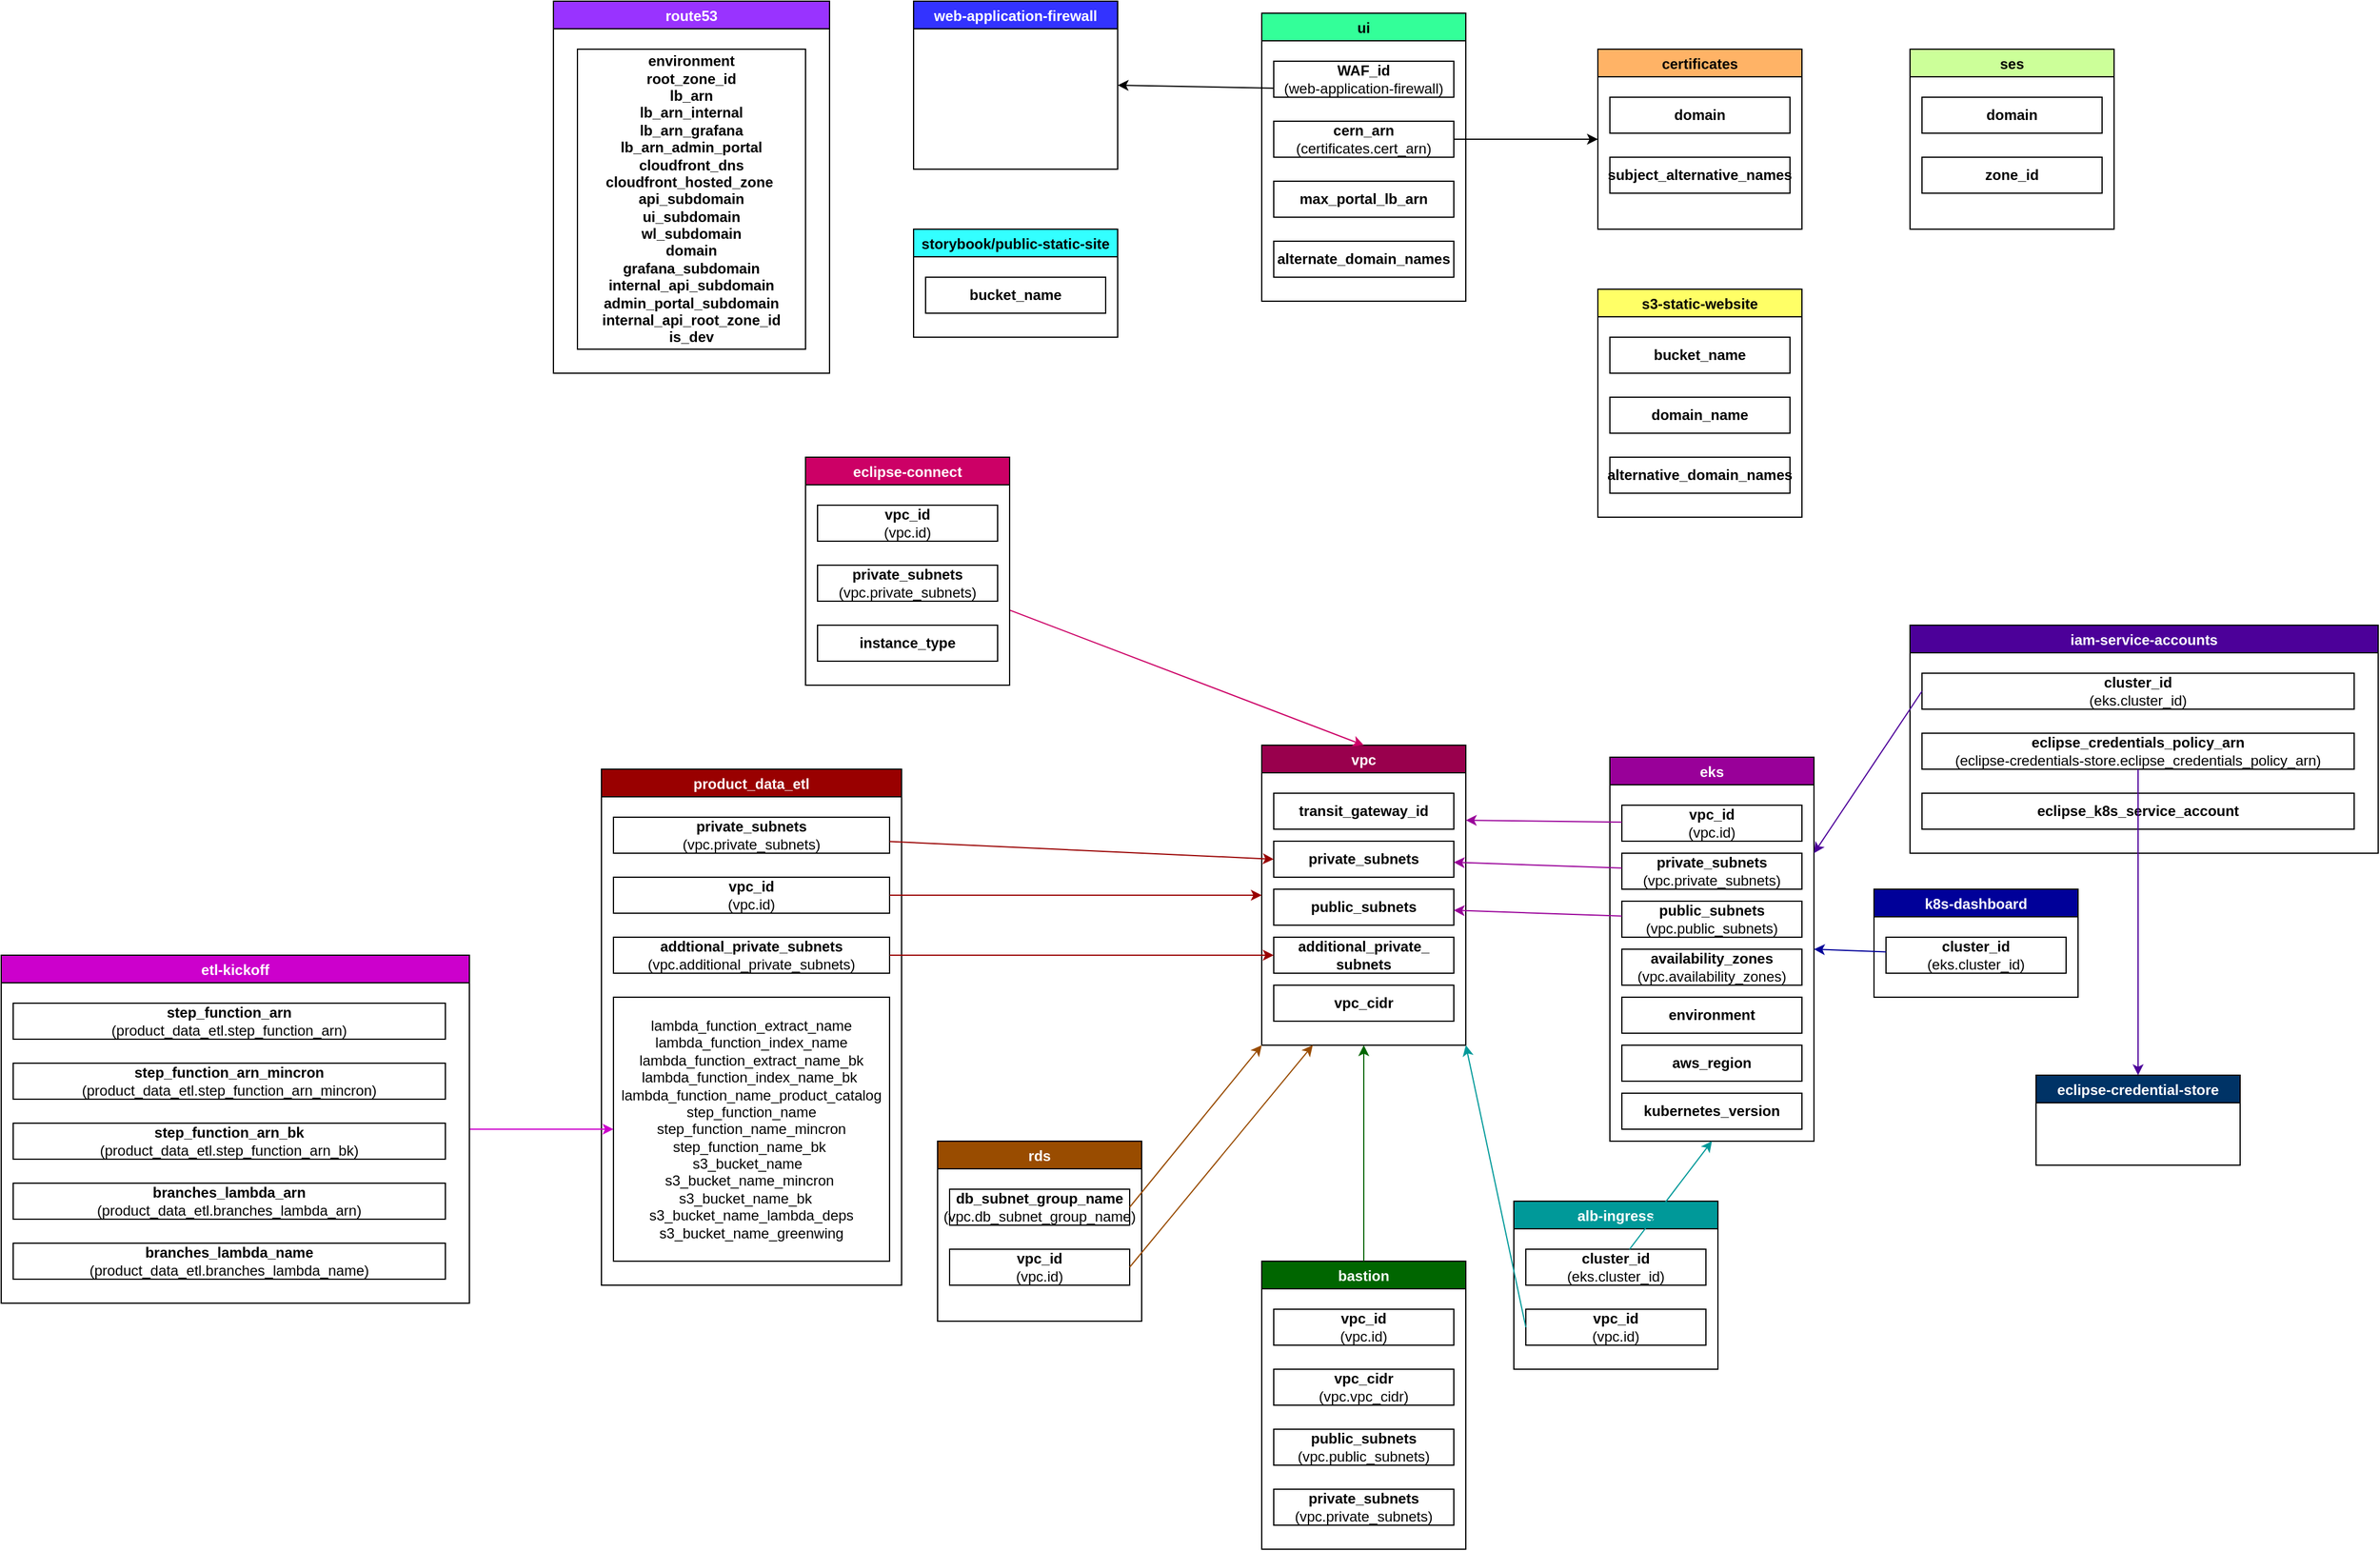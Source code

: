 <mxfile version="20.8.10" type="device" pages="20"><diagram id="MbkFK99-krA4i0nfVztg" name="overall"><mxGraphModel dx="3247" dy="2457" grid="1" gridSize="10" guides="1" tooltips="1" connect="1" arrows="1" fold="1" page="1" pageScale="1" pageWidth="850" pageHeight="1100" math="0" shadow="0"><root><mxCell id="0"/><mxCell id="1" parent="0"/><mxCell id="eHDj3Xqc1BTCJFG_g-Hd-1" value="eks" style="swimlane;fillColor=#990099;labelBackgroundColor=none;fontColor=#FFFFFF;" vertex="1" parent="1"><mxGeometry x="360" y="-40" width="170" height="320" as="geometry"/></mxCell><mxCell id="eHDj3Xqc1BTCJFG_g-Hd-2" value="&lt;b&gt;vpc_id&lt;/b&gt;&lt;br&gt;(vpc.id)" style="rounded=0;whiteSpace=wrap;html=1;" vertex="1" parent="eHDj3Xqc1BTCJFG_g-Hd-1"><mxGeometry x="10" y="40" width="150" height="30" as="geometry"/></mxCell><mxCell id="eHDj3Xqc1BTCJFG_g-Hd-3" value="&lt;b&gt;private_subnets&lt;br&gt;&lt;/b&gt;(vpc.private_subnets)" style="rounded=0;whiteSpace=wrap;html=1;" vertex="1" parent="eHDj3Xqc1BTCJFG_g-Hd-1"><mxGeometry x="10" y="80" width="150" height="30" as="geometry"/></mxCell><mxCell id="eHDj3Xqc1BTCJFG_g-Hd-4" value="&lt;b&gt;public_subnets&lt;br&gt;&lt;/b&gt;(vpc.public_subnets)" style="rounded=0;whiteSpace=wrap;html=1;" vertex="1" parent="eHDj3Xqc1BTCJFG_g-Hd-1"><mxGeometry x="10" y="120" width="150" height="30" as="geometry"/></mxCell><mxCell id="eHDj3Xqc1BTCJFG_g-Hd-5" value="&lt;b&gt;availability_zones&lt;br&gt;&lt;/b&gt;(vpc.availability_zones)" style="rounded=0;whiteSpace=wrap;html=1;" vertex="1" parent="eHDj3Xqc1BTCJFG_g-Hd-1"><mxGeometry x="10" y="160" width="150" height="30" as="geometry"/></mxCell><mxCell id="eHDj3Xqc1BTCJFG_g-Hd-6" value="&lt;b&gt;environment&lt;/b&gt;" style="rounded=0;whiteSpace=wrap;html=1;" vertex="1" parent="eHDj3Xqc1BTCJFG_g-Hd-1"><mxGeometry x="10" y="200" width="150" height="30" as="geometry"/></mxCell><mxCell id="eHDj3Xqc1BTCJFG_g-Hd-7" value="&lt;b&gt;aws_region&lt;/b&gt;" style="rounded=0;whiteSpace=wrap;html=1;" vertex="1" parent="eHDj3Xqc1BTCJFG_g-Hd-1"><mxGeometry x="10" y="240" width="150" height="30" as="geometry"/></mxCell><mxCell id="eHDj3Xqc1BTCJFG_g-Hd-8" value="&lt;b&gt;kubernetes_version&lt;/b&gt;" style="rounded=0;whiteSpace=wrap;html=1;" vertex="1" parent="eHDj3Xqc1BTCJFG_g-Hd-1"><mxGeometry x="10" y="280" width="150" height="30" as="geometry"/></mxCell><mxCell id="xQnp0G68DR7VHsJAvtu_-1" value="vpc" style="swimlane;fillColor=#99004D;fontColor=#FFFFFF;" vertex="1" parent="1"><mxGeometry x="70" y="-50" width="170" height="250" as="geometry"/></mxCell><mxCell id="xQnp0G68DR7VHsJAvtu_-2" value="&lt;b&gt;transit_gateway_id&lt;/b&gt;" style="rounded=0;whiteSpace=wrap;html=1;" vertex="1" parent="xQnp0G68DR7VHsJAvtu_-1"><mxGeometry x="10" y="40" width="150" height="30" as="geometry"/></mxCell><mxCell id="xQnp0G68DR7VHsJAvtu_-3" value="&lt;b&gt;private_subnets&lt;/b&gt;" style="rounded=0;whiteSpace=wrap;html=1;" vertex="1" parent="xQnp0G68DR7VHsJAvtu_-1"><mxGeometry x="10" y="80" width="150" height="30" as="geometry"/></mxCell><mxCell id="xQnp0G68DR7VHsJAvtu_-4" value="&lt;b&gt;public_subnets&lt;/b&gt;" style="rounded=0;whiteSpace=wrap;html=1;" vertex="1" parent="xQnp0G68DR7VHsJAvtu_-1"><mxGeometry x="10" y="120" width="150" height="30" as="geometry"/></mxCell><mxCell id="xQnp0G68DR7VHsJAvtu_-5" value="&lt;b&gt;additional_private_&lt;br&gt;subnets&lt;/b&gt;" style="rounded=0;whiteSpace=wrap;html=1;" vertex="1" parent="xQnp0G68DR7VHsJAvtu_-1"><mxGeometry x="10" y="160" width="150" height="30" as="geometry"/></mxCell><mxCell id="xQnp0G68DR7VHsJAvtu_-6" value="&lt;b&gt;vpc_cidr&lt;/b&gt;" style="rounded=0;whiteSpace=wrap;html=1;" vertex="1" parent="xQnp0G68DR7VHsJAvtu_-1"><mxGeometry x="10" y="200" width="150" height="30" as="geometry"/></mxCell><mxCell id="xQnp0G68DR7VHsJAvtu_-7" style="edgeStyle=none;rounded=0;orthogonalLoop=1;jettySize=auto;html=1;fillColor=#CCFF99;strokeColor=#990099;" edge="1" parent="1" source="eHDj3Xqc1BTCJFG_g-Hd-3" target="xQnp0G68DR7VHsJAvtu_-3"><mxGeometry relative="1" as="geometry"/></mxCell><mxCell id="xQnp0G68DR7VHsJAvtu_-8" style="edgeStyle=none;rounded=0;orthogonalLoop=1;jettySize=auto;html=1;fillColor=#CCFF99;strokeColor=#990099;" edge="1" parent="1" source="eHDj3Xqc1BTCJFG_g-Hd-4" target="xQnp0G68DR7VHsJAvtu_-4"><mxGeometry relative="1" as="geometry"/></mxCell><mxCell id="xQnp0G68DR7VHsJAvtu_-9" style="edgeStyle=none;rounded=0;orthogonalLoop=1;jettySize=auto;html=1;entryX=1;entryY=0.25;entryDx=0;entryDy=0;fillColor=#CCFF99;strokeColor=#990099;" edge="1" parent="1" source="eHDj3Xqc1BTCJFG_g-Hd-2" target="xQnp0G68DR7VHsJAvtu_-1"><mxGeometry relative="1" as="geometry"/></mxCell><mxCell id="gG4hkmxTNQG3qf7Q4ipX-1" value="k8s-dashboard" style="swimlane;fillColor=#000099;fontColor=#FFFFFF;" vertex="1" parent="1"><mxGeometry x="580" y="70" width="170" height="90" as="geometry"/></mxCell><mxCell id="gG4hkmxTNQG3qf7Q4ipX-2" value="&lt;b&gt;cluster_id&lt;/b&gt;&lt;br&gt;(eks.cluster_id)" style="rounded=0;whiteSpace=wrap;html=1;" vertex="1" parent="gG4hkmxTNQG3qf7Q4ipX-1"><mxGeometry x="10" y="40" width="150" height="30" as="geometry"/></mxCell><mxCell id="gG4hkmxTNQG3qf7Q4ipX-4" style="edgeStyle=none;rounded=0;orthogonalLoop=1;jettySize=auto;html=1;entryX=1;entryY=0.5;entryDx=0;entryDy=0;fillColor=#CCFF99;strokeColor=#000099;" edge="1" parent="1" source="gG4hkmxTNQG3qf7Q4ipX-2" target="eHDj3Xqc1BTCJFG_g-Hd-1"><mxGeometry relative="1" as="geometry"/></mxCell><mxCell id="tUTNPmakPpNw6K63RHt_-1" value="alb-ingress" style="swimlane;fillColor=#009999;fontColor=#FFFFFF;" vertex="1" parent="1"><mxGeometry x="280" y="330" width="170" height="140" as="geometry"/></mxCell><mxCell id="tUTNPmakPpNw6K63RHt_-2" value="&lt;b&gt;cluster_id&lt;/b&gt;&lt;br&gt;(eks.cluster_id)" style="rounded=0;whiteSpace=wrap;html=1;" vertex="1" parent="tUTNPmakPpNw6K63RHt_-1"><mxGeometry x="10" y="40" width="150" height="30" as="geometry"/></mxCell><mxCell id="tUTNPmakPpNw6K63RHt_-3" value="&lt;b&gt;vpc_id&lt;br&gt;&lt;/b&gt;(vpc.id)" style="rounded=0;whiteSpace=wrap;html=1;" vertex="1" parent="tUTNPmakPpNw6K63RHt_-1"><mxGeometry x="10" y="90" width="150" height="30" as="geometry"/></mxCell><mxCell id="tUTNPmakPpNw6K63RHt_-4" style="edgeStyle=none;rounded=0;orthogonalLoop=1;jettySize=auto;html=1;fillColor=#CCFF99;entryX=0.5;entryY=1;entryDx=0;entryDy=0;strokeColor=#009999;" edge="1" parent="1" source="tUTNPmakPpNw6K63RHt_-2" target="eHDj3Xqc1BTCJFG_g-Hd-1"><mxGeometry relative="1" as="geometry"><mxPoint x="360" y="240" as="targetPoint"/></mxGeometry></mxCell><mxCell id="tUTNPmakPpNw6K63RHt_-5" style="edgeStyle=none;rounded=0;orthogonalLoop=1;jettySize=auto;html=1;entryX=1;entryY=1;entryDx=0;entryDy=0;fillColor=#CCFF99;exitX=0;exitY=0.5;exitDx=0;exitDy=0;strokeColor=#009999;" edge="1" parent="1" source="tUTNPmakPpNw6K63RHt_-3" target="xQnp0G68DR7VHsJAvtu_-1"><mxGeometry relative="1" as="geometry"/></mxCell><mxCell id="7D4u1PnggGpIcqmZ-M5E-1" value="web-application-firewall" style="swimlane;fillColor=#3333FF;fontColor=#FFFFFF;" vertex="1" parent="1"><mxGeometry x="-220" y="-670" width="170" height="140" as="geometry"/></mxCell><mxCell id="REZceCF4Dr980SaV554T-1" value="ui" style="swimlane;fillColor=#33FF99;" vertex="1" parent="1"><mxGeometry x="70" y="-660" width="170" height="240" as="geometry"/></mxCell><mxCell id="REZceCF4Dr980SaV554T-2" value="&lt;b&gt;WAF_id&lt;br&gt;&lt;/b&gt;(web-application-firewall)" style="rounded=0;whiteSpace=wrap;html=1;" vertex="1" parent="REZceCF4Dr980SaV554T-1"><mxGeometry x="10" y="40" width="150" height="30" as="geometry"/></mxCell><mxCell id="REZceCF4Dr980SaV554T-3" value="&lt;b&gt;cern_arn&lt;br&gt;&lt;/b&gt;(certificates.cert_arn)" style="rounded=0;whiteSpace=wrap;html=1;" vertex="1" parent="REZceCF4Dr980SaV554T-1"><mxGeometry x="10" y="90" width="150" height="30" as="geometry"/></mxCell><mxCell id="REZceCF4Dr980SaV554T-4" value="&lt;b&gt;max_portal_lb_arn&lt;/b&gt;" style="rounded=0;whiteSpace=wrap;html=1;" vertex="1" parent="REZceCF4Dr980SaV554T-1"><mxGeometry x="10" y="140" width="150" height="30" as="geometry"/></mxCell><mxCell id="REZceCF4Dr980SaV554T-5" value="&lt;b&gt;alternate_domain_names&lt;/b&gt;" style="rounded=0;whiteSpace=wrap;html=1;" vertex="1" parent="REZceCF4Dr980SaV554T-1"><mxGeometry x="10" y="190" width="150" height="30" as="geometry"/></mxCell><mxCell id="REZceCF4Dr980SaV554T-6" style="edgeStyle=none;rounded=0;orthogonalLoop=1;jettySize=auto;html=1;fillColor=#CCFF99;exitX=0;exitY=0.75;exitDx=0;exitDy=0;entryX=1;entryY=0.5;entryDx=0;entryDy=0;" edge="1" parent="1" source="REZceCF4Dr980SaV554T-2" target="7D4u1PnggGpIcqmZ-M5E-1"><mxGeometry relative="1" as="geometry"><mxPoint x="-40" y="-240" as="targetPoint"/></mxGeometry></mxCell><mxCell id="99GnGIRQ1uYaGZ5h1LKW-1" value="certificates" style="swimlane;fillColor=#FFB366;" vertex="1" parent="1"><mxGeometry x="350" y="-630" width="170" height="150" as="geometry"/></mxCell><mxCell id="99GnGIRQ1uYaGZ5h1LKW-2" value="&lt;b&gt;domain&lt;/b&gt;" style="rounded=0;whiteSpace=wrap;html=1;" vertex="1" parent="99GnGIRQ1uYaGZ5h1LKW-1"><mxGeometry x="10" y="40" width="150" height="30" as="geometry"/></mxCell><mxCell id="99GnGIRQ1uYaGZ5h1LKW-3" value="&lt;b&gt;subject_alternative_names&lt;/b&gt;" style="rounded=0;whiteSpace=wrap;html=1;" vertex="1" parent="99GnGIRQ1uYaGZ5h1LKW-1"><mxGeometry x="10" y="90" width="150" height="30" as="geometry"/></mxCell><mxCell id="99GnGIRQ1uYaGZ5h1LKW-4" style="edgeStyle=none;rounded=0;orthogonalLoop=1;jettySize=auto;html=1;entryX=0;entryY=0.5;entryDx=0;entryDy=0;fillColor=#CCFF99;" edge="1" parent="1" source="REZceCF4Dr980SaV554T-3" target="99GnGIRQ1uYaGZ5h1LKW-1"><mxGeometry relative="1" as="geometry"/></mxCell><mxCell id="VV3Wx6ntdD1XN_LC3J5A-1" value="storybook/public-static-site" style="swimlane;fillColor=#33FFFF;" vertex="1" parent="1"><mxGeometry x="-220" y="-480" width="170" height="90" as="geometry"/></mxCell><mxCell id="VV3Wx6ntdD1XN_LC3J5A-2" value="&lt;b&gt;bucket_name&lt;/b&gt;" style="rounded=0;whiteSpace=wrap;html=1;" vertex="1" parent="VV3Wx6ntdD1XN_LC3J5A-1"><mxGeometry x="10" y="40" width="150" height="30" as="geometry"/></mxCell><mxCell id="37sNlZHb-XotGcWJXEO2-1" value="rds" style="swimlane;fillColor=#994C00;fontColor=#FFFFFF;" vertex="1" parent="1"><mxGeometry x="-200" y="280" width="170" height="150" as="geometry"/></mxCell><mxCell id="37sNlZHb-XotGcWJXEO2-2" value="&lt;b&gt;db_subnet_group_name&lt;br&gt;&lt;/b&gt;(vpc.db_subnet_group_name)" style="rounded=0;whiteSpace=wrap;html=1;" vertex="1" parent="37sNlZHb-XotGcWJXEO2-1"><mxGeometry x="10" y="40" width="150" height="30" as="geometry"/></mxCell><mxCell id="37sNlZHb-XotGcWJXEO2-3" value="&lt;b&gt;vpc_id&lt;br&gt;&lt;/b&gt;(vpc.id)" style="rounded=0;whiteSpace=wrap;html=1;" vertex="1" parent="37sNlZHb-XotGcWJXEO2-1"><mxGeometry x="10" y="90" width="150" height="30" as="geometry"/></mxCell><mxCell id="37sNlZHb-XotGcWJXEO2-4" style="edgeStyle=none;rounded=0;orthogonalLoop=1;jettySize=auto;html=1;entryX=0;entryY=1;entryDx=0;entryDy=0;fillColor=#CCFF99;exitX=1;exitY=0.5;exitDx=0;exitDy=0;strokeColor=#994C00;" edge="1" parent="1" source="37sNlZHb-XotGcWJXEO2-2" target="xQnp0G68DR7VHsJAvtu_-1"><mxGeometry relative="1" as="geometry"/></mxCell><mxCell id="37sNlZHb-XotGcWJXEO2-5" style="edgeStyle=none;rounded=0;orthogonalLoop=1;jettySize=auto;html=1;entryX=0.25;entryY=1;entryDx=0;entryDy=0;fillColor=#CCFF99;exitX=1;exitY=0.5;exitDx=0;exitDy=0;strokeColor=#994C00;" edge="1" parent="1" source="37sNlZHb-XotGcWJXEO2-3" target="xQnp0G68DR7VHsJAvtu_-1"><mxGeometry relative="1" as="geometry"/></mxCell><mxCell id="mwpiroK9DtsgN3Uj0Hon-1" value="product_data_etl" style="swimlane;fillColor=#990000;fontColor=#FFFFFF;" vertex="1" parent="1"><mxGeometry x="-480" y="-30" width="250" height="430" as="geometry"/></mxCell><mxCell id="mwpiroK9DtsgN3Uj0Hon-2" value="&lt;b&gt;private_subnets&lt;br&gt;&lt;/b&gt;(vpc.private_subnets)" style="rounded=0;whiteSpace=wrap;html=1;" vertex="1" parent="mwpiroK9DtsgN3Uj0Hon-1"><mxGeometry x="10" y="40" width="230" height="30" as="geometry"/></mxCell><mxCell id="mwpiroK9DtsgN3Uj0Hon-3" value="&lt;b&gt;vpc_id&lt;br&gt;&lt;/b&gt;(vpc.id)" style="rounded=0;whiteSpace=wrap;html=1;" vertex="1" parent="mwpiroK9DtsgN3Uj0Hon-1"><mxGeometry x="10" y="90" width="230" height="30" as="geometry"/></mxCell><mxCell id="mwpiroK9DtsgN3Uj0Hon-4" value="&lt;b&gt;addtional_private_subnets&lt;br&gt;&lt;/b&gt;(vpc.additional_private_subnets)" style="rounded=0;whiteSpace=wrap;html=1;" vertex="1" parent="mwpiroK9DtsgN3Uj0Hon-1"><mxGeometry x="10" y="140" width="230" height="30" as="geometry"/></mxCell><mxCell id="mwpiroK9DtsgN3Uj0Hon-5" value="&lt;div&gt;&lt;span&gt;lambda_function_extract_name&lt;/span&gt;&lt;/div&gt;&lt;div&gt;&lt;span&gt;lambda_function_index_name&lt;/span&gt;&lt;/div&gt;&lt;div&gt;&lt;span&gt;lambda_function_extract_name_bk&lt;/span&gt;&lt;/div&gt;&lt;div&gt;&lt;span&gt;lambda_function_index_name_bk&amp;nbsp;&lt;/span&gt;&lt;/div&gt;&lt;div&gt;&lt;span&gt;lambda_function_name_product_catalog&lt;/span&gt;&lt;/div&gt;&lt;div&gt;&lt;span&gt;step_function_name&lt;/span&gt;&lt;/div&gt;&lt;div&gt;&lt;span&gt;step_function_name_mincron&lt;/span&gt;&lt;/div&gt;&lt;div&gt;&lt;span&gt;step_function_name_bk&amp;nbsp;&lt;/span&gt;&lt;/div&gt;&lt;div&gt;&lt;span&gt;s3_bucket_name&amp;nbsp;&amp;nbsp;&lt;/span&gt;&lt;/div&gt;&lt;div&gt;&lt;span&gt;s3_bucket_name_mincron&amp;nbsp;&lt;/span&gt;&lt;/div&gt;&lt;div&gt;&lt;span&gt;s3_bucket_name_bk&amp;nbsp; &amp;nbsp;&lt;/span&gt;&lt;/div&gt;&lt;div&gt;&lt;span&gt;s3_bucket_name_lambda_deps&lt;/span&gt;&lt;/div&gt;&lt;div&gt;&lt;span&gt;s3_bucket_name_greenwing&lt;/span&gt;&lt;/div&gt;" style="rounded=0;whiteSpace=wrap;html=1;fontStyle=0" vertex="1" parent="mwpiroK9DtsgN3Uj0Hon-1"><mxGeometry x="10" y="190" width="230" height="220" as="geometry"/></mxCell><mxCell id="mwpiroK9DtsgN3Uj0Hon-6" style="edgeStyle=none;rounded=0;orthogonalLoop=1;jettySize=auto;html=1;entryX=0;entryY=0.5;entryDx=0;entryDy=0;fillColor=#CCFF99;strokeColor=#990000;" edge="1" parent="1" source="mwpiroK9DtsgN3Uj0Hon-2" target="xQnp0G68DR7VHsJAvtu_-3"><mxGeometry relative="1" as="geometry"/></mxCell><mxCell id="mwpiroK9DtsgN3Uj0Hon-7" style="edgeStyle=none;rounded=0;orthogonalLoop=1;jettySize=auto;html=1;entryX=0;entryY=0.5;entryDx=0;entryDy=0;fillColor=#CCFF99;strokeColor=#990000;" edge="1" parent="1" source="mwpiroK9DtsgN3Uj0Hon-4" target="xQnp0G68DR7VHsJAvtu_-5"><mxGeometry relative="1" as="geometry"/></mxCell><mxCell id="mwpiroK9DtsgN3Uj0Hon-8" style="edgeStyle=none;rounded=0;orthogonalLoop=1;jettySize=auto;html=1;entryX=0;entryY=0.5;entryDx=0;entryDy=0;fillColor=#CCFF99;strokeColor=#990000;" edge="1" parent="1" source="mwpiroK9DtsgN3Uj0Hon-3" target="xQnp0G68DR7VHsJAvtu_-1"><mxGeometry relative="1" as="geometry"/></mxCell><mxCell id="7XXU6vR3UuOfxZDsoaRK-1" value="bastion" style="swimlane;fillColor=#006600;fontColor=#FFFFFF;" vertex="1" parent="1"><mxGeometry x="70" y="380" width="170" height="240" as="geometry"/></mxCell><mxCell id="7XXU6vR3UuOfxZDsoaRK-2" value="&lt;b&gt;vpc_id&lt;br&gt;&lt;/b&gt;(vpc.id)" style="rounded=0;whiteSpace=wrap;html=1;" vertex="1" parent="7XXU6vR3UuOfxZDsoaRK-1"><mxGeometry x="10" y="40" width="150" height="30" as="geometry"/></mxCell><mxCell id="7XXU6vR3UuOfxZDsoaRK-3" value="&lt;b&gt;vpc_cidr&lt;/b&gt;&lt;br&gt;(vpc.vpc_cidr)" style="rounded=0;whiteSpace=wrap;html=1;" vertex="1" parent="7XXU6vR3UuOfxZDsoaRK-1"><mxGeometry x="10" y="90" width="150" height="30" as="geometry"/></mxCell><mxCell id="7XXU6vR3UuOfxZDsoaRK-4" value="&lt;b&gt;public_subnets&lt;/b&gt;&lt;br&gt;(vpc.public_subnets)" style="rounded=0;whiteSpace=wrap;html=1;" vertex="1" parent="7XXU6vR3UuOfxZDsoaRK-1"><mxGeometry x="10" y="140" width="150" height="30" as="geometry"/></mxCell><mxCell id="7XXU6vR3UuOfxZDsoaRK-5" value="&lt;b&gt;private_subnets&lt;/b&gt;&lt;br&gt;(vpc.private_subnets)" style="rounded=0;whiteSpace=wrap;html=1;" vertex="1" parent="7XXU6vR3UuOfxZDsoaRK-1"><mxGeometry x="10" y="190" width="150" height="30" as="geometry"/></mxCell><mxCell id="7XXU6vR3UuOfxZDsoaRK-7" style="edgeStyle=none;rounded=0;orthogonalLoop=1;jettySize=auto;html=1;entryX=0.5;entryY=1;entryDx=0;entryDy=0;fillColor=#CCFF99;exitX=0.5;exitY=0;exitDx=0;exitDy=0;strokeColor=#006600;" edge="1" parent="1" source="7XXU6vR3UuOfxZDsoaRK-1" target="xQnp0G68DR7VHsJAvtu_-1"><mxGeometry relative="1" as="geometry"/></mxCell><mxCell id="uPPiLBC5tsn_OcqdoOKX-1" value="route53" style="swimlane;fillColor=#9933FF;fontColor=#FFFFFF;" vertex="1" parent="1"><mxGeometry x="-520" y="-670" width="230" height="310" as="geometry"/></mxCell><mxCell id="uPPiLBC5tsn_OcqdoOKX-2" value="&lt;div&gt;&lt;b&gt;environment&lt;/b&gt;&lt;/div&gt;&lt;div&gt;&lt;b&gt;root_zone_id&lt;/b&gt;&lt;/div&gt;&lt;div&gt;&lt;b&gt;lb_arn&lt;/b&gt;&lt;/div&gt;&lt;div&gt;&lt;b&gt;lb_arn_internal&lt;/b&gt;&lt;/div&gt;&lt;div&gt;&lt;b&gt;lb_arn_grafana&lt;/b&gt;&lt;/div&gt;&lt;div&gt;&lt;b&gt;lb_arn_admin_portal&lt;/b&gt;&lt;/div&gt;&lt;div&gt;&lt;b&gt;cloudfront_dns&lt;/b&gt;&lt;/div&gt;&lt;div&gt;&lt;b&gt;cloudfront_hosted_zone&amp;nbsp;&lt;/b&gt;&lt;/div&gt;&lt;div&gt;&lt;b&gt;api_subdomain&lt;/b&gt;&lt;/div&gt;&lt;div&gt;&lt;b&gt;ui_subdomain&lt;/b&gt;&lt;/div&gt;&lt;div&gt;&lt;b&gt;wl_subdomain&lt;/b&gt;&lt;/div&gt;&lt;div&gt;&lt;b&gt;domain&lt;/b&gt;&lt;/div&gt;&lt;div&gt;&lt;b&gt;grafana_subdomain&lt;/b&gt;&lt;/div&gt;&lt;div&gt;&lt;b&gt;internal_api_subdomain&lt;/b&gt;&lt;/div&gt;&lt;div&gt;&lt;b&gt;admin_portal_subdomain&lt;/b&gt;&lt;/div&gt;&lt;div&gt;&lt;b&gt;internal_api_root_zone_id&lt;/b&gt;&lt;/div&gt;&lt;div&gt;&lt;b&gt;is_dev&lt;/b&gt;&lt;/div&gt;" style="rounded=0;whiteSpace=wrap;html=1;" vertex="1" parent="uPPiLBC5tsn_OcqdoOKX-1"><mxGeometry x="20" y="40" width="190" height="250" as="geometry"/></mxCell><mxCell id="tHcofSoe8o8CskBHRBnx-1" value="ses" style="swimlane;fillColor=#CCFF99;" vertex="1" parent="1"><mxGeometry x="610" y="-630" width="170" height="150" as="geometry"/></mxCell><mxCell id="tHcofSoe8o8CskBHRBnx-2" value="&lt;b&gt;domain&lt;/b&gt;" style="rounded=0;whiteSpace=wrap;html=1;" vertex="1" parent="tHcofSoe8o8CskBHRBnx-1"><mxGeometry x="10" y="40" width="150" height="30" as="geometry"/></mxCell><mxCell id="tHcofSoe8o8CskBHRBnx-3" value="&lt;b&gt;zone_id&lt;/b&gt;" style="rounded=0;whiteSpace=wrap;html=1;" vertex="1" parent="tHcofSoe8o8CskBHRBnx-1"><mxGeometry x="10" y="90" width="150" height="30" as="geometry"/></mxCell><mxCell id="LEJQ_mMgMM7Ixceu_nJD-8" style="edgeStyle=none;rounded=0;orthogonalLoop=1;jettySize=auto;html=1;entryX=0.5;entryY=0;entryDx=0;entryDy=0;fillColor=#CCFF99;strokeColor=#CC0066;" edge="1" parent="1" source="1BhOvXIUwaqYiw0nLhOQ-1" target="xQnp0G68DR7VHsJAvtu_-1"><mxGeometry relative="1" as="geometry"/></mxCell><mxCell id="1BhOvXIUwaqYiw0nLhOQ-1" value="eclipse-connect" style="swimlane;fillColor=#CC0066;fontColor=#FFFFFF;" vertex="1" parent="1"><mxGeometry x="-310" y="-290" width="170" height="190" as="geometry"/></mxCell><mxCell id="1BhOvXIUwaqYiw0nLhOQ-2" value="&lt;b&gt;vpc_id&lt;/b&gt;&lt;br&gt;(vpc.id)" style="rounded=0;whiteSpace=wrap;html=1;" vertex="1" parent="1BhOvXIUwaqYiw0nLhOQ-1"><mxGeometry x="10" y="40" width="150" height="30" as="geometry"/></mxCell><mxCell id="1BhOvXIUwaqYiw0nLhOQ-3" value="&lt;b&gt;instance_type&lt;/b&gt;" style="rounded=0;whiteSpace=wrap;html=1;" vertex="1" parent="1BhOvXIUwaqYiw0nLhOQ-1"><mxGeometry x="10" y="140" width="150" height="30" as="geometry"/></mxCell><mxCell id="1BhOvXIUwaqYiw0nLhOQ-4" value="&lt;b&gt;private_subnets&lt;/b&gt;&lt;br&gt;(vpc.private_subnets)" style="rounded=0;whiteSpace=wrap;html=1;" vertex="1" parent="1BhOvXIUwaqYiw0nLhOQ-1"><mxGeometry x="10" y="90" width="150" height="30" as="geometry"/></mxCell><mxCell id="7xAKmvdkmVbUujdxw3l7-1" value="eclipse-credential-store" style="swimlane;fillColor=#003366;fontColor=#FFFFFF;" vertex="1" parent="1"><mxGeometry x="715" y="225" width="170" height="75" as="geometry"/></mxCell><mxCell id="Z5ZZc4zpqFLByro0wfaV-1" value="s3-static-website" style="swimlane;fillColor=#FFFF66;" vertex="1" parent="1"><mxGeometry x="350" y="-430" width="170" height="190" as="geometry"/></mxCell><mxCell id="Z5ZZc4zpqFLByro0wfaV-2" value="&lt;b&gt;bucket_name&lt;/b&gt;" style="rounded=0;whiteSpace=wrap;html=1;" vertex="1" parent="Z5ZZc4zpqFLByro0wfaV-1"><mxGeometry x="10" y="40" width="150" height="30" as="geometry"/></mxCell><mxCell id="Z5ZZc4zpqFLByro0wfaV-3" value="&lt;b&gt;alternative_domain_names&lt;/b&gt;" style="rounded=0;whiteSpace=wrap;html=1;" vertex="1" parent="Z5ZZc4zpqFLByro0wfaV-1"><mxGeometry x="10" y="140" width="150" height="30" as="geometry"/></mxCell><mxCell id="Z5ZZc4zpqFLByro0wfaV-4" value="&lt;b&gt;domain_name&lt;/b&gt;" style="rounded=0;whiteSpace=wrap;html=1;" vertex="1" parent="Z5ZZc4zpqFLByro0wfaV-1"><mxGeometry x="10" y="90" width="150" height="30" as="geometry"/></mxCell><mxCell id="Z7CIER6-ZLPi8nTCwrTz-1" value="iam-service-accounts" style="swimlane;fillColor=#4C0099;fontColor=#FFFFFF;" vertex="1" parent="1"><mxGeometry x="610" y="-150" width="390" height="190" as="geometry"/></mxCell><mxCell id="Z7CIER6-ZLPi8nTCwrTz-2" value="&lt;b&gt;cluster_id&lt;/b&gt;&lt;br&gt;(eks.cluster_id)" style="rounded=0;whiteSpace=wrap;html=1;" vertex="1" parent="Z7CIER6-ZLPi8nTCwrTz-1"><mxGeometry x="10" y="40" width="360" height="30" as="geometry"/></mxCell><mxCell id="Z7CIER6-ZLPi8nTCwrTz-3" value="&lt;b&gt;eclipse_k8s_service_account&lt;/b&gt;" style="rounded=0;whiteSpace=wrap;html=1;" vertex="1" parent="Z7CIER6-ZLPi8nTCwrTz-1"><mxGeometry x="10" y="140" width="360" height="30" as="geometry"/></mxCell><mxCell id="Z7CIER6-ZLPi8nTCwrTz-4" value="&lt;b&gt;eclipse_credentials_policy_arn&lt;/b&gt;&lt;br&gt;(eclipse-credentials-store.eclipse_credentials_policy_arn)" style="rounded=0;whiteSpace=wrap;html=1;" vertex="1" parent="Z7CIER6-ZLPi8nTCwrTz-1"><mxGeometry x="10" y="90" width="360" height="30" as="geometry"/></mxCell><mxCell id="Z7CIER6-ZLPi8nTCwrTz-5" style="edgeStyle=none;rounded=0;orthogonalLoop=1;jettySize=auto;html=1;entryX=1;entryY=0.25;entryDx=0;entryDy=0;fillColor=#CCFF99;exitX=0;exitY=0.5;exitDx=0;exitDy=0;strokeColor=#4C0099;" edge="1" parent="1" source="Z7CIER6-ZLPi8nTCwrTz-2" target="eHDj3Xqc1BTCJFG_g-Hd-1"><mxGeometry relative="1" as="geometry"/></mxCell><mxCell id="Z7CIER6-ZLPi8nTCwrTz-6" style="edgeStyle=none;rounded=0;orthogonalLoop=1;jettySize=auto;html=1;entryX=0.5;entryY=0;entryDx=0;entryDy=0;fillColor=#CCFF99;strokeColor=#4C0099;" edge="1" parent="1" source="Z7CIER6-ZLPi8nTCwrTz-4" target="7xAKmvdkmVbUujdxw3l7-1"><mxGeometry relative="1" as="geometry"/></mxCell><mxCell id="LEJQ_mMgMM7Ixceu_nJD-7" style="edgeStyle=none;rounded=0;orthogonalLoop=1;jettySize=auto;html=1;entryX=0;entryY=0.5;entryDx=0;entryDy=0;fillColor=#CCFF99;strokeColor=#CC00CC;" edge="1" parent="1" source="LEJQ_mMgMM7Ixceu_nJD-1" target="mwpiroK9DtsgN3Uj0Hon-5"><mxGeometry relative="1" as="geometry"/></mxCell><mxCell id="LEJQ_mMgMM7Ixceu_nJD-1" value="etl-kickoff" style="swimlane;fillColor=#CC00CC;fontColor=#FFFFFF;" vertex="1" parent="1"><mxGeometry x="-980" y="125" width="390" height="290" as="geometry"/></mxCell><mxCell id="LEJQ_mMgMM7Ixceu_nJD-2" value="&lt;b&gt;step_function_arn&lt;br&gt;&lt;/b&gt;(product_data_etl.step_function_arn)" style="rounded=0;whiteSpace=wrap;html=1;" vertex="1" parent="LEJQ_mMgMM7Ixceu_nJD-1"><mxGeometry x="10" y="40" width="360" height="30" as="geometry"/></mxCell><mxCell id="LEJQ_mMgMM7Ixceu_nJD-3" value="&lt;b&gt;step_function_arn_bk&lt;/b&gt;&lt;br&gt;(product_data_etl.step_function_arn_bk)" style="rounded=0;whiteSpace=wrap;html=1;" vertex="1" parent="LEJQ_mMgMM7Ixceu_nJD-1"><mxGeometry x="10" y="140" width="360" height="30" as="geometry"/></mxCell><mxCell id="LEJQ_mMgMM7Ixceu_nJD-4" value="&lt;b&gt;step_function_arn_mincron&lt;br&gt;&lt;/b&gt;(product_data_etl.step_function_arn_mincron)" style="rounded=0;whiteSpace=wrap;html=1;" vertex="1" parent="LEJQ_mMgMM7Ixceu_nJD-1"><mxGeometry x="10" y="90" width="360" height="30" as="geometry"/></mxCell><mxCell id="LEJQ_mMgMM7Ixceu_nJD-5" value="&lt;b&gt;branches_lambda_arn&lt;/b&gt;&lt;br&gt;(product_data_etl.branches_lambda_arn)" style="rounded=0;whiteSpace=wrap;html=1;" vertex="1" parent="LEJQ_mMgMM7Ixceu_nJD-1"><mxGeometry x="10" y="190" width="360" height="30" as="geometry"/></mxCell><mxCell id="LEJQ_mMgMM7Ixceu_nJD-6" value="&lt;b&gt;branches_lambda_name&lt;/b&gt;&lt;br&gt;(product_data_etl.branches_lambda_name)" style="rounded=0;whiteSpace=wrap;html=1;" vertex="1" parent="LEJQ_mMgMM7Ixceu_nJD-1"><mxGeometry x="10" y="240" width="360" height="30" as="geometry"/></mxCell></root></mxGraphModel></diagram><diagram name="eks" id="tFB32ba8TEl0Y5oPmqQw"><mxGraphModel dx="1820" dy="2696" grid="1" gridSize="10" guides="1" tooltips="1" connect="1" arrows="1" fold="1" page="1" pageScale="1" pageWidth="850" pageHeight="1100" math="0" shadow="0"><root><mxCell id="0"/><mxCell id="1" parent="0"/><mxCell id="pyo5i_5eZvjoo463lkxA-1" value="vpc" style="rounded=1;whiteSpace=wrap;html=1;" parent="1" vertex="1"><mxGeometry x="190" y="-160" width="120" height="60" as="geometry"/></mxCell><mxCell id="pyo5i_5eZvjoo463lkxA-3" value="alb-ingress" style="rounded=1;whiteSpace=wrap;html=1;" parent="1" vertex="1"><mxGeometry x="210" y="490" width="120" height="60" as="geometry"/></mxCell><mxCell id="pyo5i_5eZvjoo463lkxA-4" value="k8s-dashboard" style="rounded=1;whiteSpace=wrap;html=1;" parent="1" vertex="1"><mxGeometry x="210" y="370" width="120" height="60" as="geometry"/></mxCell><mxCell id="pyo5i_5eZvjoo463lkxA-5" value="web-application-firewall" style="rounded=1;whiteSpace=wrap;html=1;" parent="1" vertex="1"><mxGeometry x="210" y="600" width="120" height="60" as="geometry"/></mxCell><mxCell id="pyo5i_5eZvjoo463lkxA-6" value="ui" style="rounded=1;whiteSpace=wrap;html=1;" parent="1" vertex="1"><mxGeometry x="210" y="700" width="120" height="60" as="geometry"/></mxCell><mxCell id="pyo5i_5eZvjoo463lkxA-7" value="stroybook" style="rounded=1;whiteSpace=wrap;html=1;" parent="1" vertex="1"><mxGeometry x="210" y="800" width="120" height="60" as="geometry"/></mxCell><mxCell id="pyo5i_5eZvjoo463lkxA-8" value="rds" style="rounded=1;whiteSpace=wrap;html=1;" parent="1" vertex="1"><mxGeometry x="210" y="910" width="120" height="60" as="geometry"/></mxCell><mxCell id="pyo5i_5eZvjoo463lkxA-9" value="bastion" style="rounded=1;whiteSpace=wrap;html=1;" parent="1" vertex="1"><mxGeometry x="210" y="1010" width="120" height="60" as="geometry"/></mxCell><mxCell id="pyo5i_5eZvjoo463lkxA-10" value="route53" style="rounded=1;whiteSpace=wrap;html=1;" parent="1" vertex="1"><mxGeometry x="210" y="1090" width="120" height="60" as="geometry"/></mxCell><mxCell id="pyo5i_5eZvjoo463lkxA-11" value="certificates" style="rounded=1;whiteSpace=wrap;html=1;" parent="1" vertex="1"><mxGeometry x="210" y="1190" width="120" height="60" as="geometry"/></mxCell><mxCell id="pyo5i_5eZvjoo463lkxA-12" value="ses" style="rounded=1;whiteSpace=wrap;html=1;" parent="1" vertex="1"><mxGeometry x="210" y="1290" width="120" height="60" as="geometry"/></mxCell><mxCell id="pyo5i_5eZvjoo463lkxA-13" value="eclipse-connect" style="rounded=1;whiteSpace=wrap;html=1;" parent="1" vertex="1"><mxGeometry x="210" y="1380" width="120" height="60" as="geometry"/></mxCell><mxCell id="pyo5i_5eZvjoo463lkxA-14" value="eclipse-credentials-store" style="rounded=1;whiteSpace=wrap;html=1;" parent="1" vertex="1"><mxGeometry x="210" y="1490" width="120" height="60" as="geometry"/></mxCell><mxCell id="pyo5i_5eZvjoo463lkxA-15" value="s3-static-website" style="rounded=1;whiteSpace=wrap;html=1;" parent="1" vertex="1"><mxGeometry x="210" y="1610" width="120" height="60" as="geometry"/></mxCell><mxCell id="pyo5i_5eZvjoo463lkxA-16" value="iam-service-acounts" style="rounded=1;whiteSpace=wrap;html=1;" parent="1" vertex="1"><mxGeometry x="210" y="1720" width="120" height="60" as="geometry"/></mxCell><mxCell id="pyo5i_5eZvjoo463lkxA-17" value="etl-kickoff" style="rounded=1;whiteSpace=wrap;html=1;" parent="1" vertex="1"><mxGeometry x="210" y="1810" width="120" height="60" as="geometry"/></mxCell><mxCell id="pyo5i_5eZvjoo463lkxA-18" value="sonarqube" style="rounded=1;whiteSpace=wrap;html=1;" parent="1" vertex="1"><mxGeometry x="210" y="1920" width="120" height="60" as="geometry"/></mxCell><mxCell id="pyo5i_5eZvjoo463lkxA-19" value="eks" style="swimlane;fillColor=#CCFF99;" parent="1" vertex="1"><mxGeometry x="185" y="-20" width="170" height="320" as="geometry"/></mxCell><mxCell id="pyo5i_5eZvjoo463lkxA-20" value="&lt;b&gt;vpc_id&lt;/b&gt;&lt;br&gt;(vpc.id)" style="rounded=0;whiteSpace=wrap;html=1;" parent="pyo5i_5eZvjoo463lkxA-19" vertex="1"><mxGeometry x="10" y="40" width="150" height="30" as="geometry"/></mxCell><mxCell id="pyo5i_5eZvjoo463lkxA-21" value="&lt;b&gt;private_subnets&lt;br&gt;&lt;/b&gt;(vpc.private_subnets)" style="rounded=0;whiteSpace=wrap;html=1;" parent="pyo5i_5eZvjoo463lkxA-19" vertex="1"><mxGeometry x="10" y="80" width="150" height="30" as="geometry"/></mxCell><mxCell id="pyo5i_5eZvjoo463lkxA-22" value="&lt;b&gt;public_subnets&lt;br&gt;&lt;/b&gt;(vpc.public_subnets)" style="rounded=0;whiteSpace=wrap;html=1;" parent="pyo5i_5eZvjoo463lkxA-19" vertex="1"><mxGeometry x="10" y="120" width="150" height="30" as="geometry"/></mxCell><mxCell id="pyo5i_5eZvjoo463lkxA-23" value="&lt;b&gt;availability_zones&lt;br&gt;&lt;/b&gt;(vpc.availability_zones)" style="rounded=0;whiteSpace=wrap;html=1;" parent="pyo5i_5eZvjoo463lkxA-19" vertex="1"><mxGeometry x="10" y="160" width="150" height="30" as="geometry"/></mxCell><mxCell id="pyo5i_5eZvjoo463lkxA-24" value="&lt;b&gt;environment&lt;/b&gt;" style="rounded=0;whiteSpace=wrap;html=1;" parent="pyo5i_5eZvjoo463lkxA-19" vertex="1"><mxGeometry x="10" y="200" width="150" height="30" as="geometry"/></mxCell><mxCell id="pyo5i_5eZvjoo463lkxA-25" value="&lt;b&gt;aws_region&lt;/b&gt;" style="rounded=0;whiteSpace=wrap;html=1;" parent="pyo5i_5eZvjoo463lkxA-19" vertex="1"><mxGeometry x="10" y="240" width="150" height="30" as="geometry"/></mxCell><mxCell id="pyo5i_5eZvjoo463lkxA-26" value="&lt;b&gt;kubernetes_version&lt;/b&gt;" style="rounded=0;whiteSpace=wrap;html=1;" parent="pyo5i_5eZvjoo463lkxA-19" vertex="1"><mxGeometry x="10" y="280" width="150" height="30" as="geometry"/></mxCell><mxCell id="pyo5i_5eZvjoo463lkxA-55" style="edgeStyle=none;rounded=0;orthogonalLoop=1;jettySize=auto;html=1;entryX=1;entryY=0.5;entryDx=0;entryDy=0;exitX=0;exitY=0.5;exitDx=0;exitDy=0;" parent="1" source="pyo5i_5eZvjoo463lkxA-54" target="pyo5i_5eZvjoo463lkxA-48" edge="1"><mxGeometry relative="1" as="geometry"/></mxCell><mxCell id="pyo5i_5eZvjoo463lkxA-56" value="cluster_name" style="edgeLabel;html=1;align=center;verticalAlign=middle;resizable=0;points=[];" parent="pyo5i_5eZvjoo463lkxA-55" vertex="1" connectable="0"><mxGeometry x="0.392" y="-1" relative="1" as="geometry"><mxPoint as="offset"/></mxGeometry></mxCell><mxCell id="pyo5i_5eZvjoo463lkxA-74" style="edgeStyle=none;rounded=0;orthogonalLoop=1;jettySize=auto;html=1;entryX=1;entryY=0;entryDx=0;entryDy=0;exitX=0;exitY=0.25;exitDx=0;exitDy=0;" parent="1" source="pyo5i_5eZvjoo463lkxA-73" target="pyo5i_5eZvjoo463lkxA-48" edge="1"><mxGeometry relative="1" as="geometry"/></mxCell><mxCell id="pyo5i_5eZvjoo463lkxA-75" value="host" style="edgeLabel;html=1;align=center;verticalAlign=middle;resizable=0;points=[];" parent="pyo5i_5eZvjoo463lkxA-74" vertex="1" connectable="0"><mxGeometry x="-0.194" y="-1" relative="1" as="geometry"><mxPoint as="offset"/></mxGeometry></mxCell><mxCell id="pyo5i_5eZvjoo463lkxA-85" style="edgeStyle=none;rounded=0;orthogonalLoop=1;jettySize=auto;html=1;entryX=1;entryY=1;entryDx=0;entryDy=0;exitX=0;exitY=0.5;exitDx=0;exitDy=0;" parent="1" source="pyo5i_5eZvjoo463lkxA-84" target="pyo5i_5eZvjoo463lkxA-48" edge="1"><mxGeometry relative="1" as="geometry"/></mxCell><mxCell id="pyo5i_5eZvjoo463lkxA-86" value="cluster_name" style="edgeLabel;html=1;align=center;verticalAlign=middle;resizable=0;points=[];" parent="pyo5i_5eZvjoo463lkxA-85" vertex="1" connectable="0"><mxGeometry x="-0.666" relative="1" as="geometry"><mxPoint x="43" y="62" as="offset"/></mxGeometry></mxCell><mxCell id="pyo5i_5eZvjoo463lkxA-90" style="edgeStyle=none;rounded=0;orthogonalLoop=1;jettySize=auto;html=1;entryX=1;entryY=1;entryDx=0;entryDy=0;exitX=0;exitY=0.5;exitDx=0;exitDy=0;" parent="1" source="pyo5i_5eZvjoo463lkxA-89" target="pyo5i_5eZvjoo463lkxA-48" edge="1"><mxGeometry relative="1" as="geometry"/></mxCell><mxCell id="pyo5i_5eZvjoo463lkxA-91" value="cluster_name" style="edgeLabel;html=1;align=center;verticalAlign=middle;resizable=0;points=[];" parent="pyo5i_5eZvjoo463lkxA-90" vertex="1" connectable="0"><mxGeometry x="-0.842" relative="1" as="geometry"><mxPoint x="-5" y="21" as="offset"/></mxGeometry></mxCell><mxCell id="QIkKqLrBF6s1v7ESXxAt-1" value="main.tf" style="swimlane;whiteSpace=wrap;html=1;" vertex="1" parent="1"><mxGeometry x="480" y="-10" width="730" height="580" as="geometry"/></mxCell><mxCell id="pyo5i_5eZvjoo463lkxA-27" value="&lt;b&gt;main&lt;br&gt;&lt;/b&gt;aws_iam_openid_connect_provider" style="rounded=0;whiteSpace=wrap;html=1;" parent="QIkKqLrBF6s1v7ESXxAt-1" vertex="1"><mxGeometry x="10" y="40" width="280" height="30" as="geometry"/></mxCell><mxCell id="pyo5i_5eZvjoo463lkxA-28" value="&lt;b&gt;AmazonEKSClusterCloudWatchMetricsPolicy&lt;/b&gt;&lt;br&gt;aws_iam_policy" style="rounded=0;whiteSpace=wrap;html=1;" parent="QIkKqLrBF6s1v7ESXxAt-1" vertex="1"><mxGeometry x="10" y="150" width="280" height="30" as="geometry"/></mxCell><mxCell id="pyo5i_5eZvjoo463lkxA-29" value="&lt;b&gt;AmazonEKSClusterNLBPolicy&lt;/b&gt;&lt;br&gt;aws_iam_policy" style="rounded=0;whiteSpace=wrap;html=1;" parent="QIkKqLrBF6s1v7ESXxAt-1" vertex="1"><mxGeometry x="10" y="100" width="280" height="30" as="geometry"/></mxCell><mxCell id="pyo5i_5eZvjoo463lkxA-30" value="&lt;b&gt;eks_cluster_role&lt;br&gt;&lt;/b&gt;aws_iam_role" style="rounded=0;whiteSpace=wrap;html=1;" parent="QIkKqLrBF6s1v7ESXxAt-1" vertex="1"><mxGeometry x="10" y="250" width="280" height="30" as="geometry"/></mxCell><mxCell id="pyo5i_5eZvjoo463lkxA-32" style="edgeStyle=orthogonalEdgeStyle;rounded=0;orthogonalLoop=1;jettySize=auto;html=1;" parent="QIkKqLrBF6s1v7ESXxAt-1" source="pyo5i_5eZvjoo463lkxA-31" target="pyo5i_5eZvjoo463lkxA-30" edge="1"><mxGeometry relative="1" as="geometry"/></mxCell><mxCell id="pyo5i_5eZvjoo463lkxA-34" value="role" style="edgeLabel;html=1;align=center;verticalAlign=middle;resizable=0;points=[];" parent="pyo5i_5eZvjoo463lkxA-32" vertex="1" connectable="0"><mxGeometry x="0.233" y="-3" relative="1" as="geometry"><mxPoint as="offset"/></mxGeometry></mxCell><mxCell id="pyo5i_5eZvjoo463lkxA-31" value="&lt;b&gt;AmazonEKSClusterPolicy &lt;/b&gt;aws_iam_role_policy_attachment" style="rounded=0;whiteSpace=wrap;html=1;" parent="QIkKqLrBF6s1v7ESXxAt-1" vertex="1"><mxGeometry x="410" y="250" width="280" height="30" as="geometry"/></mxCell><mxCell id="pyo5i_5eZvjoo463lkxA-36" style="rounded=0;orthogonalLoop=1;jettySize=auto;html=1;entryX=1;entryY=0.75;entryDx=0;entryDy=0;exitX=0;exitY=0.5;exitDx=0;exitDy=0;" parent="QIkKqLrBF6s1v7ESXxAt-1" source="pyo5i_5eZvjoo463lkxA-35" target="pyo5i_5eZvjoo463lkxA-30" edge="1"><mxGeometry relative="1" as="geometry"/></mxCell><mxCell id="pyo5i_5eZvjoo463lkxA-37" value="role" style="edgeLabel;html=1;align=center;verticalAlign=middle;resizable=0;points=[];" parent="pyo5i_5eZvjoo463lkxA-36" vertex="1" connectable="0"><mxGeometry x="0.278" y="-2" relative="1" as="geometry"><mxPoint as="offset"/></mxGeometry></mxCell><mxCell id="pyo5i_5eZvjoo463lkxA-35" value="&lt;b&gt;AmazonEKSServicePolicy&amp;nbsp;&lt;br&gt;&lt;/b&gt;aws_iam_role_policy_attachment" style="rounded=0;whiteSpace=wrap;html=1;" parent="QIkKqLrBF6s1v7ESXxAt-1" vertex="1"><mxGeometry x="410" y="300" width="280" height="30" as="geometry"/></mxCell><mxCell id="pyo5i_5eZvjoo463lkxA-39" value="role" style="edgeStyle=none;rounded=0;orthogonalLoop=1;jettySize=auto;html=1;entryX=1;entryY=0;entryDx=0;entryDy=0;exitX=0;exitY=0.5;exitDx=0;exitDy=0;" parent="QIkKqLrBF6s1v7ESXxAt-1" source="pyo5i_5eZvjoo463lkxA-38" target="pyo5i_5eZvjoo463lkxA-30" edge="1"><mxGeometry relative="1" as="geometry"/></mxCell><mxCell id="pyo5i_5eZvjoo463lkxA-40" style="edgeStyle=none;rounded=0;orthogonalLoop=1;jettySize=auto;html=1;entryX=1;entryY=0.25;entryDx=0;entryDy=0;exitX=0;exitY=0.25;exitDx=0;exitDy=0;" parent="QIkKqLrBF6s1v7ESXxAt-1" source="pyo5i_5eZvjoo463lkxA-38" target="pyo5i_5eZvjoo463lkxA-28" edge="1"><mxGeometry relative="1" as="geometry"/></mxCell><mxCell id="pyo5i_5eZvjoo463lkxA-41" value="policy_arn" style="edgeLabel;html=1;align=center;verticalAlign=middle;resizable=0;points=[];" parent="pyo5i_5eZvjoo463lkxA-40" vertex="1" connectable="0"><mxGeometry x="0.448" relative="1" as="geometry"><mxPoint as="offset"/></mxGeometry></mxCell><mxCell id="pyo5i_5eZvjoo463lkxA-38" value="&lt;b&gt;AmazonEKSCloudWatchMetricsPolicy&amp;nbsp;&lt;br&gt;&lt;/b&gt;aws_iam_role_policy_attachment" style="rounded=0;whiteSpace=wrap;html=1;" parent="QIkKqLrBF6s1v7ESXxAt-1" vertex="1"><mxGeometry x="410" y="190" width="280" height="30" as="geometry"/></mxCell><mxCell id="pyo5i_5eZvjoo463lkxA-43" style="edgeStyle=none;rounded=0;orthogonalLoop=1;jettySize=auto;html=1;entryX=1;entryY=0;entryDx=0;entryDy=0;exitX=0;exitY=0.5;exitDx=0;exitDy=0;" parent="QIkKqLrBF6s1v7ESXxAt-1" source="pyo5i_5eZvjoo463lkxA-42" target="pyo5i_5eZvjoo463lkxA-30" edge="1"><mxGeometry relative="1" as="geometry"/></mxCell><mxCell id="pyo5i_5eZvjoo463lkxA-44" value="role" style="edgeLabel;html=1;align=center;verticalAlign=middle;resizable=0;points=[];" parent="pyo5i_5eZvjoo463lkxA-43" vertex="1" connectable="0"><mxGeometry x="0.436" y="-2" relative="1" as="geometry"><mxPoint x="-1" as="offset"/></mxGeometry></mxCell><mxCell id="pyo5i_5eZvjoo463lkxA-45" style="edgeStyle=none;rounded=0;orthogonalLoop=1;jettySize=auto;html=1;entryX=1;entryY=0.5;entryDx=0;entryDy=0;" parent="QIkKqLrBF6s1v7ESXxAt-1" source="pyo5i_5eZvjoo463lkxA-42" target="pyo5i_5eZvjoo463lkxA-29" edge="1"><mxGeometry relative="1" as="geometry"/></mxCell><mxCell id="pyo5i_5eZvjoo463lkxA-46" value="policy_arn" style="edgeLabel;html=1;align=center;verticalAlign=middle;resizable=0;points=[];" parent="pyo5i_5eZvjoo463lkxA-45" vertex="1" connectable="0"><mxGeometry x="0.402" y="-3" relative="1" as="geometry"><mxPoint as="offset"/></mxGeometry></mxCell><mxCell id="pyo5i_5eZvjoo463lkxA-42" value="&lt;b&gt;AmazonEKSCloudWatchMetricsPolicy&amp;nbsp;&lt;br&gt;&lt;/b&gt;aws_iam_role_policy_attachment" style="rounded=0;whiteSpace=wrap;html=1;" parent="QIkKqLrBF6s1v7ESXxAt-1" vertex="1"><mxGeometry x="420" y="110" width="280" height="30" as="geometry"/></mxCell><mxCell id="pyo5i_5eZvjoo463lkxA-47" value="&lt;b&gt;eks_cluster&lt;br&gt;&lt;/b&gt;aws_cloudwatch_log_group" style="rounded=0;whiteSpace=wrap;html=1;" parent="QIkKqLrBF6s1v7ESXxAt-1" vertex="1"><mxGeometry x="10" y="395" width="280" height="30" as="geometry"/></mxCell><mxCell id="pyo5i_5eZvjoo463lkxA-49" style="edgeStyle=none;rounded=0;orthogonalLoop=1;jettySize=auto;html=1;entryX=0.75;entryY=1;entryDx=0;entryDy=0;exitX=0;exitY=0.5;exitDx=0;exitDy=0;" parent="QIkKqLrBF6s1v7ESXxAt-1" source="pyo5i_5eZvjoo463lkxA-48" target="pyo5i_5eZvjoo463lkxA-30" edge="1"><mxGeometry relative="1" as="geometry"/></mxCell><mxCell id="pyo5i_5eZvjoo463lkxA-50" value="role_arn" style="edgeLabel;html=1;align=center;verticalAlign=middle;resizable=0;points=[];" parent="pyo5i_5eZvjoo463lkxA-49" vertex="1" connectable="0"><mxGeometry x="0.284" y="3" relative="1" as="geometry"><mxPoint as="offset"/></mxGeometry></mxCell><mxCell id="pyo5i_5eZvjoo463lkxA-48" value="&lt;b&gt;main&lt;br&gt;&lt;/b&gt;aws_eks_cluster" style="rounded=0;whiteSpace=wrap;html=1;" parent="QIkKqLrBF6s1v7ESXxAt-1" vertex="1"><mxGeometry x="420" y="395" width="280" height="30" as="geometry"/></mxCell><mxCell id="pyo5i_5eZvjoo463lkxA-51" value="&lt;b&gt;kubeconfig &lt;br&gt;&lt;/b&gt;local_file" style="rounded=0;whiteSpace=wrap;html=1;" parent="QIkKqLrBF6s1v7ESXxAt-1" vertex="1"><mxGeometry x="420" y="470" width="280" height="30" as="geometry"/></mxCell><mxCell id="pyo5i_5eZvjoo463lkxA-52" value="&lt;b&gt;services&lt;br&gt;&lt;/b&gt;kubernetes_namespace" style="rounded=0;whiteSpace=wrap;html=1;" parent="QIkKqLrBF6s1v7ESXxAt-1" vertex="1"><mxGeometry x="420" y="530" width="280" height="30" as="geometry"/></mxCell><mxCell id="QIkKqLrBF6s1v7ESXxAt-2" value="metrics-service.tf" style="swimlane;whiteSpace=wrap;html=1;" vertex="1" parent="1"><mxGeometry x="1380" y="-120" width="630" height="90" as="geometry"/></mxCell><mxCell id="pyo5i_5eZvjoo463lkxA-80" value="&lt;b&gt;metrics_server&amp;nbsp;&lt;/b&gt;&lt;br&gt;helm_release" style="rounded=0;whiteSpace=wrap;html=1;" parent="QIkKqLrBF6s1v7ESXxAt-2" vertex="1"><mxGeometry x="10" y="40" width="280" height="30" as="geometry"/></mxCell><mxCell id="pyo5i_5eZvjoo463lkxA-81" value="&lt;b&gt;metrics-server&amp;nbsp;&lt;/b&gt;&lt;br&gt;https://kubernetes-sigs.github.io/metrics-server/" style="rounded=0;whiteSpace=wrap;html=1;" parent="QIkKqLrBF6s1v7ESXxAt-2" vertex="1"><mxGeometry x="330" y="40" width="280" height="30" as="geometry"/></mxCell><mxCell id="pyo5i_5eZvjoo463lkxA-82" style="edgeStyle=none;rounded=0;orthogonalLoop=1;jettySize=auto;html=1;entryX=0;entryY=0.5;entryDx=0;entryDy=0;" parent="QIkKqLrBF6s1v7ESXxAt-2" source="pyo5i_5eZvjoo463lkxA-80" target="pyo5i_5eZvjoo463lkxA-81" edge="1"><mxGeometry relative="1" as="geometry"/></mxCell><mxCell id="QIkKqLrBF6s1v7ESXxAt-3" value="jaeger.tf" style="swimlane;whiteSpace=wrap;html=1;" vertex="1" parent="1"><mxGeometry x="1370" y="90" width="650" height="140" as="geometry"/></mxCell><mxCell id="pyo5i_5eZvjoo463lkxA-73" value="&lt;b&gt;helm&amp;nbsp;&lt;br&gt;&lt;/b&gt;provider" style="rounded=0;whiteSpace=wrap;html=1;" parent="QIkKqLrBF6s1v7ESXxAt-3" vertex="1"><mxGeometry x="15" y="40" width="280" height="30" as="geometry"/></mxCell><mxCell id="pyo5i_5eZvjoo463lkxA-76" value="&lt;b&gt;jaeger&amp;nbsp;&lt;/b&gt;&lt;br&gt;helm_release" style="rounded=0;whiteSpace=wrap;html=1;" parent="QIkKqLrBF6s1v7ESXxAt-3" vertex="1"><mxGeometry x="15" y="90" width="280" height="30" as="geometry"/></mxCell><mxCell id="pyo5i_5eZvjoo463lkxA-77" value="&lt;b&gt;jaeger&amp;nbsp;&lt;/b&gt;&lt;br&gt;https://jaegertracing.github.io/helm-charts" style="rounded=0;whiteSpace=wrap;html=1;" parent="QIkKqLrBF6s1v7ESXxAt-3" vertex="1"><mxGeometry x="355" y="90" width="280" height="30" as="geometry"/></mxCell><mxCell id="pyo5i_5eZvjoo463lkxA-78" style="edgeStyle=none;rounded=0;orthogonalLoop=1;jettySize=auto;html=1;entryX=0;entryY=0.5;entryDx=0;entryDy=0;" parent="QIkKqLrBF6s1v7ESXxAt-3" source="pyo5i_5eZvjoo463lkxA-76" target="pyo5i_5eZvjoo463lkxA-77" edge="1"><mxGeometry relative="1" as="geometry"/></mxCell><mxCell id="QIkKqLrBF6s1v7ESXxAt-4" value="fargate.tf" style="swimlane;whiteSpace=wrap;html=1;" vertex="1" parent="1"><mxGeometry x="1380" y="400" width="690" height="200" as="geometry"/></mxCell><mxCell id="pyo5i_5eZvjoo463lkxA-54" value="&lt;b&gt;main&amp;nbsp;&lt;br&gt;&lt;/b&gt;aws_eks_fargate_profile" style="rounded=0;whiteSpace=wrap;html=1;" parent="QIkKqLrBF6s1v7ESXxAt-4" vertex="1"><mxGeometry x="10" y="40" width="280" height="30" as="geometry"/></mxCell><mxCell id="pyo5i_5eZvjoo463lkxA-59" value="&lt;b&gt;AmazonEKSFargatePodExecutionRolePolicy&lt;/b&gt;&lt;br&gt;aws_iam_role_policy_attachment" style="rounded=0;whiteSpace=wrap;html=1;" parent="QIkKqLrBF6s1v7ESXxAt-4" vertex="1"><mxGeometry x="400" y="150" width="280" height="30" as="geometry"/></mxCell><mxCell id="pyo5i_5eZvjoo463lkxA-62" value="&lt;b&gt;fargate_pod_execution_role&lt;br&gt;&lt;/b&gt;aws_iam_role" style="rounded=0;whiteSpace=wrap;html=1;" parent="QIkKqLrBF6s1v7ESXxAt-4" vertex="1"><mxGeometry x="10" y="150" width="280" height="30" as="geometry"/></mxCell><mxCell id="pyo5i_5eZvjoo463lkxA-57" style="edgeStyle=none;rounded=0;orthogonalLoop=1;jettySize=auto;html=1;entryX=0.5;entryY=0;entryDx=0;entryDy=0;" parent="QIkKqLrBF6s1v7ESXxAt-4" source="pyo5i_5eZvjoo463lkxA-54" target="pyo5i_5eZvjoo463lkxA-62" edge="1"><mxGeometry relative="1" as="geometry"><mxPoint x="-110" y="150" as="targetPoint"/></mxGeometry></mxCell><mxCell id="pyo5i_5eZvjoo463lkxA-58" value="pod_execution_role_arn" style="edgeLabel;html=1;align=center;verticalAlign=middle;resizable=0;points=[];" parent="pyo5i_5eZvjoo463lkxA-57" vertex="1" connectable="0"><mxGeometry x="0.022" y="-3" relative="1" as="geometry"><mxPoint as="offset"/></mxGeometry></mxCell><mxCell id="pyo5i_5eZvjoo463lkxA-60" style="edgeStyle=none;rounded=0;orthogonalLoop=1;jettySize=auto;html=1;exitX=0;exitY=0.5;exitDx=0;exitDy=0;entryX=1;entryY=0.5;entryDx=0;entryDy=0;" parent="QIkKqLrBF6s1v7ESXxAt-4" source="pyo5i_5eZvjoo463lkxA-59" target="pyo5i_5eZvjoo463lkxA-62" edge="1"><mxGeometry relative="1" as="geometry"><mxPoint x="-90" y="250" as="targetPoint"/></mxGeometry></mxCell><mxCell id="pyo5i_5eZvjoo463lkxA-61" value="role" style="edgeLabel;html=1;align=center;verticalAlign=middle;resizable=0;points=[];" parent="pyo5i_5eZvjoo463lkxA-60" vertex="1" connectable="0"><mxGeometry x="-0.122" y="1" relative="1" as="geometry"><mxPoint as="offset"/></mxGeometry></mxCell><mxCell id="QIkKqLrBF6s1v7ESXxAt-5" value="fluentbit.tf" style="swimlane;whiteSpace=wrap;html=1;" vertex="1" parent="1"><mxGeometry x="1380" y="650" width="690" height="230" as="geometry"/></mxCell><mxCell id="pyo5i_5eZvjoo463lkxA-64" value="&lt;b&gt;aws-observability&lt;br&gt;&lt;/b&gt;kubernetes_namespace" style="rounded=0;whiteSpace=wrap;html=1;" parent="QIkKqLrBF6s1v7ESXxAt-5" vertex="1"><mxGeometry x="12.5" y="32.92" width="280" height="30" as="geometry"/></mxCell><mxCell id="pyo5i_5eZvjoo463lkxA-65" value="&lt;b&gt;fluent-bit-configmap&lt;br&gt;&lt;/b&gt;kubernetes_config_map" style="rounded=0;whiteSpace=wrap;html=1;" parent="QIkKqLrBF6s1v7ESXxAt-5" vertex="1"><mxGeometry x="12.5" y="112.92" width="280" height="30" as="geometry"/></mxCell><mxCell id="pyo5i_5eZvjoo463lkxA-66" value="&lt;b&gt;FluentBitLoggingPolicy &lt;br&gt;&lt;/b&gt;aws_iam_policy" style="rounded=0;whiteSpace=wrap;html=1;" parent="QIkKqLrBF6s1v7ESXxAt-5" vertex="1"><mxGeometry x="12.5" y="182.92" width="280" height="30" as="geometry"/></mxCell><mxCell id="pyo5i_5eZvjoo463lkxA-68" style="edgeStyle=none;rounded=0;orthogonalLoop=1;jettySize=auto;html=1;entryX=1;entryY=0.5;entryDx=0;entryDy=0;exitX=0;exitY=0.5;exitDx=0;exitDy=0;" parent="QIkKqLrBF6s1v7ESXxAt-5" source="pyo5i_5eZvjoo463lkxA-67" target="pyo5i_5eZvjoo463lkxA-66" edge="1"><mxGeometry relative="1" as="geometry"/></mxCell><mxCell id="pyo5i_5eZvjoo463lkxA-69" value="policy_arn" style="edgeLabel;html=1;align=center;verticalAlign=middle;resizable=0;points=[];" parent="pyo5i_5eZvjoo463lkxA-68" vertex="1" connectable="0"><mxGeometry x="0.195" y="-3" relative="1" as="geometry"><mxPoint as="offset"/></mxGeometry></mxCell><mxCell id="pyo5i_5eZvjoo463lkxA-67" value="&lt;b&gt;FluentBitLoggingPolicy&lt;/b&gt;&lt;br&gt;aws_iam_role_policy_attachment" style="rounded=0;whiteSpace=wrap;html=1;" parent="QIkKqLrBF6s1v7ESXxAt-5" vertex="1"><mxGeometry x="390" y="122.92" width="280" height="30" as="geometry"/></mxCell><mxCell id="pyo5i_5eZvjoo463lkxA-70" style="edgeStyle=none;rounded=0;orthogonalLoop=1;jettySize=auto;html=1;entryX=0.75;entryY=1;entryDx=0;entryDy=0;" parent="1" source="pyo5i_5eZvjoo463lkxA-67" target="pyo5i_5eZvjoo463lkxA-62" edge="1"><mxGeometry relative="1" as="geometry"/></mxCell><mxCell id="pyo5i_5eZvjoo463lkxA-71" value="role" style="edgeLabel;html=1;align=center;verticalAlign=middle;resizable=0;points=[];" parent="pyo5i_5eZvjoo463lkxA-70" vertex="1" connectable="0"><mxGeometry x="0.092" y="1" relative="1" as="geometry"><mxPoint x="36" y="22" as="offset"/></mxGeometry></mxCell><mxCell id="QIkKqLrBF6s1v7ESXxAt-26" value="node-groups.tf" style="swimlane;whiteSpace=wrap;html=1;" vertex="1" parent="1"><mxGeometry x="860" y="920" width="830" height="540" as="geometry"/></mxCell><mxCell id="pyo5i_5eZvjoo463lkxA-94" value="&lt;b&gt;eks_node_group_role&lt;/b&gt;&lt;br&gt;aws_iam_role" style="rounded=0;whiteSpace=wrap;html=1;" parent="QIkKqLrBF6s1v7ESXxAt-26" vertex="1"><mxGeometry x="25" y="100" width="280" height="30" as="geometry"/></mxCell><mxCell id="pyo5i_5eZvjoo463lkxA-89" value="&lt;b&gt;monitoring&lt;br&gt;&lt;/b&gt;aws_eks_node_group" style="rounded=0;whiteSpace=wrap;html=1;" parent="QIkKqLrBF6s1v7ESXxAt-26" vertex="1"><mxGeometry x="525" y="130" width="280" height="30" as="geometry"/></mxCell><mxCell id="pyo5i_5eZvjoo463lkxA-92" style="edgeStyle=none;rounded=0;orthogonalLoop=1;jettySize=auto;html=1;exitX=0;exitY=0.5;exitDx=0;exitDy=0;entryX=1;entryY=0.5;entryDx=0;entryDy=0;" parent="QIkKqLrBF6s1v7ESXxAt-26" source="pyo5i_5eZvjoo463lkxA-89" target="pyo5i_5eZvjoo463lkxA-94" edge="1"><mxGeometry relative="1" as="geometry"><mxPoint x="295" y="110" as="targetPoint"/></mxGeometry></mxCell><mxCell id="pyo5i_5eZvjoo463lkxA-93" value="node_role_arn" style="edgeLabel;html=1;align=center;verticalAlign=middle;resizable=0;points=[];" parent="pyo5i_5eZvjoo463lkxA-92" vertex="1" connectable="0"><mxGeometry x="0.365" relative="1" as="geometry"><mxPoint as="offset"/></mxGeometry></mxCell><mxCell id="QIkKqLrBF6s1v7ESXxAt-6" value="&lt;b&gt;eks_node_group_role&lt;/b&gt;&lt;br&gt;aws_eks_node_group" style="rounded=0;whiteSpace=wrap;html=1;" vertex="1" parent="QIkKqLrBF6s1v7ESXxAt-26"><mxGeometry x="525" y="200" width="280" height="30" as="geometry"/></mxCell><mxCell id="QIkKqLrBF6s1v7ESXxAt-11" value="&lt;b&gt;eks_node_group_ebs_policy&lt;/b&gt;&lt;br&gt;aws_iam_policy" style="rounded=0;whiteSpace=wrap;html=1;" vertex="1" parent="QIkKqLrBF6s1v7ESXxAt-26"><mxGeometry x="525" y="250" width="280" height="30" as="geometry"/></mxCell><mxCell id="QIkKqLrBF6s1v7ESXxAt-12" value="&lt;b&gt;nodegroup-AmazonEBSCSIDriver&lt;br&gt;&lt;/b&gt;aws_iam_role_policy_attachment" style="rounded=0;whiteSpace=wrap;html=1;" vertex="1" parent="QIkKqLrBF6s1v7ESXxAt-26"><mxGeometry x="525" y="320" width="280" height="30" as="geometry"/></mxCell><mxCell id="QIkKqLrBF6s1v7ESXxAt-13" style="edgeStyle=none;rounded=0;orthogonalLoop=1;jettySize=auto;html=1;entryX=0.75;entryY=1;entryDx=0;entryDy=0;" edge="1" parent="QIkKqLrBF6s1v7ESXxAt-26" source="QIkKqLrBF6s1v7ESXxAt-12" target="QIkKqLrBF6s1v7ESXxAt-11"><mxGeometry relative="1" as="geometry"/></mxCell><mxCell id="QIkKqLrBF6s1v7ESXxAt-14" value="policy_arn" style="edgeLabel;html=1;align=center;verticalAlign=middle;resizable=0;points=[];" vertex="1" connectable="0" parent="QIkKqLrBF6s1v7ESXxAt-13"><mxGeometry x="-0.179" relative="1" as="geometry"><mxPoint as="offset"/></mxGeometry></mxCell><mxCell id="QIkKqLrBF6s1v7ESXxAt-15" style="edgeStyle=none;rounded=0;orthogonalLoop=1;jettySize=auto;html=1;entryX=0.75;entryY=1;entryDx=0;entryDy=0;exitX=0;exitY=0.5;exitDx=0;exitDy=0;" edge="1" parent="QIkKqLrBF6s1v7ESXxAt-26" source="QIkKqLrBF6s1v7ESXxAt-12" target="pyo5i_5eZvjoo463lkxA-94"><mxGeometry relative="1" as="geometry"/></mxCell><mxCell id="QIkKqLrBF6s1v7ESXxAt-16" value="role" style="edgeLabel;html=1;align=center;verticalAlign=middle;resizable=0;points=[];" vertex="1" connectable="0" parent="QIkKqLrBF6s1v7ESXxAt-15"><mxGeometry x="-0.694" y="-3" relative="1" as="geometry"><mxPoint as="offset"/></mxGeometry></mxCell><mxCell id="QIkKqLrBF6s1v7ESXxAt-17" value="&lt;b&gt;AmazonEKSWorkerNodePolicy &lt;/b&gt;aws_iam_role_policy_attachment" style="rounded=0;whiteSpace=wrap;html=1;" vertex="1" parent="QIkKqLrBF6s1v7ESXxAt-26"><mxGeometry x="525" y="375" width="280" height="30" as="geometry"/></mxCell><mxCell id="QIkKqLrBF6s1v7ESXxAt-18" style="edgeStyle=none;rounded=0;orthogonalLoop=1;jettySize=auto;html=1;entryX=0.5;entryY=1;entryDx=0;entryDy=0;exitX=0;exitY=0.5;exitDx=0;exitDy=0;" edge="1" parent="QIkKqLrBF6s1v7ESXxAt-26" source="QIkKqLrBF6s1v7ESXxAt-17" target="pyo5i_5eZvjoo463lkxA-94"><mxGeometry relative="1" as="geometry"/></mxCell><mxCell id="QIkKqLrBF6s1v7ESXxAt-19" value="role" style="edgeLabel;html=1;align=center;verticalAlign=middle;resizable=0;points=[];" vertex="1" connectable="0" parent="QIkKqLrBF6s1v7ESXxAt-18"><mxGeometry x="-0.217" y="2" relative="1" as="geometry"><mxPoint as="offset"/></mxGeometry></mxCell><mxCell id="QIkKqLrBF6s1v7ESXxAt-20" value="&lt;b&gt;AmazonEKS_CNI_Policy&lt;br&gt;&amp;nbsp;&lt;/b&gt;aws_iam_role_policy_attachment" style="rounded=0;whiteSpace=wrap;html=1;" vertex="1" parent="QIkKqLrBF6s1v7ESXxAt-26"><mxGeometry x="525" y="425" width="280" height="30" as="geometry"/></mxCell><mxCell id="QIkKqLrBF6s1v7ESXxAt-21" style="edgeStyle=none;rounded=0;orthogonalLoop=1;jettySize=auto;html=1;entryX=0.25;entryY=1;entryDx=0;entryDy=0;exitX=0;exitY=0.5;exitDx=0;exitDy=0;" edge="1" parent="QIkKqLrBF6s1v7ESXxAt-26" source="QIkKqLrBF6s1v7ESXxAt-20" target="pyo5i_5eZvjoo463lkxA-94"><mxGeometry relative="1" as="geometry"/></mxCell><mxCell id="QIkKqLrBF6s1v7ESXxAt-22" value="role" style="edgeLabel;html=1;align=center;verticalAlign=middle;resizable=0;points=[];" vertex="1" connectable="0" parent="QIkKqLrBF6s1v7ESXxAt-21"><mxGeometry x="-0.619" y="1" relative="1" as="geometry"><mxPoint as="offset"/></mxGeometry></mxCell><mxCell id="QIkKqLrBF6s1v7ESXxAt-23" value="&lt;b&gt;AmazonEC2ContainerRegistryReadOnly&lt;/b&gt;&lt;br&gt;&lt;b&gt;&amp;nbsp;&lt;/b&gt;aws_iam_role_policy_attachment" style="rounded=0;whiteSpace=wrap;html=1;" vertex="1" parent="QIkKqLrBF6s1v7ESXxAt-26"><mxGeometry x="525" y="480" width="280" height="30" as="geometry"/></mxCell><mxCell id="QIkKqLrBF6s1v7ESXxAt-24" style="edgeStyle=none;rounded=0;orthogonalLoop=1;jettySize=auto;html=1;entryX=0;entryY=1;entryDx=0;entryDy=0;exitX=0;exitY=0.5;exitDx=0;exitDy=0;" edge="1" parent="QIkKqLrBF6s1v7ESXxAt-26" source="QIkKqLrBF6s1v7ESXxAt-23" target="pyo5i_5eZvjoo463lkxA-94"><mxGeometry relative="1" as="geometry"/></mxCell><mxCell id="QIkKqLrBF6s1v7ESXxAt-25" value="role" style="edgeLabel;html=1;align=center;verticalAlign=middle;resizable=0;points=[];" vertex="1" connectable="0" parent="QIkKqLrBF6s1v7ESXxAt-24"><mxGeometry x="-0.664" y="1" relative="1" as="geometry"><mxPoint as="offset"/></mxGeometry></mxCell><mxCell id="pyo5i_5eZvjoo463lkxA-84" value="&lt;b&gt;main&lt;br&gt;&lt;/b&gt;aws_eks_node_group" style="rounded=0;whiteSpace=wrap;html=1;" parent="QIkKqLrBF6s1v7ESXxAt-26" vertex="1"><mxGeometry x="525" y="60" width="280" height="30" as="geometry"/></mxCell><mxCell id="pyo5i_5eZvjoo463lkxA-87" style="edgeStyle=none;rounded=0;orthogonalLoop=1;jettySize=auto;html=1;entryX=1;entryY=0.25;entryDx=0;entryDy=0;exitX=0;exitY=0.75;exitDx=0;exitDy=0;" parent="QIkKqLrBF6s1v7ESXxAt-26" source="pyo5i_5eZvjoo463lkxA-84" target="pyo5i_5eZvjoo463lkxA-94" edge="1"><mxGeometry relative="1" as="geometry"><mxPoint x="365" y="50" as="targetPoint"/></mxGeometry></mxCell><mxCell id="pyo5i_5eZvjoo463lkxA-88" value="node_role_arn" style="edgeLabel;html=1;align=center;verticalAlign=middle;resizable=0;points=[];" parent="pyo5i_5eZvjoo463lkxA-87" vertex="1" connectable="0"><mxGeometry x="0.312" y="-3" relative="1" as="geometry"><mxPoint as="offset"/></mxGeometry></mxCell><mxCell id="QIkKqLrBF6s1v7ESXxAt-27" value="prometheus.tf" style="swimlane;whiteSpace=wrap;html=1;" vertex="1" parent="1"><mxGeometry x="850" y="1510" width="1200" height="340" as="geometry"/></mxCell><mxCell id="QIkKqLrBF6s1v7ESXxAt-28" value="&lt;b&gt;grafana-ebs&lt;br&gt;&lt;/b&gt;aws_ebs_volume" style="rounded=0;whiteSpace=wrap;html=1;" vertex="1" parent="QIkKqLrBF6s1v7ESXxAt-27"><mxGeometry x="40" y="170" width="280" height="30" as="geometry"/></mxCell><mxCell id="QIkKqLrBF6s1v7ESXxAt-29" value="&lt;b&gt;prometheus-ebs&lt;br&gt;&lt;/b&gt;aws_ebs_volume" style="rounded=0;whiteSpace=wrap;html=1;" vertex="1" parent="QIkKqLrBF6s1v7ESXxAt-27"><mxGeometry x="40" y="280" width="280" height="30" as="geometry"/></mxCell><mxCell id="QIkKqLrBF6s1v7ESXxAt-30" value="&lt;b&gt;ebs-storage-class&lt;br&gt;&lt;/b&gt;kubernetes_storage_class" style="rounded=0;whiteSpace=wrap;html=1;" vertex="1" parent="QIkKqLrBF6s1v7ESXxAt-27"><mxGeometry x="40" y="220" width="280" height="30" as="geometry"/></mxCell><mxCell id="QIkKqLrBF6s1v7ESXxAt-32" value="storage_class_name" style="edgeStyle=none;rounded=0;orthogonalLoop=1;jettySize=auto;html=1;" edge="1" parent="QIkKqLrBF6s1v7ESXxAt-27" source="QIkKqLrBF6s1v7ESXxAt-31" target="QIkKqLrBF6s1v7ESXxAt-30"><mxGeometry relative="1" as="geometry"/></mxCell><mxCell id="QIkKqLrBF6s1v7ESXxAt-33" style="edgeStyle=none;rounded=0;orthogonalLoop=1;jettySize=auto;html=1;entryX=1;entryY=0.5;entryDx=0;entryDy=0;" edge="1" parent="QIkKqLrBF6s1v7ESXxAt-27" source="QIkKqLrBF6s1v7ESXxAt-31" target="QIkKqLrBF6s1v7ESXxAt-28"><mxGeometry relative="1" as="geometry"/></mxCell><mxCell id="QIkKqLrBF6s1v7ESXxAt-34" value="volume_id" style="edgeLabel;html=1;align=center;verticalAlign=middle;resizable=0;points=[];" vertex="1" connectable="0" parent="QIkKqLrBF6s1v7ESXxAt-33"><mxGeometry x="-0.179" y="1" relative="1" as="geometry"><mxPoint as="offset"/></mxGeometry></mxCell><mxCell id="QIkKqLrBF6s1v7ESXxAt-31" value="&lt;b&gt;grafana_pv&lt;br&gt;&lt;/b&gt;kubernetes_persistent_volume" style="rounded=0;whiteSpace=wrap;html=1;" vertex="1" parent="QIkKqLrBF6s1v7ESXxAt-27"><mxGeometry x="470" y="220" width="280" height="30" as="geometry"/></mxCell><mxCell id="QIkKqLrBF6s1v7ESXxAt-36" style="edgeStyle=none;rounded=0;orthogonalLoop=1;jettySize=auto;html=1;" edge="1" parent="QIkKqLrBF6s1v7ESXxAt-27" source="QIkKqLrBF6s1v7ESXxAt-35" target="QIkKqLrBF6s1v7ESXxAt-29"><mxGeometry relative="1" as="geometry"/></mxCell><mxCell id="QIkKqLrBF6s1v7ESXxAt-37" value="volume_id" style="edgeLabel;html=1;align=center;verticalAlign=middle;resizable=0;points=[];" vertex="1" connectable="0" parent="QIkKqLrBF6s1v7ESXxAt-36"><mxGeometry x="0.507" y="-2" relative="1" as="geometry"><mxPoint x="43" y="2" as="offset"/></mxGeometry></mxCell><mxCell id="QIkKqLrBF6s1v7ESXxAt-38" style="edgeStyle=none;rounded=0;orthogonalLoop=1;jettySize=auto;html=1;entryX=1;entryY=1;entryDx=0;entryDy=0;" edge="1" parent="QIkKqLrBF6s1v7ESXxAt-27" source="QIkKqLrBF6s1v7ESXxAt-35" target="QIkKqLrBF6s1v7ESXxAt-30"><mxGeometry relative="1" as="geometry"/></mxCell><mxCell id="QIkKqLrBF6s1v7ESXxAt-39" value="stroage_class_name" style="edgeLabel;html=1;align=center;verticalAlign=middle;resizable=0;points=[];" vertex="1" connectable="0" parent="QIkKqLrBF6s1v7ESXxAt-38"><mxGeometry x="0.195" y="-1" relative="1" as="geometry"><mxPoint as="offset"/></mxGeometry></mxCell><mxCell id="QIkKqLrBF6s1v7ESXxAt-35" value="&lt;b&gt;prometheus_pv&lt;br&gt;&lt;/b&gt;kubernetes_persistent_volume" style="rounded=0;whiteSpace=wrap;html=1;" vertex="1" parent="QIkKqLrBF6s1v7ESXxAt-27"><mxGeometry x="470" y="280" width="280" height="30" as="geometry"/></mxCell><mxCell id="QIkKqLrBF6s1v7ESXxAt-43" style="edgeStyle=none;rounded=0;orthogonalLoop=1;jettySize=auto;html=1;" edge="1" parent="QIkKqLrBF6s1v7ESXxAt-27" source="QIkKqLrBF6s1v7ESXxAt-40" target="QIkKqLrBF6s1v7ESXxAt-31"><mxGeometry relative="1" as="geometry"/></mxCell><mxCell id="QIkKqLrBF6s1v7ESXxAt-44" value="volume_name" style="edgeLabel;html=1;align=center;verticalAlign=middle;resizable=0;points=[];" vertex="1" connectable="0" parent="QIkKqLrBF6s1v7ESXxAt-43"><mxGeometry x="0.343" relative="1" as="geometry"><mxPoint x="24" as="offset"/></mxGeometry></mxCell><mxCell id="QIkKqLrBF6s1v7ESXxAt-40" value="&lt;b&gt;grafana_pvc&lt;br&gt;&lt;/b&gt;kubernetes_persistent_volume_claim" style="rounded=0;whiteSpace=wrap;html=1;" vertex="1" parent="QIkKqLrBF6s1v7ESXxAt-27"><mxGeometry x="890" y="220" width="280" height="30" as="geometry"/></mxCell><mxCell id="QIkKqLrBF6s1v7ESXxAt-46" style="edgeStyle=none;rounded=0;orthogonalLoop=1;jettySize=auto;html=1;" edge="1" parent="QIkKqLrBF6s1v7ESXxAt-27" source="QIkKqLrBF6s1v7ESXxAt-45" target="QIkKqLrBF6s1v7ESXxAt-35"><mxGeometry relative="1" as="geometry"/></mxCell><mxCell id="QIkKqLrBF6s1v7ESXxAt-47" value="volumne_name" style="edgeLabel;html=1;align=center;verticalAlign=middle;resizable=0;points=[];" vertex="1" connectable="0" parent="QIkKqLrBF6s1v7ESXxAt-46"><mxGeometry x="0.2" y="-2" relative="1" as="geometry"><mxPoint as="offset"/></mxGeometry></mxCell><mxCell id="QIkKqLrBF6s1v7ESXxAt-45" value="&lt;b&gt;prometheus_pvc&lt;br&gt;&lt;/b&gt;kubernetes_persistent_volume_claim" style="rounded=0;whiteSpace=wrap;html=1;" vertex="1" parent="QIkKqLrBF6s1v7ESXxAt-27"><mxGeometry x="890" y="280" width="280" height="30" as="geometry"/></mxCell><mxCell id="QIkKqLrBF6s1v7ESXxAt-48" value="&lt;b&gt;grafana_configmap&lt;br&gt;&lt;/b&gt;kubernetes_config_map" style="rounded=0;whiteSpace=wrap;html=1;" vertex="1" parent="QIkKqLrBF6s1v7ESXxAt-27"><mxGeometry x="470" y="140" width="280" height="30" as="geometry"/></mxCell><mxCell id="QIkKqLrBF6s1v7ESXxAt-50" style="edgeStyle=none;rounded=0;orthogonalLoop=1;jettySize=auto;html=1;entryX=1;entryY=0.5;entryDx=0;entryDy=0;" edge="1" parent="QIkKqLrBF6s1v7ESXxAt-27" source="QIkKqLrBF6s1v7ESXxAt-49" target="QIkKqLrBF6s1v7ESXxAt-48"><mxGeometry relative="1" as="geometry"/></mxCell><mxCell id="QIkKqLrBF6s1v7ESXxAt-51" value="claim_name" style="edgeStyle=none;rounded=0;orthogonalLoop=1;jettySize=auto;html=1;entryX=0.5;entryY=0;entryDx=0;entryDy=0;" edge="1" parent="QIkKqLrBF6s1v7ESXxAt-27" source="QIkKqLrBF6s1v7ESXxAt-49" target="QIkKqLrBF6s1v7ESXxAt-40"><mxGeometry relative="1" as="geometry"/></mxCell><mxCell id="QIkKqLrBF6s1v7ESXxAt-49" value="&lt;b&gt;grafana-deploy&lt;br&gt;&lt;/b&gt;kubernetes_deployment" style="rounded=0;whiteSpace=wrap;html=1;" vertex="1" parent="QIkKqLrBF6s1v7ESXxAt-27"><mxGeometry x="890" y="140" width="280" height="30" as="geometry"/></mxCell><mxCell id="QIkKqLrBF6s1v7ESXxAt-53" value="env" style="edgeStyle=none;rounded=0;orthogonalLoop=1;jettySize=auto;html=1;entryX=0.5;entryY=0;entryDx=0;entryDy=0;" edge="1" parent="QIkKqLrBF6s1v7ESXxAt-27" source="QIkKqLrBF6s1v7ESXxAt-52" target="QIkKqLrBF6s1v7ESXxAt-49"><mxGeometry relative="1" as="geometry"/></mxCell><mxCell id="QIkKqLrBF6s1v7ESXxAt-52" value="&lt;b&gt;grafana-svc&lt;br&gt;&lt;/b&gt;kubernetes_service" style="rounded=0;whiteSpace=wrap;html=1;" vertex="1" parent="QIkKqLrBF6s1v7ESXxAt-27"><mxGeometry x="890" y="60" width="280" height="30" as="geometry"/></mxCell><mxCell id="QIkKqLrBF6s1v7ESXxAt-55" style="edgeStyle=none;rounded=0;orthogonalLoop=1;jettySize=auto;html=1;" edge="1" parent="QIkKqLrBF6s1v7ESXxAt-27" source="QIkKqLrBF6s1v7ESXxAt-54" target="QIkKqLrBF6s1v7ESXxAt-52"><mxGeometry relative="1" as="geometry"/></mxCell><mxCell id="QIkKqLrBF6s1v7ESXxAt-56" value="name" style="edgeLabel;html=1;align=center;verticalAlign=middle;resizable=0;points=[];" vertex="1" connectable="0" parent="QIkKqLrBF6s1v7ESXxAt-55"><mxGeometry x="-0.143" y="-1" relative="1" as="geometry"><mxPoint as="offset"/></mxGeometry></mxCell><mxCell id="QIkKqLrBF6s1v7ESXxAt-54" value="&lt;b&gt;grafana-ingress&lt;br&gt;&lt;/b&gt;kubernetes_ingress_v1" style="rounded=0;whiteSpace=wrap;html=1;" vertex="1" parent="QIkKqLrBF6s1v7ESXxAt-27"><mxGeometry x="470" y="60" width="280" height="30" as="geometry"/></mxCell><mxCell id="QIkKqLrBF6s1v7ESXxAt-57" value="" style="shape=flexArrow;endArrow=classic;html=1;rounded=0;width=42.857;endSize=12;endWidth=44.653;fillColor=#CCFF99;" edge="1" parent="1"><mxGeometry width="50" height="50" relative="1" as="geometry"><mxPoint x="370" y="120" as="sourcePoint"/><mxPoint x="440" y="120" as="targetPoint"/></mxGeometry></mxCell></root></mxGraphModel></diagram><diagram id="BvyQo6QWfKVnKz6IUuuD" name="vpc"><mxGraphModel dx="1547" dy="1357" grid="1" gridSize="10" guides="1" tooltips="1" connect="1" arrows="1" fold="1" page="1" pageScale="1" pageWidth="850" pageHeight="1100" math="0" shadow="0"><root><mxCell id="0"/><mxCell id="1" parent="0"/><mxCell id="IBNN2igyeq2OY7fq2cAt-1" value="vpc" style="swimlane;fillColor=#CCFF99;" vertex="1" parent="1"><mxGeometry x="30" y="80" width="170" height="250" as="geometry"/></mxCell><mxCell id="IBNN2igyeq2OY7fq2cAt-2" value="&lt;b&gt;transit_gateway_id&lt;/b&gt;" style="rounded=0;whiteSpace=wrap;html=1;" vertex="1" parent="IBNN2igyeq2OY7fq2cAt-1"><mxGeometry x="10" y="40" width="150" height="30" as="geometry"/></mxCell><mxCell id="IBNN2igyeq2OY7fq2cAt-3" value="&lt;b&gt;private_subnets&lt;/b&gt;" style="rounded=0;whiteSpace=wrap;html=1;" vertex="1" parent="IBNN2igyeq2OY7fq2cAt-1"><mxGeometry x="10" y="80" width="150" height="30" as="geometry"/></mxCell><mxCell id="IBNN2igyeq2OY7fq2cAt-4" value="&lt;b&gt;public_subnets&lt;/b&gt;" style="rounded=0;whiteSpace=wrap;html=1;" vertex="1" parent="IBNN2igyeq2OY7fq2cAt-1"><mxGeometry x="10" y="120" width="150" height="30" as="geometry"/></mxCell><mxCell id="IBNN2igyeq2OY7fq2cAt-5" value="&lt;b&gt;additional_private_&lt;br&gt;subnets&lt;/b&gt;" style="rounded=0;whiteSpace=wrap;html=1;" vertex="1" parent="IBNN2igyeq2OY7fq2cAt-1"><mxGeometry x="10" y="160" width="150" height="30" as="geometry"/></mxCell><mxCell id="IBNN2igyeq2OY7fq2cAt-6" value="&lt;b&gt;vpc_cidr&lt;/b&gt;" style="rounded=0;whiteSpace=wrap;html=1;" vertex="1" parent="IBNN2igyeq2OY7fq2cAt-1"><mxGeometry x="10" y="200" width="150" height="30" as="geometry"/></mxCell><mxCell id="EvdbQ3tf3CHpEiK7iPzt-2" value="main.tf" style="swimlane;whiteSpace=wrap;html=1;fillColor=default;" vertex="1" parent="1"><mxGeometry x="380" y="80" width="320" height="180" as="geometry"/></mxCell><mxCell id="EvdbQ3tf3CHpEiK7iPzt-1" value="&lt;b&gt;default&lt;br&gt;&lt;/b&gt;aws_vpc" style="rounded=0;whiteSpace=wrap;html=1;" vertex="1" parent="EvdbQ3tf3CHpEiK7iPzt-2"><mxGeometry x="20" y="50" width="280" height="30" as="geometry"/></mxCell><mxCell id="EvdbQ3tf3CHpEiK7iPzt-4" value="vpc_id" style="edgeStyle=none;rounded=0;orthogonalLoop=1;jettySize=auto;html=1;entryX=0.5;entryY=1;entryDx=0;entryDy=0;fillColor=#CCFF99;" edge="1" parent="EvdbQ3tf3CHpEiK7iPzt-2" source="EvdbQ3tf3CHpEiK7iPzt-3" target="EvdbQ3tf3CHpEiK7iPzt-1"><mxGeometry relative="1" as="geometry"/></mxCell><mxCell id="EvdbQ3tf3CHpEiK7iPzt-3" value="&lt;b&gt;default&lt;br&gt;&lt;/b&gt;aws_internet_gateway" style="rounded=0;whiteSpace=wrap;html=1;" vertex="1" parent="EvdbQ3tf3CHpEiK7iPzt-2"><mxGeometry x="20" y="130" width="280" height="30" as="geometry"/></mxCell><mxCell id="EvdbQ3tf3CHpEiK7iPzt-9" value="nat.tf" style="swimlane;whiteSpace=wrap;html=1;fillColor=default;" vertex="1" parent="1"><mxGeometry x="760" y="80" width="320" height="180" as="geometry"/></mxCell><mxCell id="EvdbQ3tf3CHpEiK7iPzt-10" value="&lt;b&gt;nat&lt;br&gt;&lt;/b&gt;aws_eip" style="rounded=0;whiteSpace=wrap;html=1;" vertex="1" parent="EvdbQ3tf3CHpEiK7iPzt-9"><mxGeometry x="20" y="50" width="280" height="30" as="geometry"/></mxCell><mxCell id="EvdbQ3tf3CHpEiK7iPzt-12" value="allocation_id" style="edgeStyle=none;rounded=0;orthogonalLoop=1;jettySize=auto;html=1;entryX=0.5;entryY=1;entryDx=0;entryDy=0;fillColor=#CCFF99;" edge="1" parent="EvdbQ3tf3CHpEiK7iPzt-9" source="EvdbQ3tf3CHpEiK7iPzt-11" target="EvdbQ3tf3CHpEiK7iPzt-10"><mxGeometry relative="1" as="geometry"/></mxCell><mxCell id="EvdbQ3tf3CHpEiK7iPzt-11" value="&lt;b&gt;default&lt;br&gt;&lt;/b&gt;aws_nat_gateway" style="rounded=0;whiteSpace=wrap;html=1;" vertex="1" parent="EvdbQ3tf3CHpEiK7iPzt-9"><mxGeometry x="20" y="130" width="280" height="30" as="geometry"/></mxCell><mxCell id="EvdbQ3tf3CHpEiK7iPzt-13" style="edgeStyle=none;rounded=0;orthogonalLoop=1;jettySize=auto;html=1;fillColor=#CCFF99;entryX=0.5;entryY=0;entryDx=0;entryDy=0;" edge="1" parent="1" source="EvdbQ3tf3CHpEiK7iPzt-11" target="EvdbQ3tf3CHpEiK7iPzt-16"><mxGeometry relative="1" as="geometry"><mxPoint x="640" y="410" as="targetPoint"/></mxGeometry></mxCell><mxCell id="EvdbQ3tf3CHpEiK7iPzt-14" value="subnet_id" style="edgeLabel;html=1;align=center;verticalAlign=middle;resizable=0;points=[];" vertex="1" connectable="0" parent="EvdbQ3tf3CHpEiK7iPzt-13"><mxGeometry x="-0.236" y="4" relative="1" as="geometry"><mxPoint as="offset"/></mxGeometry></mxCell><mxCell id="EvdbQ3tf3CHpEiK7iPzt-15" style="edgeStyle=none;rounded=0;orthogonalLoop=1;jettySize=auto;html=1;fillColor=#CCFF99;" edge="1" parent="1" source="EvdbQ3tf3CHpEiK7iPzt-11" target="EvdbQ3tf3CHpEiK7iPzt-3"><mxGeometry relative="1" as="geometry"/></mxCell><mxCell id="EvdbQ3tf3CHpEiK7iPzt-19" value="subnets.tf" style="swimlane;whiteSpace=wrap;html=1;fillColor=default;" vertex="1" parent="1"><mxGeometry x="760" y="390" width="800" height="410" as="geometry"/></mxCell><mxCell id="EvdbQ3tf3CHpEiK7iPzt-16" value="&lt;b&gt;public_primary&lt;br&gt;&lt;/b&gt;aws_subnet" style="rounded=0;whiteSpace=wrap;html=1;" vertex="1" parent="EvdbQ3tf3CHpEiK7iPzt-19"><mxGeometry x="20" y="40" width="280" height="30" as="geometry"/></mxCell><mxCell id="EvdbQ3tf3CHpEiK7iPzt-20" value="&lt;b&gt;public_primary&lt;br&gt;&lt;/b&gt;aws_route_table" style="rounded=0;whiteSpace=wrap;html=1;" vertex="1" parent="EvdbQ3tf3CHpEiK7iPzt-19"><mxGeometry x="20" y="120" width="280" height="30" as="geometry"/></mxCell><mxCell id="EvdbQ3tf3CHpEiK7iPzt-24" style="edgeStyle=none;rounded=0;orthogonalLoop=1;jettySize=auto;html=1;entryX=1;entryY=0.5;entryDx=0;entryDy=0;fillColor=#CCFF99;" edge="1" parent="EvdbQ3tf3CHpEiK7iPzt-19" source="EvdbQ3tf3CHpEiK7iPzt-23" target="EvdbQ3tf3CHpEiK7iPzt-20"><mxGeometry relative="1" as="geometry"/></mxCell><mxCell id="EvdbQ3tf3CHpEiK7iPzt-25" value="route_table_id" style="edgeLabel;html=1;align=center;verticalAlign=middle;resizable=0;points=[];" vertex="1" connectable="0" parent="EvdbQ3tf3CHpEiK7iPzt-24"><mxGeometry x="0.39" y="-1" relative="1" as="geometry"><mxPoint as="offset"/></mxGeometry></mxCell><mxCell id="EvdbQ3tf3CHpEiK7iPzt-23" value="&lt;b&gt;public_primary&lt;br&gt;&lt;/b&gt;aws_route" style="rounded=0;whiteSpace=wrap;html=1;" vertex="1" parent="EvdbQ3tf3CHpEiK7iPzt-19"><mxGeometry x="490" y="120" width="280" height="30" as="geometry"/></mxCell><mxCell id="EvdbQ3tf3CHpEiK7iPzt-29" style="edgeStyle=none;rounded=0;orthogonalLoop=1;jettySize=auto;html=1;entryX=1;entryY=0.5;entryDx=0;entryDy=0;fillColor=#CCFF99;" edge="1" parent="EvdbQ3tf3CHpEiK7iPzt-19" source="EvdbQ3tf3CHpEiK7iPzt-28" target="EvdbQ3tf3CHpEiK7iPzt-16"><mxGeometry relative="1" as="geometry"/></mxCell><mxCell id="EvdbQ3tf3CHpEiK7iPzt-30" value="subnet_id" style="edgeLabel;html=1;align=center;verticalAlign=middle;resizable=0;points=[];" vertex="1" connectable="0" parent="EvdbQ3tf3CHpEiK7iPzt-29"><mxGeometry x="0.47" y="-1" relative="1" as="geometry"><mxPoint as="offset"/></mxGeometry></mxCell><mxCell id="EvdbQ3tf3CHpEiK7iPzt-31" style="edgeStyle=none;rounded=0;orthogonalLoop=1;jettySize=auto;html=1;entryX=1;entryY=0;entryDx=0;entryDy=0;fillColor=#CCFF99;" edge="1" parent="EvdbQ3tf3CHpEiK7iPzt-19" source="EvdbQ3tf3CHpEiK7iPzt-28" target="EvdbQ3tf3CHpEiK7iPzt-20"><mxGeometry relative="1" as="geometry"/></mxCell><mxCell id="EvdbQ3tf3CHpEiK7iPzt-32" value="route_table_id" style="edgeLabel;html=1;align=center;verticalAlign=middle;resizable=0;points=[];" vertex="1" connectable="0" parent="EvdbQ3tf3CHpEiK7iPzt-31"><mxGeometry x="0.317" y="-2" relative="1" as="geometry"><mxPoint as="offset"/></mxGeometry></mxCell><mxCell id="EvdbQ3tf3CHpEiK7iPzt-28" value="&lt;b&gt;public_primary&lt;br&gt;&lt;/b&gt;aws_route_table_association" style="rounded=0;whiteSpace=wrap;html=1;" vertex="1" parent="EvdbQ3tf3CHpEiK7iPzt-19"><mxGeometry x="500" y="40" width="280" height="30" as="geometry"/></mxCell><mxCell id="EvdbQ3tf3CHpEiK7iPzt-34" value="&lt;b&gt;private_primary&lt;br&gt;&lt;/b&gt;aws_subnets" style="rounded=0;whiteSpace=wrap;html=1;" vertex="1" parent="EvdbQ3tf3CHpEiK7iPzt-19"><mxGeometry x="20" y="210" width="280" height="30" as="geometry"/></mxCell><mxCell id="EvdbQ3tf3CHpEiK7iPzt-37" value="&lt;b&gt;private_primary&lt;br&gt;&lt;/b&gt;aws_route_table" style="rounded=0;whiteSpace=wrap;html=1;" vertex="1" parent="EvdbQ3tf3CHpEiK7iPzt-19"><mxGeometry x="20" y="280" width="280" height="30" as="geometry"/></mxCell><mxCell id="EvdbQ3tf3CHpEiK7iPzt-41" style="edgeStyle=none;rounded=0;orthogonalLoop=1;jettySize=auto;html=1;entryX=1;entryY=0.5;entryDx=0;entryDy=0;fillColor=#CCFF99;" edge="1" parent="EvdbQ3tf3CHpEiK7iPzt-19" source="EvdbQ3tf3CHpEiK7iPzt-40" target="EvdbQ3tf3CHpEiK7iPzt-34"><mxGeometry relative="1" as="geometry"/></mxCell><mxCell id="EvdbQ3tf3CHpEiK7iPzt-42" value="subnet_id" style="edgeLabel;html=1;align=center;verticalAlign=middle;resizable=0;points=[];" vertex="1" connectable="0" parent="EvdbQ3tf3CHpEiK7iPzt-41"><mxGeometry x="-0.127" y="-2" relative="1" as="geometry"><mxPoint as="offset"/></mxGeometry></mxCell><mxCell id="EvdbQ3tf3CHpEiK7iPzt-43" value="route_table_id" style="edgeStyle=none;rounded=0;orthogonalLoop=1;jettySize=auto;html=1;fillColor=#CCFF99;" edge="1" parent="EvdbQ3tf3CHpEiK7iPzt-19" source="EvdbQ3tf3CHpEiK7iPzt-40" target="EvdbQ3tf3CHpEiK7iPzt-37"><mxGeometry relative="1" as="geometry"/></mxCell><mxCell id="EvdbQ3tf3CHpEiK7iPzt-40" value="&lt;b&gt;private_primary&lt;br&gt;&lt;/b&gt;aws_route_table_association" style="rounded=0;whiteSpace=wrap;html=1;" vertex="1" parent="EvdbQ3tf3CHpEiK7iPzt-19"><mxGeometry x="500" y="280" width="280" height="30" as="geometry"/></mxCell><mxCell id="EvdbQ3tf3CHpEiK7iPzt-45" style="edgeStyle=none;rounded=0;orthogonalLoop=1;jettySize=auto;html=1;entryX=1;entryY=1;entryDx=0;entryDy=0;fillColor=#CCFF99;" edge="1" parent="EvdbQ3tf3CHpEiK7iPzt-19" source="EvdbQ3tf3CHpEiK7iPzt-44" target="EvdbQ3tf3CHpEiK7iPzt-34"><mxGeometry relative="1" as="geometry"/></mxCell><mxCell id="EvdbQ3tf3CHpEiK7iPzt-46" value="subnet_ids" style="edgeLabel;html=1;align=center;verticalAlign=middle;resizable=0;points=[];" vertex="1" connectable="0" parent="EvdbQ3tf3CHpEiK7iPzt-45"><mxGeometry x="-0.477" relative="1" as="geometry"><mxPoint as="offset"/></mxGeometry></mxCell><mxCell id="EvdbQ3tf3CHpEiK7iPzt-44" value="&lt;b&gt;rds_subnet_group&lt;br&gt;&lt;/b&gt;aws_db_subnet_group" style="rounded=0;whiteSpace=wrap;html=1;" vertex="1" parent="EvdbQ3tf3CHpEiK7iPzt-19"><mxGeometry x="500" y="360" width="280" height="30" as="geometry"/></mxCell><mxCell id="EvdbQ3tf3CHpEiK7iPzt-21" style="edgeStyle=none;rounded=0;orthogonalLoop=1;jettySize=auto;html=1;entryX=1;entryY=0.5;entryDx=0;entryDy=0;fillColor=#CCFF99;exitX=0;exitY=0;exitDx=0;exitDy=0;" edge="1" parent="1" source="EvdbQ3tf3CHpEiK7iPzt-20" target="EvdbQ3tf3CHpEiK7iPzt-1"><mxGeometry relative="1" as="geometry"/></mxCell><mxCell id="EvdbQ3tf3CHpEiK7iPzt-22" value="vpc_id" style="edgeLabel;html=1;align=center;verticalAlign=middle;resizable=0;points=[];" vertex="1" connectable="0" parent="EvdbQ3tf3CHpEiK7iPzt-21"><mxGeometry x="-0.841" relative="1" as="geometry"><mxPoint as="offset"/></mxGeometry></mxCell><mxCell id="EvdbQ3tf3CHpEiK7iPzt-26" style="edgeStyle=none;rounded=0;orthogonalLoop=1;jettySize=auto;html=1;entryX=1;entryY=0.75;entryDx=0;entryDy=0;fillColor=#CCFF99;" edge="1" parent="1" source="EvdbQ3tf3CHpEiK7iPzt-23" target="EvdbQ3tf3CHpEiK7iPzt-3"><mxGeometry relative="1" as="geometry"/></mxCell><mxCell id="EvdbQ3tf3CHpEiK7iPzt-27" value="gateway_id" style="edgeLabel;html=1;align=center;verticalAlign=middle;resizable=0;points=[];" vertex="1" connectable="0" parent="EvdbQ3tf3CHpEiK7iPzt-26"><mxGeometry x="-0.811" y="3" relative="1" as="geometry"><mxPoint as="offset"/></mxGeometry></mxCell><mxCell id="EvdbQ3tf3CHpEiK7iPzt-35" style="edgeStyle=none;rounded=0;orthogonalLoop=1;jettySize=auto;html=1;entryX=1;entryY=0.5;entryDx=0;entryDy=0;fillColor=#CCFF99;exitX=0;exitY=0;exitDx=0;exitDy=0;" edge="1" parent="1" source="EvdbQ3tf3CHpEiK7iPzt-34" target="EvdbQ3tf3CHpEiK7iPzt-1"><mxGeometry relative="1" as="geometry"/></mxCell><mxCell id="EvdbQ3tf3CHpEiK7iPzt-36" value="vpc_id" style="edgeLabel;html=1;align=center;verticalAlign=middle;resizable=0;points=[];" vertex="1" connectable="0" parent="EvdbQ3tf3CHpEiK7iPzt-35"><mxGeometry x="-0.863" y="-4" relative="1" as="geometry"><mxPoint as="offset"/></mxGeometry></mxCell><mxCell id="EvdbQ3tf3CHpEiK7iPzt-38" style="edgeStyle=none;rounded=0;orthogonalLoop=1;jettySize=auto;html=1;entryX=1;entryY=0.75;entryDx=0;entryDy=0;fillColor=#CCFF99;exitX=0;exitY=0;exitDx=0;exitDy=0;" edge="1" parent="1" source="EvdbQ3tf3CHpEiK7iPzt-37" target="EvdbQ3tf3CHpEiK7iPzt-1"><mxGeometry relative="1" as="geometry"/></mxCell><mxCell id="EvdbQ3tf3CHpEiK7iPzt-39" value="vpc_id" style="edgeLabel;html=1;align=center;verticalAlign=middle;resizable=0;points=[];" vertex="1" connectable="0" parent="EvdbQ3tf3CHpEiK7iPzt-38"><mxGeometry x="-0.887" y="-2" relative="1" as="geometry"><mxPoint as="offset"/></mxGeometry></mxCell><mxCell id="EvdbQ3tf3CHpEiK7iPzt-17" style="edgeStyle=none;rounded=0;orthogonalLoop=1;jettySize=auto;html=1;entryX=1;entryY=0.5;entryDx=0;entryDy=0;fillColor=#CCFF99;" edge="1" parent="1" source="EvdbQ3tf3CHpEiK7iPzt-16" target="EvdbQ3tf3CHpEiK7iPzt-1"><mxGeometry relative="1" as="geometry"/></mxCell><mxCell id="EvdbQ3tf3CHpEiK7iPzt-18" value="vpc_id" style="edgeLabel;html=1;align=center;verticalAlign=middle;resizable=0;points=[];" vertex="1" connectable="0" parent="EvdbQ3tf3CHpEiK7iPzt-17"><mxGeometry x="-0.713" y="3" relative="1" as="geometry"><mxPoint as="offset"/></mxGeometry></mxCell><mxCell id="KauTX4pGy22gPZAEtNHL-1" value="" style="shape=flexArrow;endArrow=classic;html=1;rounded=0;width=42.857;endSize=12;endWidth=44.653;fillColor=#CCFF99;" edge="1" parent="1"><mxGeometry width="50" height="50" relative="1" as="geometry"><mxPoint x="260" y="169.5" as="sourcePoint"/><mxPoint x="330" y="169.5" as="targetPoint"/></mxGeometry></mxCell></root></mxGraphModel></diagram><diagram id="dCctqCOmQ5HI46-5IeSS" name="k8s-dashboard"><mxGraphModel dx="1547" dy="1357" grid="1" gridSize="10" guides="1" tooltips="1" connect="1" arrows="1" fold="1" page="1" pageScale="1" pageWidth="850" pageHeight="1100" math="0" shadow="0"><root><mxCell id="0"/><mxCell id="1" parent="0"/><mxCell id="HjXMU91QmolsIChGnqvh-1" value="k8s-dashboard" style="swimlane;fillColor=#CCFF99;" vertex="1" parent="1"><mxGeometry x="30" y="80" width="170" height="90" as="geometry"/></mxCell><mxCell id="HjXMU91QmolsIChGnqvh-2" value="&lt;b&gt;cluster_id&lt;/b&gt;&lt;br&gt;(eks.cluster_id)" style="rounded=0;whiteSpace=wrap;html=1;" vertex="1" parent="HjXMU91QmolsIChGnqvh-1"><mxGeometry x="10" y="40" width="150" height="30" as="geometry"/></mxCell><mxCell id="HjXMU91QmolsIChGnqvh-7" value="" style="shape=flexArrow;endArrow=classic;html=1;rounded=0;width=42.857;endSize=12;endWidth=44.653;fillColor=#CCFF99;" edge="1" parent="1"><mxGeometry width="50" height="50" relative="1" as="geometry"><mxPoint x="230" y="124.5" as="sourcePoint"/><mxPoint x="300" y="124.5" as="targetPoint"/></mxGeometry></mxCell><mxCell id="HjXMU91QmolsIChGnqvh-8" value="main.tf" style="swimlane;whiteSpace=wrap;html=1;fillColor=default;" vertex="1" parent="1"><mxGeometry x="330" y="70" width="340" height="170" as="geometry"/></mxCell><mxCell id="_hCFghxEwLXEWFe8OEmY-3" value="source" style="edgeStyle=none;rounded=0;orthogonalLoop=1;jettySize=auto;html=1;entryX=0.5;entryY=0;entryDx=0;entryDy=0;fillColor=#CCFF99;" edge="1" parent="HjXMU91QmolsIChGnqvh-8" source="_hCFghxEwLXEWFe8OEmY-1" target="_hCFghxEwLXEWFe8OEmY-2"><mxGeometry relative="1" as="geometry"/></mxCell><mxCell id="_hCFghxEwLXEWFe8OEmY-1" value="&lt;b&gt;kubernetes_dashboard&lt;br&gt;&lt;/b&gt;module" style="rounded=0;whiteSpace=wrap;html=1;" vertex="1" parent="HjXMU91QmolsIChGnqvh-8"><mxGeometry x="20" y="40" width="280" height="30" as="geometry"/></mxCell><mxCell id="_hCFghxEwLXEWFe8OEmY-2" value="cookielab/dashboard/kubernetes" style="rounded=0;whiteSpace=wrap;html=1;fillColor=#f5f5f5;fontColor=#333333;strokeColor=#666666;" vertex="1" parent="HjXMU91QmolsIChGnqvh-8"><mxGeometry x="20" y="120" width="280" height="30" as="geometry"/></mxCell></root></mxGraphModel></diagram><diagram id="nbURY0aBt46F00NsfRkR" name="alb-ingress"><mxGraphModel dx="1547" dy="1357" grid="1" gridSize="10" guides="1" tooltips="1" connect="1" arrows="1" fold="1" page="1" pageScale="1" pageWidth="850" pageHeight="1100" math="0" shadow="0"><root><mxCell id="0"/><mxCell id="1" parent="0"/><mxCell id="meRoSQqwyoW_Mx6FcAol-1" value="alb-ingress" style="swimlane;fillColor=#CCFF99;" vertex="1" parent="1"><mxGeometry x="30" y="80" width="170" height="140" as="geometry"/></mxCell><mxCell id="meRoSQqwyoW_Mx6FcAol-2" value="&lt;b&gt;cluster_id&lt;/b&gt;&lt;br&gt;(eks.cluster_id)" style="rounded=0;whiteSpace=wrap;html=1;" vertex="1" parent="meRoSQqwyoW_Mx6FcAol-1"><mxGeometry x="10" y="40" width="150" height="30" as="geometry"/></mxCell><mxCell id="meRoSQqwyoW_Mx6FcAol-3" value="&lt;b&gt;vpc_id&lt;br&gt;&lt;/b&gt;(vpc.id)" style="rounded=0;whiteSpace=wrap;html=1;" vertex="1" parent="meRoSQqwyoW_Mx6FcAol-1"><mxGeometry x="10" y="90" width="150" height="30" as="geometry"/></mxCell><mxCell id="KdLs-0kcg1woKqnbIIlM-1" value="" style="shape=flexArrow;endArrow=classic;html=1;rounded=0;width=42.857;endSize=12;endWidth=44.653;fillColor=#CCFF99;" edge="1" parent="1"><mxGeometry width="50" height="50" relative="1" as="geometry"><mxPoint x="220" y="149.5" as="sourcePoint"/><mxPoint x="290" y="149.5" as="targetPoint"/></mxGeometry></mxCell><mxCell id="KdLs-0kcg1woKqnbIIlM-2" value="main.tf" style="swimlane;whiteSpace=wrap;html=1;fillColor=default;" vertex="1" parent="1"><mxGeometry x="320" y="80" width="790" height="380" as="geometry"/></mxCell><mxCell id="21GDs9A0svH7URW6sYch-1" value="&lt;b&gt;ALBIngressControllerIAMPolicy &lt;br&gt;&lt;/b&gt;aws_iam_policy" style="rounded=0;whiteSpace=wrap;html=1;" vertex="1" parent="KdLs-0kcg1woKqnbIIlM-2"><mxGeometry x="20" y="40" width="280" height="30" as="geometry"/></mxCell><mxCell id="21GDs9A0svH7URW6sYch-2" value="&lt;b&gt;eks_alb_ingress_controller &lt;br&gt;&lt;/b&gt;aws_iam_role" style="rounded=0;whiteSpace=wrap;html=1;" vertex="1" parent="KdLs-0kcg1woKqnbIIlM-2"><mxGeometry x="20" y="100" width="280" height="30" as="geometry"/></mxCell><mxCell id="21GDs9A0svH7URW6sYch-4" style="edgeStyle=none;rounded=0;orthogonalLoop=1;jettySize=auto;html=1;entryX=1;entryY=0.5;entryDx=0;entryDy=0;fillColor=#CCFF99;" edge="1" parent="KdLs-0kcg1woKqnbIIlM-2" source="21GDs9A0svH7URW6sYch-3" target="21GDs9A0svH7URW6sYch-1"><mxGeometry relative="1" as="geometry"/></mxCell><mxCell id="21GDs9A0svH7URW6sYch-5" value="policy_arn" style="edgeLabel;html=1;align=center;verticalAlign=middle;resizable=0;points=[];" vertex="1" connectable="0" parent="21GDs9A0svH7URW6sYch-4"><mxGeometry x="0.52" y="2" relative="1" as="geometry"><mxPoint as="offset"/></mxGeometry></mxCell><mxCell id="21GDs9A0svH7URW6sYch-6" value="role" style="edgeStyle=none;rounded=0;orthogonalLoop=1;jettySize=auto;html=1;entryX=1;entryY=0.5;entryDx=0;entryDy=0;fillColor=#CCFF99;" edge="1" parent="KdLs-0kcg1woKqnbIIlM-2" source="21GDs9A0svH7URW6sYch-3" target="21GDs9A0svH7URW6sYch-2"><mxGeometry relative="1" as="geometry"/></mxCell><mxCell id="21GDs9A0svH7URW6sYch-3" value="&lt;b&gt;ALBIngressControllerIAMPolicy &lt;br&gt;&lt;/b&gt;aws_iam_role_policy_attachment" style="rounded=0;whiteSpace=wrap;html=1;" vertex="1" parent="KdLs-0kcg1woKqnbIIlM-2"><mxGeometry x="380" y="100" width="280" height="30" as="geometry"/></mxCell><mxCell id="21GDs9A0svH7URW6sYch-7" value="&lt;b&gt;ingress&lt;br&gt;&lt;/b&gt;&lt;div&gt;kubernetes_cluster_role&lt;/div&gt;" style="rounded=0;whiteSpace=wrap;html=1;" vertex="1" parent="KdLs-0kcg1woKqnbIIlM-2"><mxGeometry x="105" y="170" width="280" height="30" as="geometry"/></mxCell><mxCell id="21GDs9A0svH7URW6sYch-9" value="role_ref" style="edgeStyle=none;rounded=0;orthogonalLoop=1;jettySize=auto;html=1;entryX=1;entryY=0.5;entryDx=0;entryDy=0;fillColor=#CCFF99;" edge="1" parent="KdLs-0kcg1woKqnbIIlM-2" source="21GDs9A0svH7URW6sYch-8" target="21GDs9A0svH7URW6sYch-7"><mxGeometry relative="1" as="geometry"/></mxCell><mxCell id="21GDs9A0svH7URW6sYch-8" value="&lt;b&gt;ingress&lt;br&gt;&lt;/b&gt;&lt;div&gt;kubernetes_cluster_role_binding&lt;/div&gt;" style="rounded=0;whiteSpace=wrap;html=1;" vertex="1" parent="KdLs-0kcg1woKqnbIIlM-2"><mxGeometry x="460" y="170" width="280" height="30" as="geometry"/></mxCell><mxCell id="21GDs9A0svH7URW6sYch-13" style="edgeStyle=none;rounded=0;orthogonalLoop=1;jettySize=auto;html=1;entryX=0.25;entryY=1;entryDx=0;entryDy=0;fillColor=#CCFF99;exitX=0.25;exitY=0;exitDx=0;exitDy=0;" edge="1" parent="KdLs-0kcg1woKqnbIIlM-2" source="21GDs9A0svH7URW6sYch-12" target="21GDs9A0svH7URW6sYch-2"><mxGeometry relative="1" as="geometry"/></mxCell><mxCell id="21GDs9A0svH7URW6sYch-14" value="role-arn" style="edgeLabel;html=1;align=center;verticalAlign=middle;resizable=0;points=[];" vertex="1" connectable="0" parent="21GDs9A0svH7URW6sYch-13"><mxGeometry x="-0.667" y="-3" relative="1" as="geometry"><mxPoint as="offset"/></mxGeometry></mxCell><mxCell id="21GDs9A0svH7URW6sYch-12" value="&lt;b&gt;ingress&lt;br&gt;&lt;/b&gt;&lt;div&gt;kubernetes_service_account&lt;/div&gt;" style="rounded=0;whiteSpace=wrap;html=1;" vertex="1" parent="KdLs-0kcg1woKqnbIIlM-2"><mxGeometry x="20" y="230" width="280" height="30" as="geometry"/></mxCell><mxCell id="21GDs9A0svH7URW6sYch-10" style="edgeStyle=none;rounded=0;orthogonalLoop=1;jettySize=auto;html=1;fillColor=#CCFF99;entryX=1;entryY=0.5;entryDx=0;entryDy=0;" edge="1" parent="KdLs-0kcg1woKqnbIIlM-2" source="21GDs9A0svH7URW6sYch-8" target="21GDs9A0svH7URW6sYch-12"><mxGeometry relative="1" as="geometry"><mxPoint x="310" y="250" as="targetPoint"/></mxGeometry></mxCell><mxCell id="21GDs9A0svH7URW6sYch-11" value="subject" style="edgeLabel;html=1;align=center;verticalAlign=middle;resizable=0;points=[];" vertex="1" connectable="0" parent="21GDs9A0svH7URW6sYch-10"><mxGeometry x="0.147" relative="1" as="geometry"><mxPoint as="offset"/></mxGeometry></mxCell><mxCell id="21GDs9A0svH7URW6sYch-16" value="service_account_name" style="edgeStyle=none;rounded=0;orthogonalLoop=1;jettySize=auto;html=1;entryX=0.5;entryY=1;entryDx=0;entryDy=0;fillColor=#CCFF99;" edge="1" parent="KdLs-0kcg1woKqnbIIlM-2" source="21GDs9A0svH7URW6sYch-15" target="21GDs9A0svH7URW6sYch-12"><mxGeometry relative="1" as="geometry"/></mxCell><mxCell id="21GDs9A0svH7URW6sYch-15" value="&lt;b&gt;ingress&lt;br&gt;&lt;/b&gt;&lt;div&gt;kubernetes_deployment&lt;/div&gt;" style="rounded=0;whiteSpace=wrap;html=1;" vertex="1" parent="KdLs-0kcg1woKqnbIIlM-2"><mxGeometry x="20" y="330" width="280" height="30" as="geometry"/></mxCell></root></mxGraphModel></diagram><diagram id="7rdPwKbZFBYiT7p2HSNW" name="web-application-firewall"><mxGraphModel dx="1547" dy="1357" grid="1" gridSize="10" guides="1" tooltips="1" connect="1" arrows="1" fold="1" page="1" pageScale="1" pageWidth="850" pageHeight="1100" math="0" shadow="0"><root><mxCell id="0"/><mxCell id="1" parent="0"/><mxCell id="fQ-g-j5PuO-88DZ4X3hp-1" value="web-application-firewall" style="swimlane;fillColor=#CCFF99;" vertex="1" parent="1"><mxGeometry x="30" y="80" width="170" height="140" as="geometry"/></mxCell><mxCell id="fQ-g-j5PuO-88DZ4X3hp-4" value="" style="shape=flexArrow;endArrow=classic;html=1;rounded=0;width=42.857;endSize=12;endWidth=44.653;fillColor=#CCFF99;" edge="1" parent="1"><mxGeometry width="50" height="50" relative="1" as="geometry"><mxPoint x="220" y="149.5" as="sourcePoint"/><mxPoint x="290" y="149.5" as="targetPoint"/></mxGeometry></mxCell><mxCell id="fQ-g-j5PuO-88DZ4X3hp-5" value="waf.tf" style="swimlane;whiteSpace=wrap;html=1;fillColor=default;" vertex="1" parent="1"><mxGeometry x="340" y="70" width="710" height="180" as="geometry"/></mxCell><mxCell id="o0cM36GFMj4erfaL62Cz-1" value="&lt;b&gt;whitelist&lt;br&gt;&lt;/b&gt;aws_far_ipset" style="rounded=0;whiteSpace=wrap;html=1;" vertex="1" parent="fQ-g-j5PuO-88DZ4X3hp-5"><mxGeometry x="30" y="40" width="280" height="30" as="geometry"/></mxCell><mxCell id="o0cM36GFMj4erfaL62Cz-3" style="edgeStyle=none;rounded=0;orthogonalLoop=1;jettySize=auto;html=1;fillColor=#CCFF99;" edge="1" parent="fQ-g-j5PuO-88DZ4X3hp-5" source="o0cM36GFMj4erfaL62Cz-2" target="o0cM36GFMj4erfaL62Cz-1"><mxGeometry relative="1" as="geometry"/></mxCell><mxCell id="o0cM36GFMj4erfaL62Cz-4" value="data_id" style="edgeLabel;html=1;align=center;verticalAlign=middle;resizable=0;points=[];" vertex="1" connectable="0" parent="o0cM36GFMj4erfaL62Cz-3"><mxGeometry x="0.467" y="-1" relative="1" as="geometry"><mxPoint x="16" y="1" as="offset"/></mxGeometry></mxCell><mxCell id="o0cM36GFMj4erfaL62Cz-2" value="&lt;b&gt;ip_whitelist&lt;br&gt;&lt;/b&gt;aws_waf_rule" style="rounded=0;whiteSpace=wrap;html=1;" vertex="1" parent="fQ-g-j5PuO-88DZ4X3hp-5"><mxGeometry x="400" y="40" width="280" height="30" as="geometry"/></mxCell><mxCell id="o0cM36GFMj4erfaL62Cz-6" value="rule_id" style="edgeStyle=none;rounded=0;orthogonalLoop=1;jettySize=auto;html=1;fillColor=#CCFF99;" edge="1" parent="fQ-g-j5PuO-88DZ4X3hp-5" source="o0cM36GFMj4erfaL62Cz-5" target="o0cM36GFMj4erfaL62Cz-2"><mxGeometry relative="1" as="geometry"/></mxCell><mxCell id="o0cM36GFMj4erfaL62Cz-7" style="edgeStyle=none;rounded=0;orthogonalLoop=1;jettySize=auto;html=1;entryX=1;entryY=1;entryDx=0;entryDy=0;fillColor=#CCFF99;" edge="1" parent="fQ-g-j5PuO-88DZ4X3hp-5" source="o0cM36GFMj4erfaL62Cz-5" target="o0cM36GFMj4erfaL62Cz-1"><mxGeometry relative="1" as="geometry"/></mxCell><mxCell id="o0cM36GFMj4erfaL62Cz-5" value="&lt;b&gt;waf_acl&lt;br&gt;&lt;/b&gt;aws_waf_web_acl" style="rounded=0;whiteSpace=wrap;html=1;" vertex="1" parent="fQ-g-j5PuO-88DZ4X3hp-5"><mxGeometry x="400" y="120" width="280" height="30" as="geometry"/></mxCell></root></mxGraphModel></diagram><diagram id="R-CSgAN8_6VbGWUWDMZZ" name="ui"><mxGraphModel dx="1547" dy="1357" grid="1" gridSize="10" guides="1" tooltips="1" connect="1" arrows="1" fold="1" page="1" pageScale="1" pageWidth="850" pageHeight="1100" math="0" shadow="0"><root><mxCell id="0"/><mxCell id="1" parent="0"/><mxCell id="mniUaZPtKqNTwPk1hYwh-1" value="ui" style="swimlane;fillColor=#CCFF99;" vertex="1" parent="1"><mxGeometry x="30" y="80" width="170" height="240" as="geometry"/></mxCell><mxCell id="mniUaZPtKqNTwPk1hYwh-2" value="&lt;b&gt;WAF_id&lt;br&gt;&lt;/b&gt;(web-application-firewall)" style="rounded=0;whiteSpace=wrap;html=1;" vertex="1" parent="mniUaZPtKqNTwPk1hYwh-1"><mxGeometry x="10" y="40" width="150" height="30" as="geometry"/></mxCell><mxCell id="mniUaZPtKqNTwPk1hYwh-3" value="&lt;b&gt;cern_arn&lt;br&gt;&lt;/b&gt;(certificates.cert_arn)" style="rounded=0;whiteSpace=wrap;html=1;" vertex="1" parent="mniUaZPtKqNTwPk1hYwh-1"><mxGeometry x="10" y="90" width="150" height="30" as="geometry"/></mxCell><mxCell id="mniUaZPtKqNTwPk1hYwh-5" value="&lt;b&gt;max_portal_lb_arn&lt;/b&gt;" style="rounded=0;whiteSpace=wrap;html=1;" vertex="1" parent="mniUaZPtKqNTwPk1hYwh-1"><mxGeometry x="10" y="140" width="150" height="30" as="geometry"/></mxCell><mxCell id="mniUaZPtKqNTwPk1hYwh-6" value="&lt;b&gt;alternate_domain_names&lt;/b&gt;" style="rounded=0;whiteSpace=wrap;html=1;" vertex="1" parent="mniUaZPtKqNTwPk1hYwh-1"><mxGeometry x="10" y="190" width="150" height="30" as="geometry"/></mxCell><mxCell id="mniUaZPtKqNTwPk1hYwh-4" value="" style="shape=flexArrow;endArrow=classic;html=1;rounded=0;width=42.857;endSize=12;endWidth=44.653;fillColor=#CCFF99;" edge="1" parent="1"><mxGeometry width="50" height="50" relative="1" as="geometry"><mxPoint x="220" y="199.5" as="sourcePoint"/><mxPoint x="290" y="199.5" as="targetPoint"/></mxGeometry></mxCell><mxCell id="mniUaZPtKqNTwPk1hYwh-7" value="cloudfront.tf" style="swimlane;whiteSpace=wrap;html=1;fillColor=default;" vertex="1" parent="1"><mxGeometry x="340" y="100" width="670" height="160" as="geometry"/></mxCell><mxCell id="eOkxAJgQhEmNgXDy-xF_-1" value="&lt;b&gt;max_portal_lp&lt;br&gt;&lt;/b&gt;aws_alb" style="rounded=0;whiteSpace=wrap;html=1;" vertex="1" parent="mniUaZPtKqNTwPk1hYwh-7"><mxGeometry x="10" y="40" width="280" height="30" as="geometry"/></mxCell><mxCell id="eOkxAJgQhEmNgXDy-xF_-2" value="&lt;div&gt;&lt;b&gt;origin_access_identity&lt;/b&gt;&lt;/div&gt;aws_cloudfront_origin_access_identity" style="rounded=0;whiteSpace=wrap;html=1;" vertex="1" parent="mniUaZPtKqNTwPk1hYwh-7"><mxGeometry x="340" y="40" width="280" height="30" as="geometry"/></mxCell><mxCell id="eOkxAJgQhEmNgXDy-xF_-4" style="edgeStyle=none;rounded=0;orthogonalLoop=1;jettySize=auto;html=1;entryX=0.5;entryY=1;entryDx=0;entryDy=0;fillColor=#CCFF99;exitX=0;exitY=0.5;exitDx=0;exitDy=0;" edge="1" parent="mniUaZPtKqNTwPk1hYwh-7" source="eOkxAJgQhEmNgXDy-xF_-3" target="eOkxAJgQhEmNgXDy-xF_-1"><mxGeometry relative="1" as="geometry"/></mxCell><mxCell id="eOkxAJgQhEmNgXDy-xF_-5" value="domain_name&lt;br&gt;origin_id" style="edgeLabel;html=1;align=center;verticalAlign=middle;resizable=0;points=[];" vertex="1" connectable="0" parent="eOkxAJgQhEmNgXDy-xF_-4"><mxGeometry x="0.33" y="1" relative="1" as="geometry"><mxPoint as="offset"/></mxGeometry></mxCell><mxCell id="eOkxAJgQhEmNgXDy-xF_-3" value="&lt;div&gt;&lt;/div&gt;&lt;b&gt;web_driver_distribution&lt;br&gt;&lt;/b&gt;aws_cloudfront_distribution" style="rounded=0;whiteSpace=wrap;html=1;" vertex="1" parent="mniUaZPtKqNTwPk1hYwh-7"><mxGeometry x="340" y="110" width="280" height="30" as="geometry"/></mxCell></root></mxGraphModel></diagram><diagram id="zpYBkEBfl02GJQCZIvab" name="storybook"><mxGraphModel dx="1547" dy="1357" grid="1" gridSize="10" guides="1" tooltips="1" connect="1" arrows="1" fold="1" page="1" pageScale="1" pageWidth="850" pageHeight="1100" math="0" shadow="0"><root><mxCell id="0"/><mxCell id="1" parent="0"/><mxCell id="p6yASDYDoUNp4QCgIif5-1" value="storybook/public-static-site" style="swimlane;fillColor=#CCFF99;" vertex="1" parent="1"><mxGeometry x="30" y="80" width="170" height="90" as="geometry"/></mxCell><mxCell id="p6yASDYDoUNp4QCgIif5-2" value="&lt;b&gt;bucket_name&lt;/b&gt;" style="rounded=0;whiteSpace=wrap;html=1;" vertex="1" parent="p6yASDYDoUNp4QCgIif5-1"><mxGeometry x="10" y="40" width="150" height="30" as="geometry"/></mxCell><mxCell id="p6yASDYDoUNp4QCgIif5-6" value="" style="shape=flexArrow;endArrow=classic;html=1;rounded=0;width=42.857;endSize=12;endWidth=44.653;fillColor=#CCFF99;" edge="1" parent="1"><mxGeometry width="50" height="50" relative="1" as="geometry"><mxPoint x="240" y="124.5" as="sourcePoint"/><mxPoint x="310" y="124.5" as="targetPoint"/></mxGeometry></mxCell><mxCell id="p6yASDYDoUNp4QCgIif5-7" value="s3.tf" style="swimlane;whiteSpace=wrap;html=1;fillColor=default;" vertex="1" parent="1"><mxGeometry x="360" y="70" width="310" height="100" as="geometry"/></mxCell><mxCell id="fJKdYF9uAWdedaLiEerC-1" value="&lt;b&gt;s3_bucket&lt;br&gt;&lt;/b&gt;aws_s3_bucket" style="rounded=0;whiteSpace=wrap;html=1;" vertex="1" parent="p6yASDYDoUNp4QCgIif5-7"><mxGeometry x="20" y="40" width="280" height="30" as="geometry"/></mxCell></root></mxGraphModel></diagram><diagram id="pH-253IDvsfcYBGT2F5q" name="rds"><mxGraphModel dx="1547" dy="1357" grid="1" gridSize="10" guides="1" tooltips="1" connect="1" arrows="1" fold="1" page="1" pageScale="1" pageWidth="850" pageHeight="1100" math="0" shadow="0"><root><mxCell id="0"/><mxCell id="1" parent="0"/><mxCell id="TUimiUC7ZWytrYcvTJjW-1" value="rds" style="swimlane;fillColor=#CCFF99;" vertex="1" parent="1"><mxGeometry x="30" y="80" width="170" height="150" as="geometry"/></mxCell><mxCell id="TUimiUC7ZWytrYcvTJjW-2" value="&lt;b&gt;db_subnet_group_name&lt;br&gt;&lt;/b&gt;(vpc.db_subnet_group_name)" style="rounded=0;whiteSpace=wrap;html=1;" vertex="1" parent="TUimiUC7ZWytrYcvTJjW-1"><mxGeometry x="10" y="40" width="150" height="30" as="geometry"/></mxCell><mxCell id="TUimiUC7ZWytrYcvTJjW-3" value="&lt;b&gt;vpc_id&lt;br&gt;&lt;/b&gt;(vpc.id)" style="rounded=0;whiteSpace=wrap;html=1;" vertex="1" parent="TUimiUC7ZWytrYcvTJjW-1"><mxGeometry x="10" y="90" width="150" height="30" as="geometry"/></mxCell><mxCell id="TUimiUC7ZWytrYcvTJjW-6" value="" style="shape=flexArrow;endArrow=classic;html=1;rounded=0;width=42.857;endSize=12;endWidth=44.653;fillColor=#CCFF99;" edge="1" parent="1"><mxGeometry width="50" height="50" relative="1" as="geometry"><mxPoint x="220" y="170" as="sourcePoint"/><mxPoint x="290" y="170" as="targetPoint"/></mxGeometry></mxCell><mxCell id="TUimiUC7ZWytrYcvTJjW-7" value="iam.tf" style="swimlane;whiteSpace=wrap;html=1;fillColor=default;" vertex="1" parent="1"><mxGeometry x="340" y="70" width="720" height="160" as="geometry"/></mxCell><mxCell id="pj7-KeNqE3DSt9zbMiX9-1" value="&lt;b&gt;rds_monitoring_role &lt;br&gt;&lt;/b&gt;aws_iam_role" style="rounded=0;whiteSpace=wrap;html=1;" vertex="1" parent="TUimiUC7ZWytrYcvTJjW-7"><mxGeometry x="20" y="100" width="280" height="30" as="geometry"/></mxCell><mxCell id="pj7-KeNqE3DSt9zbMiX9-2" value="&lt;b&gt;rds_monitoring_policy&lt;br&gt;&lt;/b&gt;aws_iam_policy" style="rounded=0;whiteSpace=wrap;html=1;" vertex="1" parent="TUimiUC7ZWytrYcvTJjW-7"><mxGeometry x="20" y="40" width="280" height="30" as="geometry"/></mxCell><mxCell id="pj7-KeNqE3DSt9zbMiX9-4" style="edgeStyle=none;rounded=0;orthogonalLoop=1;jettySize=auto;html=1;entryX=1;entryY=0.5;entryDx=0;entryDy=0;fillColor=#CCFF99;" edge="1" parent="TUimiUC7ZWytrYcvTJjW-7" source="pj7-KeNqE3DSt9zbMiX9-3" target="pj7-KeNqE3DSt9zbMiX9-1"><mxGeometry relative="1" as="geometry"/></mxCell><mxCell id="pj7-KeNqE3DSt9zbMiX9-5" value="role" style="edgeLabel;html=1;align=center;verticalAlign=middle;resizable=0;points=[];" vertex="1" connectable="0" parent="pj7-KeNqE3DSt9zbMiX9-4"><mxGeometry x="0.206" relative="1" as="geometry"><mxPoint as="offset"/></mxGeometry></mxCell><mxCell id="pj7-KeNqE3DSt9zbMiX9-6" style="edgeStyle=none;rounded=0;orthogonalLoop=1;jettySize=auto;html=1;entryX=1;entryY=0.5;entryDx=0;entryDy=0;fillColor=#CCFF99;" edge="1" parent="TUimiUC7ZWytrYcvTJjW-7" source="pj7-KeNqE3DSt9zbMiX9-3" target="pj7-KeNqE3DSt9zbMiX9-2"><mxGeometry relative="1" as="geometry"/></mxCell><mxCell id="pj7-KeNqE3DSt9zbMiX9-7" value="ploicy_arn" style="edgeLabel;html=1;align=center;verticalAlign=middle;resizable=0;points=[];" vertex="1" connectable="0" parent="pj7-KeNqE3DSt9zbMiX9-6"><mxGeometry x="0.377" y="1" relative="1" as="geometry"><mxPoint as="offset"/></mxGeometry></mxCell><mxCell id="pj7-KeNqE3DSt9zbMiX9-3" value="&lt;b&gt;rds_monitoring_role_attachment&lt;br&gt;&lt;/b&gt;aws_iam_role_policy_attachment" style="rounded=0;whiteSpace=wrap;html=1;" vertex="1" parent="TUimiUC7ZWytrYcvTJjW-7"><mxGeometry x="410" y="70" width="280" height="30" as="geometry"/></mxCell><mxCell id="pj7-KeNqE3DSt9zbMiX9-8" value="rds.tf" style="swimlane;whiteSpace=wrap;html=1;fillColor=default;" vertex="1" parent="1"><mxGeometry x="410" y="270" width="790" height="380" as="geometry"/></mxCell><mxCell id="pj7-KeNqE3DSt9zbMiX9-11" style="edgeStyle=none;rounded=0;orthogonalLoop=1;jettySize=auto;html=1;fillColor=#CCFF99;" edge="1" parent="pj7-KeNqE3DSt9zbMiX9-8" source="pj7-KeNqE3DSt9zbMiX9-9" target="pj7-KeNqE3DSt9zbMiX9-10"><mxGeometry relative="1" as="geometry"/></mxCell><mxCell id="pj7-KeNqE3DSt9zbMiX9-12" value="parameter_group_name" style="edgeLabel;html=1;align=center;verticalAlign=middle;resizable=0;points=[];" vertex="1" connectable="0" parent="pj7-KeNqE3DSt9zbMiX9-11"><mxGeometry x="0.509" y="-3" relative="1" as="geometry"><mxPoint x="46" y="3" as="offset"/></mxGeometry></mxCell><mxCell id="pj7-KeNqE3DSt9zbMiX9-14" style="edgeStyle=none;rounded=0;orthogonalLoop=1;jettySize=auto;html=1;entryX=1;entryY=0.5;entryDx=0;entryDy=0;fillColor=#CCFF99;exitX=0;exitY=1;exitDx=0;exitDy=0;" edge="1" parent="pj7-KeNqE3DSt9zbMiX9-8" source="pj7-KeNqE3DSt9zbMiX9-9" target="pj7-KeNqE3DSt9zbMiX9-13"><mxGeometry relative="1" as="geometry"/></mxCell><mxCell id="pj7-KeNqE3DSt9zbMiX9-15" value="vpc_security_group_ids" style="edgeLabel;html=1;align=center;verticalAlign=middle;resizable=0;points=[];" vertex="1" connectable="0" parent="pj7-KeNqE3DSt9zbMiX9-14"><mxGeometry x="0.213" y="1" relative="1" as="geometry"><mxPoint as="offset"/></mxGeometry></mxCell><mxCell id="pj7-KeNqE3DSt9zbMiX9-9" value="&lt;b&gt;db_postgres&lt;br&gt;&lt;/b&gt;aws_db_instance" style="rounded=0;whiteSpace=wrap;html=1;" vertex="1" parent="pj7-KeNqE3DSt9zbMiX9-8"><mxGeometry x="480" y="50" width="280" height="30" as="geometry"/></mxCell><mxCell id="pj7-KeNqE3DSt9zbMiX9-10" value="&lt;b&gt;parameter_group_reece_db&lt;br&gt;&lt;/b&gt;aws_db_parameter_group" style="rounded=0;whiteSpace=wrap;html=1;" vertex="1" parent="pj7-KeNqE3DSt9zbMiX9-8"><mxGeometry x="20" y="50" width="280" height="30" as="geometry"/></mxCell><mxCell id="pj7-KeNqE3DSt9zbMiX9-13" value="&lt;b&gt;rds_security_group&lt;br&gt;&lt;/b&gt;aws_security_group" style="rounded=0;whiteSpace=wrap;html=1;" vertex="1" parent="pj7-KeNqE3DSt9zbMiX9-8"><mxGeometry x="20" y="120" width="280" height="30" as="geometry"/></mxCell><mxCell id="pj7-KeNqE3DSt9zbMiX9-17" style="edgeStyle=none;rounded=0;orthogonalLoop=1;jettySize=auto;html=1;fillColor=#CCFF99;" edge="1" parent="pj7-KeNqE3DSt9zbMiX9-8" source="pj7-KeNqE3DSt9zbMiX9-16" target="pj7-KeNqE3DSt9zbMiX9-13"><mxGeometry relative="1" as="geometry"/></mxCell><mxCell id="pj7-KeNqE3DSt9zbMiX9-18" value="vpc_security_group_ids" style="edgeLabel;html=1;align=center;verticalAlign=middle;resizable=0;points=[];" vertex="1" connectable="0" parent="pj7-KeNqE3DSt9zbMiX9-17"><mxGeometry x="0.156" y="1" relative="1" as="geometry"><mxPoint as="offset"/></mxGeometry></mxCell><mxCell id="pj7-KeNqE3DSt9zbMiX9-20" style="edgeStyle=none;rounded=0;orthogonalLoop=1;jettySize=auto;html=1;entryX=1;entryY=0.5;entryDx=0;entryDy=0;fillColor=#CCFF99;exitX=0;exitY=1;exitDx=0;exitDy=0;" edge="1" parent="pj7-KeNqE3DSt9zbMiX9-8" source="pj7-KeNqE3DSt9zbMiX9-16" target="pj7-KeNqE3DSt9zbMiX9-19"><mxGeometry relative="1" as="geometry"/></mxCell><mxCell id="pj7-KeNqE3DSt9zbMiX9-21" value="parameter_group_name" style="edgeLabel;html=1;align=center;verticalAlign=middle;resizable=0;points=[];" vertex="1" connectable="0" parent="pj7-KeNqE3DSt9zbMiX9-20"><mxGeometry x="0.15" y="-2" relative="1" as="geometry"><mxPoint as="offset"/></mxGeometry></mxCell><mxCell id="pj7-KeNqE3DSt9zbMiX9-16" value="&lt;b&gt;wms_db_postgres&lt;br&gt;&lt;/b&gt;aws_db_instance" style="rounded=0;whiteSpace=wrap;html=1;" vertex="1" parent="pj7-KeNqE3DSt9zbMiX9-8"><mxGeometry x="480" y="120" width="280" height="30" as="geometry"/></mxCell><mxCell id="pj7-KeNqE3DSt9zbMiX9-19" value="&lt;b&gt;parameter_group_wms&lt;br&gt;&lt;/b&gt;aws_db_parameter_group" style="rounded=0;whiteSpace=wrap;html=1;" vertex="1" parent="pj7-KeNqE3DSt9zbMiX9-8"><mxGeometry x="20" y="190" width="280" height="30" as="geometry"/></mxCell><mxCell id="pj7-KeNqE3DSt9zbMiX9-30" style="edgeStyle=none;rounded=0;orthogonalLoop=1;jettySize=auto;html=1;fillColor=#CCFF99;" edge="1" parent="pj7-KeNqE3DSt9zbMiX9-8" source="pj7-KeNqE3DSt9zbMiX9-24" target="pj7-KeNqE3DSt9zbMiX9-29"><mxGeometry relative="1" as="geometry"/></mxCell><mxCell id="pj7-KeNqE3DSt9zbMiX9-31" value="parameter_group_name" style="edgeLabel;html=1;align=center;verticalAlign=middle;resizable=0;points=[];" vertex="1" connectable="0" parent="pj7-KeNqE3DSt9zbMiX9-30"><mxGeometry x="0.033" y="1" relative="1" as="geometry"><mxPoint as="offset"/></mxGeometry></mxCell><mxCell id="pj7-KeNqE3DSt9zbMiX9-24" value="&lt;b&gt;special_pricing_postgres&lt;br&gt;&lt;/b&gt;aws_db_instance" style="rounded=0;whiteSpace=wrap;html=1;" vertex="1" parent="pj7-KeNqE3DSt9zbMiX9-8"><mxGeometry x="480" y="250" width="280" height="30" as="geometry"/></mxCell><mxCell id="pj7-KeNqE3DSt9zbMiX9-25" style="edgeStyle=none;rounded=0;orthogonalLoop=1;jettySize=auto;html=1;entryX=1;entryY=1;entryDx=0;entryDy=0;fillColor=#CCFF99;exitX=0;exitY=0.5;exitDx=0;exitDy=0;" edge="1" parent="pj7-KeNqE3DSt9zbMiX9-8" source="pj7-KeNqE3DSt9zbMiX9-24" target="pj7-KeNqE3DSt9zbMiX9-13"><mxGeometry relative="1" as="geometry"/></mxCell><mxCell id="pj7-KeNqE3DSt9zbMiX9-26" value="vpc_security_group_ids" style="edgeLabel;html=1;align=center;verticalAlign=middle;resizable=0;points=[];" vertex="1" connectable="0" parent="pj7-KeNqE3DSt9zbMiX9-25"><mxGeometry x="-0.408" y="-2" relative="1" as="geometry"><mxPoint as="offset"/></mxGeometry></mxCell><mxCell id="pj7-KeNqE3DSt9zbMiX9-29" value="&lt;b&gt;parameter_group_special_pricing &lt;/b&gt;aws_db_parameter_group" style="rounded=0;whiteSpace=wrap;html=1;" vertex="1" parent="pj7-KeNqE3DSt9zbMiX9-8"><mxGeometry x="20" y="250" width="280" height="30" as="geometry"/></mxCell><mxCell id="pj7-KeNqE3DSt9zbMiX9-34" style="edgeStyle=none;rounded=0;orthogonalLoop=1;jettySize=auto;html=1;fillColor=#CCFF99;" edge="1" parent="pj7-KeNqE3DSt9zbMiX9-8" source="pj7-KeNqE3DSt9zbMiX9-32" target="pj7-KeNqE3DSt9zbMiX9-33"><mxGeometry relative="1" as="geometry"/></mxCell><mxCell id="pj7-KeNqE3DSt9zbMiX9-35" value="parameter_group_name" style="edgeLabel;html=1;align=center;verticalAlign=middle;resizable=0;points=[];" vertex="1" connectable="0" parent="pj7-KeNqE3DSt9zbMiX9-34"><mxGeometry x="0.511" y="1" relative="1" as="geometry"><mxPoint x="46" y="-1" as="offset"/></mxGeometry></mxCell><mxCell id="pj7-KeNqE3DSt9zbMiX9-32" value="&lt;b&gt;punchout_postgres&lt;br&gt;&lt;/b&gt;aws_db_instance" style="rounded=0;whiteSpace=wrap;html=1;" vertex="1" parent="pj7-KeNqE3DSt9zbMiX9-8"><mxGeometry x="480" y="320" width="280" height="30" as="geometry"/></mxCell><mxCell id="pj7-KeNqE3DSt9zbMiX9-33" value="&lt;b&gt;parameter_group_punchout&lt;br&gt;&lt;/b&gt;aws_db_parameter_group" style="rounded=0;whiteSpace=wrap;html=1;" vertex="1" parent="pj7-KeNqE3DSt9zbMiX9-8"><mxGeometry x="20" y="320" width="280" height="30" as="geometry"/></mxCell><mxCell id="pj7-KeNqE3DSt9zbMiX9-22" style="edgeStyle=none;rounded=0;orthogonalLoop=1;jettySize=auto;html=1;entryX=1;entryY=1;entryDx=0;entryDy=0;fillColor=#CCFF99;exitX=0;exitY=0;exitDx=0;exitDy=0;" edge="1" parent="1" source="pj7-KeNqE3DSt9zbMiX9-16" target="pj7-KeNqE3DSt9zbMiX9-1"><mxGeometry relative="1" as="geometry"/></mxCell><mxCell id="pj7-KeNqE3DSt9zbMiX9-23" value="monitoring_role_arn" style="edgeLabel;html=1;align=center;verticalAlign=middle;resizable=0;points=[];" vertex="1" connectable="0" parent="pj7-KeNqE3DSt9zbMiX9-22"><mxGeometry x="-0.828" y="1" relative="1" as="geometry"><mxPoint as="offset"/></mxGeometry></mxCell><mxCell id="pj7-KeNqE3DSt9zbMiX9-27" style="edgeStyle=none;rounded=0;orthogonalLoop=1;jettySize=auto;html=1;entryX=1;entryY=1;entryDx=0;entryDy=0;fillColor=#CCFF99;exitX=0;exitY=0;exitDx=0;exitDy=0;" edge="1" parent="1" source="pj7-KeNqE3DSt9zbMiX9-24" target="pj7-KeNqE3DSt9zbMiX9-1"><mxGeometry relative="1" as="geometry"/></mxCell><mxCell id="pj7-KeNqE3DSt9zbMiX9-28" value="monitoring_role_arn" style="edgeLabel;html=1;align=center;verticalAlign=middle;resizable=0;points=[];" vertex="1" connectable="0" parent="pj7-KeNqE3DSt9zbMiX9-27"><mxGeometry x="-0.763" y="-2" relative="1" as="geometry"><mxPoint as="offset"/></mxGeometry></mxCell><mxCell id="pj7-KeNqE3DSt9zbMiX9-36" style="edgeStyle=none;rounded=0;orthogonalLoop=1;jettySize=auto;html=1;entryX=1;entryY=1;entryDx=0;entryDy=0;fillColor=#CCFF99;exitX=0;exitY=0;exitDx=0;exitDy=0;" edge="1" parent="1" source="pj7-KeNqE3DSt9zbMiX9-32" target="pj7-KeNqE3DSt9zbMiX9-1"><mxGeometry relative="1" as="geometry"/></mxCell><mxCell id="pj7-KeNqE3DSt9zbMiX9-37" value="vpc_security_group_ids" style="edgeLabel;html=1;align=center;verticalAlign=middle;resizable=0;points=[];" vertex="1" connectable="0" parent="pj7-KeNqE3DSt9zbMiX9-36"><mxGeometry x="-0.863" y="-2" relative="1" as="geometry"><mxPoint y="12" as="offset"/></mxGeometry></mxCell></root></mxGraphModel></diagram><diagram id="iyWf7EVTFMhxgSw_WOHm" name="product_data_etl"><mxGraphModel dx="2397" dy="1357" grid="1" gridSize="10" guides="1" tooltips="1" connect="1" arrows="1" fold="1" page="1" pageScale="1" pageWidth="850" pageHeight="1100" math="0" shadow="0"><root><mxCell id="0"/><mxCell id="1" parent="0"/><mxCell id="1RTadOlIHE51SC0dvWTz-1" value="product_data_etl" style="swimlane;fillColor=#CCFF99;" vertex="1" parent="1"><mxGeometry x="-540" y="90" width="250" height="430" as="geometry"/></mxCell><mxCell id="1RTadOlIHE51SC0dvWTz-2" value="&lt;b&gt;private_subnets&lt;br&gt;&lt;/b&gt;(vpc.private_subnets)" style="rounded=0;whiteSpace=wrap;html=1;" vertex="1" parent="1RTadOlIHE51SC0dvWTz-1"><mxGeometry x="10" y="40" width="230" height="30" as="geometry"/></mxCell><mxCell id="1RTadOlIHE51SC0dvWTz-3" value="&lt;b&gt;vpc_id&lt;br&gt;&lt;/b&gt;(vpc.id)" style="rounded=0;whiteSpace=wrap;html=1;" vertex="1" parent="1RTadOlIHE51SC0dvWTz-1"><mxGeometry x="10" y="90" width="230" height="30" as="geometry"/></mxCell><mxCell id="1RTadOlIHE51SC0dvWTz-5" value="&lt;b&gt;addtional_private_subnets&lt;br&gt;&lt;/b&gt;(vpc.additional_private_subnets)" style="rounded=0;whiteSpace=wrap;html=1;" vertex="1" parent="1RTadOlIHE51SC0dvWTz-1"><mxGeometry x="10" y="140" width="230" height="30" as="geometry"/></mxCell><mxCell id="1RTadOlIHE51SC0dvWTz-6" value="&lt;div&gt;&lt;span&gt;lambda_function_extract_name&lt;/span&gt;&lt;/div&gt;&lt;div&gt;&lt;span&gt;lambda_function_index_name&lt;/span&gt;&lt;/div&gt;&lt;div&gt;&lt;span&gt;lambda_function_extract_name_bk&lt;/span&gt;&lt;/div&gt;&lt;div&gt;&lt;span&gt;lambda_function_index_name_bk&amp;nbsp;&lt;/span&gt;&lt;/div&gt;&lt;div&gt;&lt;span&gt;lambda_function_name_product_catalog&lt;/span&gt;&lt;/div&gt;&lt;div&gt;&lt;span&gt;step_function_name&lt;/span&gt;&lt;/div&gt;&lt;div&gt;&lt;span&gt;step_function_name_mincron&lt;/span&gt;&lt;/div&gt;&lt;div&gt;&lt;span&gt;step_function_name_bk&amp;nbsp;&lt;/span&gt;&lt;/div&gt;&lt;div&gt;&lt;span&gt;s3_bucket_name&amp;nbsp;&amp;nbsp;&lt;/span&gt;&lt;/div&gt;&lt;div&gt;&lt;span&gt;s3_bucket_name_mincron&amp;nbsp;&lt;/span&gt;&lt;/div&gt;&lt;div&gt;&lt;span&gt;s3_bucket_name_bk&amp;nbsp; &amp;nbsp;&lt;/span&gt;&lt;/div&gt;&lt;div&gt;&lt;span&gt;s3_bucket_name_lambda_deps&lt;/span&gt;&lt;/div&gt;&lt;div&gt;&lt;span&gt;s3_bucket_name_greenwing&lt;/span&gt;&lt;/div&gt;" style="rounded=0;whiteSpace=wrap;html=1;fontStyle=0" vertex="1" parent="1RTadOlIHE51SC0dvWTz-1"><mxGeometry x="10" y="190" width="230" height="220" as="geometry"/></mxCell><mxCell id="1RTadOlIHE51SC0dvWTz-4" value="" style="shape=flexArrow;endArrow=classic;html=1;rounded=0;width=42.857;endSize=12;endWidth=44.653;fillColor=#CCFF99;" edge="1" parent="1"><mxGeometry width="50" height="50" relative="1" as="geometry"><mxPoint x="-280" y="180" as="sourcePoint"/><mxPoint x="-210" y="180" as="targetPoint"/></mxGeometry></mxCell><mxCell id="1RTadOlIHE51SC0dvWTz-7" style="edgeStyle=none;rounded=0;orthogonalLoop=1;jettySize=auto;html=1;entryX=1;entryY=0.5;entryDx=0;entryDy=0;fillColor=#CCFF99;" edge="1" parent="1" source="1RTadOlIHE51SC0dvWTz-1" target="1RTadOlIHE51SC0dvWTz-1"><mxGeometry relative="1" as="geometry"/></mxCell><mxCell id="5rAwlpnnPF4mI9KuIvLb-9" value="branch-lambda.tf" style="swimlane;whiteSpace=wrap;html=1;fillColor=default;" vertex="1" parent="1"><mxGeometry x="790" y="120" width="720" height="290" as="geometry"/></mxCell><mxCell id="xUDJfYSzrjcOafxsGtBs-3" style="edgeStyle=none;rounded=0;orthogonalLoop=1;jettySize=auto;html=1;entryX=0.5;entryY=0;entryDx=0;entryDy=0;fillColor=#CCFF99;exitX=0.5;exitY=1;exitDx=0;exitDy=0;" edge="1" parent="5rAwlpnnPF4mI9KuIvLb-9" source="xUDJfYSzrjcOafxsGtBs-1" target="xUDJfYSzrjcOafxsGtBs-2"><mxGeometry relative="1" as="geometry"/></mxCell><mxCell id="xUDJfYSzrjcOafxsGtBs-4" value="role" style="edgeLabel;html=1;align=center;verticalAlign=middle;resizable=0;points=[];" vertex="1" connectable="0" parent="xUDJfYSzrjcOafxsGtBs-3"><mxGeometry x="-0.16" y="-1" relative="1" as="geometry"><mxPoint as="offset"/></mxGeometry></mxCell><mxCell id="xUDJfYSzrjcOafxsGtBs-1" value="&lt;b&gt;lambda_branch_data&lt;br&gt;&lt;/b&gt;aws_lambda_function" style="rounded=0;whiteSpace=wrap;html=1;" vertex="1" parent="5rAwlpnnPF4mI9KuIvLb-9"><mxGeometry x="20" y="40" width="280" height="30" as="geometry"/></mxCell><mxCell id="xUDJfYSzrjcOafxsGtBs-2" value="&lt;b&gt;lambda_branch_data_assume_role&lt;br&gt;&lt;/b&gt;aws_iam_role" style="rounded=0;whiteSpace=wrap;html=1;" vertex="1" parent="5rAwlpnnPF4mI9KuIvLb-9"><mxGeometry x="20" y="100" width="280" height="30" as="geometry"/></mxCell><mxCell id="xUDJfYSzrjcOafxsGtBs-8" value="&lt;b&gt;lambda_branch_data_assume_role_policy_document&amp;nbsp;&lt;br&gt;&lt;/b&gt;aws_iam_policy_document" style="rounded=0;whiteSpace=wrap;html=1;" vertex="1" parent="5rAwlpnnPF4mI9KuIvLb-9"><mxGeometry x="20" y="230" width="280" height="30" as="geometry"/></mxCell><mxCell id="xUDJfYSzrjcOafxsGtBs-9" value="&lt;b&gt;branch_lambda_policies&lt;br&gt;&lt;/b&gt;aws_iam_policy" style="rounded=0;whiteSpace=wrap;html=1;" vertex="1" parent="5rAwlpnnPF4mI9KuIvLb-9"><mxGeometry x="20" y="170" width="280" height="30" as="geometry"/></mxCell><mxCell id="xUDJfYSzrjcOafxsGtBs-11" style="edgeStyle=none;rounded=0;orthogonalLoop=1;jettySize=auto;html=1;entryX=1;entryY=1;entryDx=0;entryDy=0;fillColor=#CCFF99;exitX=0;exitY=0.25;exitDx=0;exitDy=0;" edge="1" parent="5rAwlpnnPF4mI9KuIvLb-9" source="xUDJfYSzrjcOafxsGtBs-10" target="xUDJfYSzrjcOafxsGtBs-2"><mxGeometry relative="1" as="geometry"/></mxCell><mxCell id="xUDJfYSzrjcOafxsGtBs-12" value="role" style="edgeLabel;html=1;align=center;verticalAlign=middle;resizable=0;points=[];" vertex="1" connectable="0" parent="xUDJfYSzrjcOafxsGtBs-11"><mxGeometry x="-0.454" y="-2" relative="1" as="geometry"><mxPoint as="offset"/></mxGeometry></mxCell><mxCell id="xUDJfYSzrjcOafxsGtBs-13" value="policy_arn" style="edgeStyle=none;rounded=0;orthogonalLoop=1;jettySize=auto;html=1;fillColor=#CCFF99;" edge="1" parent="5rAwlpnnPF4mI9KuIvLb-9" source="xUDJfYSzrjcOafxsGtBs-10" target="xUDJfYSzrjcOafxsGtBs-9"><mxGeometry relative="1" as="geometry"/></mxCell><mxCell id="xUDJfYSzrjcOafxsGtBs-10" value="&lt;b&gt;AWSLambdaVPCAccessExecutionRoleBranchData &lt;/b&gt;aws_iam_role_policy_attachment" style="rounded=0;whiteSpace=wrap;html=1;" vertex="1" parent="5rAwlpnnPF4mI9KuIvLb-9"><mxGeometry x="410" y="170" width="280" height="30" as="geometry"/></mxCell><mxCell id="xUDJfYSzrjcOafxsGtBs-15" style="edgeStyle=none;rounded=0;orthogonalLoop=1;jettySize=auto;html=1;entryX=1;entryY=0.75;entryDx=0;entryDy=0;fillColor=#CCFF99;" edge="1" parent="5rAwlpnnPF4mI9KuIvLb-9" source="xUDJfYSzrjcOafxsGtBs-14" target="xUDJfYSzrjcOafxsGtBs-2"><mxGeometry relative="1" as="geometry"/></mxCell><mxCell id="xUDJfYSzrjcOafxsGtBs-16" value="role" style="edgeLabel;html=1;align=center;verticalAlign=middle;resizable=0;points=[];" vertex="1" connectable="0" parent="xUDJfYSzrjcOafxsGtBs-15"><mxGeometry x="-0.224" y="-2" relative="1" as="geometry"><mxPoint as="offset"/></mxGeometry></mxCell><mxCell id="xUDJfYSzrjcOafxsGtBs-14" value="&lt;b&gt;allow_logs_branch_data&lt;br&gt;&lt;/b&gt;aws_iam_role_policy_attachment" style="rounded=0;whiteSpace=wrap;html=1;" vertex="1" parent="5rAwlpnnPF4mI9KuIvLb-9"><mxGeometry x="410" y="110" width="280" height="30" as="geometry"/></mxCell><mxCell id="xUDJfYSzrjcOafxsGtBs-17" value="lambda-security-groups.tf" style="swimlane;whiteSpace=wrap;html=1;fillColor=default;" vertex="1" parent="1"><mxGeometry x="350" y="240" width="330" height="90" as="geometry"/></mxCell><mxCell id="xUDJfYSzrjcOafxsGtBs-5" value="&lt;b&gt;private_lambda_security_group &lt;br&gt;&lt;/b&gt;aws_security_group" style="rounded=0;whiteSpace=wrap;html=1;" vertex="1" parent="xUDJfYSzrjcOafxsGtBs-17"><mxGeometry x="20" y="40" width="280" height="30" as="geometry"/></mxCell><mxCell id="xUDJfYSzrjcOafxsGtBs-6" style="edgeStyle=none;rounded=0;orthogonalLoop=1;jettySize=auto;html=1;entryX=1;entryY=0.5;entryDx=0;entryDy=0;fillColor=#CCFF99;exitX=0;exitY=0.5;exitDx=0;exitDy=0;" edge="1" parent="1" source="xUDJfYSzrjcOafxsGtBs-1" target="xUDJfYSzrjcOafxsGtBs-5"><mxGeometry relative="1" as="geometry"/></mxCell><mxCell id="xUDJfYSzrjcOafxsGtBs-7" value="security_group_ids" style="edgeLabel;html=1;align=center;verticalAlign=middle;resizable=0;points=[];" vertex="1" connectable="0" parent="xUDJfYSzrjcOafxsGtBs-6"><mxGeometry x="0.246" y="-1" relative="1" as="geometry"><mxPoint x="21" y="-19" as="offset"/></mxGeometry></mxCell><mxCell id="xUDJfYSzrjcOafxsGtBs-18" value="category-lambda.tf" style="swimlane;whiteSpace=wrap;html=1;fillColor=default;" vertex="1" parent="1"><mxGeometry x="790" y="450" width="720" height="290" as="geometry"/></mxCell><mxCell id="xUDJfYSzrjcOafxsGtBs-19" style="edgeStyle=none;rounded=0;orthogonalLoop=1;jettySize=auto;html=1;entryX=0.5;entryY=0;entryDx=0;entryDy=0;fillColor=#CCFF99;exitX=0.5;exitY=1;exitDx=0;exitDy=0;" edge="1" parent="xUDJfYSzrjcOafxsGtBs-18" source="xUDJfYSzrjcOafxsGtBs-21" target="xUDJfYSzrjcOafxsGtBs-22"><mxGeometry relative="1" as="geometry"/></mxCell><mxCell id="xUDJfYSzrjcOafxsGtBs-20" value="role" style="edgeLabel;html=1;align=center;verticalAlign=middle;resizable=0;points=[];" vertex="1" connectable="0" parent="xUDJfYSzrjcOafxsGtBs-19"><mxGeometry x="-0.16" y="-1" relative="1" as="geometry"><mxPoint as="offset"/></mxGeometry></mxCell><mxCell id="xUDJfYSzrjcOafxsGtBs-21" value="&lt;b&gt;lambda_category_data&lt;br&gt;&lt;/b&gt;aws_lambda_function" style="rounded=0;whiteSpace=wrap;html=1;" vertex="1" parent="xUDJfYSzrjcOafxsGtBs-18"><mxGeometry x="20" y="40" width="280" height="30" as="geometry"/></mxCell><mxCell id="xUDJfYSzrjcOafxsGtBs-22" value="&lt;b&gt;lambda_branch_data_assume_role&lt;br&gt;&lt;/b&gt;aws_iam_role" style="rounded=0;whiteSpace=wrap;html=1;" vertex="1" parent="xUDJfYSzrjcOafxsGtBs-18"><mxGeometry x="20" y="100" width="280" height="30" as="geometry"/></mxCell><mxCell id="xUDJfYSzrjcOafxsGtBs-23" value="&lt;b&gt;lambda_category_data_assume_role_policy_document&amp;nbsp;&lt;br&gt;&lt;/b&gt;aws_iam_policy_document" style="rounded=0;whiteSpace=wrap;html=1;" vertex="1" parent="xUDJfYSzrjcOafxsGtBs-18"><mxGeometry x="20" y="230" width="280" height="30" as="geometry"/></mxCell><mxCell id="xUDJfYSzrjcOafxsGtBs-24" value="&lt;b&gt;category_lambda_policies&lt;br&gt;&lt;/b&gt;aws_iam_policy" style="rounded=0;whiteSpace=wrap;html=1;" vertex="1" parent="xUDJfYSzrjcOafxsGtBs-18"><mxGeometry x="20" y="170" width="280" height="30" as="geometry"/></mxCell><mxCell id="xUDJfYSzrjcOafxsGtBs-25" style="edgeStyle=none;rounded=0;orthogonalLoop=1;jettySize=auto;html=1;entryX=1;entryY=1;entryDx=0;entryDy=0;fillColor=#CCFF99;exitX=0;exitY=0.25;exitDx=0;exitDy=0;" edge="1" parent="xUDJfYSzrjcOafxsGtBs-18" source="xUDJfYSzrjcOafxsGtBs-28" target="xUDJfYSzrjcOafxsGtBs-22"><mxGeometry relative="1" as="geometry"/></mxCell><mxCell id="xUDJfYSzrjcOafxsGtBs-26" value="role" style="edgeLabel;html=1;align=center;verticalAlign=middle;resizable=0;points=[];" vertex="1" connectable="0" parent="xUDJfYSzrjcOafxsGtBs-25"><mxGeometry x="-0.454" y="-2" relative="1" as="geometry"><mxPoint as="offset"/></mxGeometry></mxCell><mxCell id="xUDJfYSzrjcOafxsGtBs-27" value="policy_arn" style="edgeStyle=none;rounded=0;orthogonalLoop=1;jettySize=auto;html=1;fillColor=#CCFF99;" edge="1" parent="xUDJfYSzrjcOafxsGtBs-18" source="xUDJfYSzrjcOafxsGtBs-28" target="xUDJfYSzrjcOafxsGtBs-24"><mxGeometry relative="1" as="geometry"/></mxCell><mxCell id="xUDJfYSzrjcOafxsGtBs-28" value="&lt;b&gt;AWSLambdaVPCAccessExecutionRoleCategoryData &lt;/b&gt;aws_iam_role_policy_attachment" style="rounded=0;whiteSpace=wrap;html=1;" vertex="1" parent="xUDJfYSzrjcOafxsGtBs-18"><mxGeometry x="410" y="170" width="280" height="30" as="geometry"/></mxCell><mxCell id="xUDJfYSzrjcOafxsGtBs-29" style="edgeStyle=none;rounded=0;orthogonalLoop=1;jettySize=auto;html=1;entryX=1;entryY=0.75;entryDx=0;entryDy=0;fillColor=#CCFF99;" edge="1" parent="xUDJfYSzrjcOafxsGtBs-18" source="xUDJfYSzrjcOafxsGtBs-31" target="xUDJfYSzrjcOafxsGtBs-22"><mxGeometry relative="1" as="geometry"/></mxCell><mxCell id="xUDJfYSzrjcOafxsGtBs-30" value="role" style="edgeLabel;html=1;align=center;verticalAlign=middle;resizable=0;points=[];" vertex="1" connectable="0" parent="xUDJfYSzrjcOafxsGtBs-29"><mxGeometry x="-0.224" y="-2" relative="1" as="geometry"><mxPoint as="offset"/></mxGeometry></mxCell><mxCell id="xUDJfYSzrjcOafxsGtBs-31" value="&lt;b&gt;allow_logs_category_data&lt;br&gt;&lt;/b&gt;aws_iam_role_policy_attachment" style="rounded=0;whiteSpace=wrap;html=1;" vertex="1" parent="xUDJfYSzrjcOafxsGtBs-18"><mxGeometry x="410" y="110" width="280" height="30" as="geometry"/></mxCell><mxCell id="xUDJfYSzrjcOafxsGtBs-32" style="edgeStyle=none;rounded=0;orthogonalLoop=1;jettySize=auto;html=1;entryX=1;entryY=0.5;entryDx=0;entryDy=0;fillColor=#CCFF99;exitX=0;exitY=0.5;exitDx=0;exitDy=0;" edge="1" parent="1" source="xUDJfYSzrjcOafxsGtBs-21" target="xUDJfYSzrjcOafxsGtBs-5"><mxGeometry relative="1" as="geometry"/></mxCell><mxCell id="xUDJfYSzrjcOafxsGtBs-33" value="security_group_ids" style="edgeLabel;html=1;align=center;verticalAlign=middle;resizable=0;points=[];" vertex="1" connectable="0" parent="xUDJfYSzrjcOafxsGtBs-32"><mxGeometry x="-0.162" relative="1" as="geometry"><mxPoint as="offset"/></mxGeometry></mxCell><mxCell id="xUDJfYSzrjcOafxsGtBs-34" value="extract-lambda-bk.tf" style="swimlane;whiteSpace=wrap;html=1;fillColor=default;" vertex="1" parent="1"><mxGeometry x="790" y="780" width="720" height="340" as="geometry"/></mxCell><mxCell id="xUDJfYSzrjcOafxsGtBs-35" style="edgeStyle=none;rounded=0;orthogonalLoop=1;jettySize=auto;html=1;entryX=0.5;entryY=0;entryDx=0;entryDy=0;fillColor=#CCFF99;exitX=0.5;exitY=1;exitDx=0;exitDy=0;" edge="1" parent="xUDJfYSzrjcOafxsGtBs-34" source="xUDJfYSzrjcOafxsGtBs-37" target="xUDJfYSzrjcOafxsGtBs-38"><mxGeometry relative="1" as="geometry"/></mxCell><mxCell id="xUDJfYSzrjcOafxsGtBs-36" value="role" style="edgeLabel;html=1;align=center;verticalAlign=middle;resizable=0;points=[];" vertex="1" connectable="0" parent="xUDJfYSzrjcOafxsGtBs-35"><mxGeometry x="-0.16" y="-1" relative="1" as="geometry"><mxPoint as="offset"/></mxGeometry></mxCell><mxCell id="xUDJfYSzrjcOafxsGtBs-37" value="&lt;b&gt;lambda_function_extract_bk&lt;br&gt;&lt;/b&gt;aws_lambda_function" style="rounded=0;whiteSpace=wrap;html=1;" vertex="1" parent="xUDJfYSzrjcOafxsGtBs-34"><mxGeometry x="20" y="40" width="280" height="30" as="geometry"/></mxCell><mxCell id="xUDJfYSzrjcOafxsGtBs-38" value="&lt;b&gt;lambda_extract_assume_role_bk &lt;br&gt;&lt;/b&gt;aws_iam_role" style="rounded=0;whiteSpace=wrap;html=1;" vertex="1" parent="xUDJfYSzrjcOafxsGtBs-34"><mxGeometry x="20" y="100" width="280" height="30" as="geometry"/></mxCell><mxCell id="xUDJfYSzrjcOafxsGtBs-39" value="&lt;b&gt;lambda_extract_assume_role_policy_document_bk &lt;/b&gt;aws_iam_policy_document" style="rounded=0;whiteSpace=wrap;html=1;" vertex="1" parent="xUDJfYSzrjcOafxsGtBs-34"><mxGeometry x="20" y="280" width="280" height="30" as="geometry"/></mxCell><mxCell id="xUDJfYSzrjcOafxsGtBs-40" value="&lt;b&gt;extract_lambda_logs_policy_bk&lt;br&gt;&lt;/b&gt;aws_iam_policy" style="rounded=0;whiteSpace=wrap;html=1;" vertex="1" parent="xUDJfYSzrjcOafxsGtBs-34"><mxGeometry x="20" y="170" width="280" height="30" as="geometry"/></mxCell><mxCell id="xUDJfYSzrjcOafxsGtBs-41" style="edgeStyle=none;rounded=0;orthogonalLoop=1;jettySize=auto;html=1;entryX=1;entryY=1;entryDx=0;entryDy=0;fillColor=#CCFF99;exitX=0;exitY=0.25;exitDx=0;exitDy=0;" edge="1" parent="xUDJfYSzrjcOafxsGtBs-34" source="xUDJfYSzrjcOafxsGtBs-44" target="xUDJfYSzrjcOafxsGtBs-38"><mxGeometry relative="1" as="geometry"/></mxCell><mxCell id="xUDJfYSzrjcOafxsGtBs-42" value="role" style="edgeLabel;html=1;align=center;verticalAlign=middle;resizable=0;points=[];" vertex="1" connectable="0" parent="xUDJfYSzrjcOafxsGtBs-41"><mxGeometry x="-0.454" y="-2" relative="1" as="geometry"><mxPoint as="offset"/></mxGeometry></mxCell><mxCell id="xUDJfYSzrjcOafxsGtBs-44" value="&lt;b&gt;AWSLambdaVPCAccessExecutionRoleExtractBK&amp;nbsp;&lt;br&gt;&lt;/b&gt;aws_iam_role_policy_attachment" style="rounded=0;whiteSpace=wrap;html=1;" vertex="1" parent="xUDJfYSzrjcOafxsGtBs-34"><mxGeometry x="400" y="50" width="280" height="30" as="geometry"/></mxCell><mxCell id="xUDJfYSzrjcOafxsGtBs-45" style="edgeStyle=none;rounded=0;orthogonalLoop=1;jettySize=auto;html=1;entryX=1;entryY=0.75;entryDx=0;entryDy=0;fillColor=#CCFF99;" edge="1" parent="xUDJfYSzrjcOafxsGtBs-34" source="xUDJfYSzrjcOafxsGtBs-47" target="xUDJfYSzrjcOafxsGtBs-38"><mxGeometry relative="1" as="geometry"/></mxCell><mxCell id="xUDJfYSzrjcOafxsGtBs-46" value="role" style="edgeLabel;html=1;align=center;verticalAlign=middle;resizable=0;points=[];" vertex="1" connectable="0" parent="xUDJfYSzrjcOafxsGtBs-45"><mxGeometry x="-0.224" y="-2" relative="1" as="geometry"><mxPoint as="offset"/></mxGeometry></mxCell><mxCell id="xUDJfYSzrjcOafxsGtBs-56" style="edgeStyle=none;rounded=0;orthogonalLoop=1;jettySize=auto;html=1;entryX=1;entryY=0.5;entryDx=0;entryDy=0;fillColor=#CCFF99;exitX=0;exitY=1;exitDx=0;exitDy=0;" edge="1" parent="xUDJfYSzrjcOafxsGtBs-34" source="xUDJfYSzrjcOafxsGtBs-47" target="xUDJfYSzrjcOafxsGtBs-40"><mxGeometry relative="1" as="geometry"/></mxCell><mxCell id="xUDJfYSzrjcOafxsGtBs-57" value="policy_arn" style="edgeLabel;html=1;align=center;verticalAlign=middle;resizable=0;points=[];" vertex="1" connectable="0" parent="xUDJfYSzrjcOafxsGtBs-56"><mxGeometry x="-0.356" y="-2" relative="1" as="geometry"><mxPoint as="offset"/></mxGeometry></mxCell><mxCell id="xUDJfYSzrjcOafxsGtBs-47" value="&lt;b&gt;allow_logs_extract_bk&lt;br&gt;&lt;/b&gt;aws_iam_role_policy_attachment" style="rounded=0;whiteSpace=wrap;html=1;" vertex="1" parent="xUDJfYSzrjcOafxsGtBs-34"><mxGeometry x="410" y="110" width="280" height="30" as="geometry"/></mxCell><mxCell id="xUDJfYSzrjcOafxsGtBs-50" value="&lt;b&gt;extract_lambda_s3_policy_bk &lt;br&gt;&lt;/b&gt;aws_iam_policy" style="rounded=0;whiteSpace=wrap;html=1;" vertex="1" parent="xUDJfYSzrjcOafxsGtBs-34"><mxGeometry x="20" y="230" width="280" height="30" as="geometry"/></mxCell><mxCell id="xUDJfYSzrjcOafxsGtBs-52" style="edgeStyle=none;rounded=0;orthogonalLoop=1;jettySize=auto;html=1;entryX=1;entryY=1;entryDx=0;entryDy=0;fillColor=#CCFF99;exitX=0;exitY=0.5;exitDx=0;exitDy=0;" edge="1" parent="xUDJfYSzrjcOafxsGtBs-34" source="xUDJfYSzrjcOafxsGtBs-51" target="xUDJfYSzrjcOafxsGtBs-38"><mxGeometry relative="1" as="geometry"/></mxCell><mxCell id="xUDJfYSzrjcOafxsGtBs-53" value="role" style="edgeLabel;html=1;align=center;verticalAlign=middle;resizable=0;points=[];" vertex="1" connectable="0" parent="xUDJfYSzrjcOafxsGtBs-52"><mxGeometry x="-0.473" y="-1" relative="1" as="geometry"><mxPoint as="offset"/></mxGeometry></mxCell><mxCell id="xUDJfYSzrjcOafxsGtBs-54" style="edgeStyle=none;rounded=0;orthogonalLoop=1;jettySize=auto;html=1;entryX=1;entryY=0.5;entryDx=0;entryDy=0;fillColor=#CCFF99;" edge="1" parent="xUDJfYSzrjcOafxsGtBs-34" source="xUDJfYSzrjcOafxsGtBs-51" target="xUDJfYSzrjcOafxsGtBs-50"><mxGeometry relative="1" as="geometry"/></mxCell><mxCell id="xUDJfYSzrjcOafxsGtBs-55" value="policy_arn" style="edgeLabel;html=1;align=center;verticalAlign=middle;resizable=0;points=[];" vertex="1" connectable="0" parent="xUDJfYSzrjcOafxsGtBs-54"><mxGeometry x="0.4" relative="1" as="geometry"><mxPoint as="offset"/></mxGeometry></mxCell><mxCell id="xUDJfYSzrjcOafxsGtBs-51" value="&lt;b&gt;allow_s3_extract_bk &lt;/b&gt;aws_iam_role_policy_attachment" style="rounded=0;whiteSpace=wrap;html=1;" vertex="1" parent="xUDJfYSzrjcOafxsGtBs-34"><mxGeometry x="420" y="230" width="280" height="30" as="geometry"/></mxCell><mxCell id="xUDJfYSzrjcOafxsGtBs-48" style="edgeStyle=none;rounded=0;orthogonalLoop=1;jettySize=auto;html=1;entryX=1;entryY=0.75;entryDx=0;entryDy=0;fillColor=#CCFF99;exitX=0;exitY=0.5;exitDx=0;exitDy=0;" edge="1" parent="1" source="xUDJfYSzrjcOafxsGtBs-37" target="xUDJfYSzrjcOafxsGtBs-5"><mxGeometry relative="1" as="geometry"/></mxCell><mxCell id="xUDJfYSzrjcOafxsGtBs-49" value="security_group_ids" style="edgeLabel;html=1;align=center;verticalAlign=middle;resizable=0;points=[];" vertex="1" connectable="0" parent="xUDJfYSzrjcOafxsGtBs-48"><mxGeometry x="-0.711" relative="1" as="geometry"><mxPoint as="offset"/></mxGeometry></mxCell><mxCell id="xUDJfYSzrjcOafxsGtBs-58" value="extract-lambda-micron.tf" style="swimlane;whiteSpace=wrap;html=1;fillColor=default;" vertex="1" parent="1"><mxGeometry x="790" y="1150" width="720" height="410" as="geometry"/></mxCell><mxCell id="xUDJfYSzrjcOafxsGtBs-82" value="role" style="edgeStyle=none;rounded=0;orthogonalLoop=1;jettySize=auto;html=1;entryX=0.5;entryY=0;entryDx=0;entryDy=0;fillColor=#CCFF99;" edge="1" parent="xUDJfYSzrjcOafxsGtBs-58" source="xUDJfYSzrjcOafxsGtBs-61" target="xUDJfYSzrjcOafxsGtBs-81"><mxGeometry relative="1" as="geometry"/></mxCell><mxCell id="xUDJfYSzrjcOafxsGtBs-61" value="&lt;b&gt;lambda_function_extract_mincron&lt;br&gt;&lt;/b&gt;aws_lambda_function" style="rounded=0;whiteSpace=wrap;html=1;" vertex="1" parent="xUDJfYSzrjcOafxsGtBs-58"><mxGeometry x="20" y="40" width="280" height="30" as="geometry"/></mxCell><mxCell id="xUDJfYSzrjcOafxsGtBs-81" value="&lt;b&gt;lambda_extract_assume_role_mincron&lt;br&gt;&lt;/b&gt;aws_iam_role" style="rounded=0;whiteSpace=wrap;html=1;" vertex="1" parent="xUDJfYSzrjcOafxsGtBs-58"><mxGeometry x="20" y="100" width="280" height="30" as="geometry"/></mxCell><mxCell id="xUDJfYSzrjcOafxsGtBs-83" value="&lt;b&gt;odbc-layer&lt;br&gt;&lt;/b&gt;aws_lambda_layer_version" style="rounded=0;whiteSpace=wrap;html=1;" vertex="1" parent="xUDJfYSzrjcOafxsGtBs-58"><mxGeometry x="20" y="155" width="280" height="30" as="geometry"/></mxCell><mxCell id="xUDJfYSzrjcOafxsGtBs-84" value="&lt;b&gt;lambda_extract_assume_role_mincron&lt;/b&gt;&amp;nbsp;&lt;br&gt;aws_iam_role" style="rounded=0;whiteSpace=wrap;html=1;" vertex="1" parent="xUDJfYSzrjcOafxsGtBs-58"><mxGeometry x="20" y="210" width="280" height="30" as="geometry"/></mxCell><mxCell id="xUDJfYSzrjcOafxsGtBs-85" value="&lt;b&gt;lambda_extract_assume_role_policy_document_mincron&lt;br&gt;&lt;/b&gt;aws_iam_policy_document" style="rounded=0;whiteSpace=wrap;html=1;" vertex="1" parent="xUDJfYSzrjcOafxsGtBs-58"><mxGeometry x="20" y="260" width="280" height="30" as="geometry"/></mxCell><mxCell id="xUDJfYSzrjcOafxsGtBs-86" value="&lt;b&gt;extract_lambda_logs_policy_mincron&lt;br&gt;&lt;/b&gt;aws_iam_policy" style="rounded=0;whiteSpace=wrap;html=1;" vertex="1" parent="xUDJfYSzrjcOafxsGtBs-58"><mxGeometry x="20" y="310" width="280" height="30" as="geometry"/></mxCell><mxCell id="xUDJfYSzrjcOafxsGtBs-87" value="&lt;b&gt;extract_lambda_s3_policy_mincron&lt;br&gt;&lt;/b&gt;aws_iam_policy" style="rounded=0;whiteSpace=wrap;html=1;" vertex="1" parent="xUDJfYSzrjcOafxsGtBs-58"><mxGeometry x="20" y="360" width="280" height="30" as="geometry"/></mxCell><mxCell id="xUDJfYSzrjcOafxsGtBs-89" style="edgeStyle=none;rounded=0;orthogonalLoop=1;jettySize=auto;html=1;entryX=1;entryY=0.5;entryDx=0;entryDy=0;fillColor=#CCFF99;exitX=0;exitY=0.5;exitDx=0;exitDy=0;" edge="1" parent="xUDJfYSzrjcOafxsGtBs-58" source="xUDJfYSzrjcOafxsGtBs-88" target="xUDJfYSzrjcOafxsGtBs-84"><mxGeometry relative="1" as="geometry"/></mxCell><mxCell id="xUDJfYSzrjcOafxsGtBs-90" value="role" style="edgeLabel;html=1;align=center;verticalAlign=middle;resizable=0;points=[];" vertex="1" connectable="0" parent="xUDJfYSzrjcOafxsGtBs-89"><mxGeometry x="-0.266" y="3" relative="1" as="geometry"><mxPoint as="offset"/></mxGeometry></mxCell><mxCell id="xUDJfYSzrjcOafxsGtBs-91" style="edgeStyle=none;rounded=0;orthogonalLoop=1;jettySize=auto;html=1;entryX=1;entryY=0.5;entryDx=0;entryDy=0;fillColor=#CCFF99;exitX=0;exitY=1;exitDx=0;exitDy=0;" edge="1" parent="xUDJfYSzrjcOafxsGtBs-58" source="xUDJfYSzrjcOafxsGtBs-88" target="xUDJfYSzrjcOafxsGtBs-86"><mxGeometry relative="1" as="geometry"/></mxCell><mxCell id="xUDJfYSzrjcOafxsGtBs-92" value="policy_arn" style="edgeLabel;html=1;align=center;verticalAlign=middle;resizable=0;points=[];" vertex="1" connectable="0" parent="xUDJfYSzrjcOafxsGtBs-91"><mxGeometry x="-0.773" relative="1" as="geometry"><mxPoint as="offset"/></mxGeometry></mxCell><mxCell id="xUDJfYSzrjcOafxsGtBs-88" value="&lt;b&gt;allow_logs_extract_mincron &lt;/b&gt;aws_iam_role_policy_attachment" style="rounded=0;whiteSpace=wrap;html=1;" vertex="1" parent="xUDJfYSzrjcOafxsGtBs-58"><mxGeometry x="400" y="40" width="280" height="30" as="geometry"/></mxCell><mxCell id="xUDJfYSzrjcOafxsGtBs-108" style="edgeStyle=none;rounded=0;orthogonalLoop=1;jettySize=auto;html=1;entryX=1;entryY=0.75;entryDx=0;entryDy=0;fillColor=#CCFF99;exitX=0;exitY=0.5;exitDx=0;exitDy=0;" edge="1" parent="xUDJfYSzrjcOafxsGtBs-58" source="xUDJfYSzrjcOafxsGtBs-107" target="xUDJfYSzrjcOafxsGtBs-84"><mxGeometry relative="1" as="geometry"/></mxCell><mxCell id="xUDJfYSzrjcOafxsGtBs-109" value="role" style="edgeLabel;html=1;align=center;verticalAlign=middle;resizable=0;points=[];" vertex="1" connectable="0" parent="xUDJfYSzrjcOafxsGtBs-108"><mxGeometry x="-0.412" y="-1" relative="1" as="geometry"><mxPoint as="offset"/></mxGeometry></mxCell><mxCell id="xUDJfYSzrjcOafxsGtBs-110" style="edgeStyle=none;rounded=0;orthogonalLoop=1;jettySize=auto;html=1;entryX=1;entryY=0.5;entryDx=0;entryDy=0;fillColor=#CCFF99;exitX=0;exitY=1;exitDx=0;exitDy=0;" edge="1" parent="xUDJfYSzrjcOafxsGtBs-58" source="xUDJfYSzrjcOafxsGtBs-107" target="xUDJfYSzrjcOafxsGtBs-87"><mxGeometry relative="1" as="geometry"/></mxCell><mxCell id="xUDJfYSzrjcOafxsGtBs-111" value="policy_arn" style="edgeLabel;html=1;align=center;verticalAlign=middle;resizable=0;points=[];" vertex="1" connectable="0" parent="xUDJfYSzrjcOafxsGtBs-110"><mxGeometry x="-0.637" y="-1" relative="1" as="geometry"><mxPoint as="offset"/></mxGeometry></mxCell><mxCell id="xUDJfYSzrjcOafxsGtBs-107" value="&lt;b&gt;allow_s3_extract_mincron&amp;nbsp;&lt;br&gt;&lt;/b&gt;aws_iam_role_policy_attachment" style="rounded=0;whiteSpace=wrap;html=1;" vertex="1" parent="xUDJfYSzrjcOafxsGtBs-58"><mxGeometry x="400" y="150" width="280" height="30" as="geometry"/></mxCell><mxCell id="xUDJfYSzrjcOafxsGtBs-113" style="edgeStyle=none;rounded=0;orthogonalLoop=1;jettySize=auto;html=1;entryX=1;entryY=1;entryDx=0;entryDy=0;fillColor=#CCFF99;exitX=0;exitY=0.5;exitDx=0;exitDy=0;" edge="1" parent="xUDJfYSzrjcOafxsGtBs-58" source="xUDJfYSzrjcOafxsGtBs-112" target="xUDJfYSzrjcOafxsGtBs-84"><mxGeometry relative="1" as="geometry"/></mxCell><mxCell id="xUDJfYSzrjcOafxsGtBs-114" value="role" style="edgeLabel;html=1;align=center;verticalAlign=middle;resizable=0;points=[];" vertex="1" connectable="0" parent="xUDJfYSzrjcOafxsGtBs-113"><mxGeometry x="-0.228" y="1" relative="1" as="geometry"><mxPoint as="offset"/></mxGeometry></mxCell><mxCell id="xUDJfYSzrjcOafxsGtBs-112" value="&lt;b&gt;AWSLambdaVPCAccessExecutionRoleExtractMincron&lt;br&gt;&lt;/b&gt;aws_iam_role_policy_attachment" style="rounded=0;whiteSpace=wrap;html=1;" vertex="1" parent="xUDJfYSzrjcOafxsGtBs-58"><mxGeometry x="410" y="270" width="280" height="30" as="geometry"/></mxCell><mxCell id="xUDJfYSzrjcOafxsGtBs-79" style="edgeStyle=none;rounded=0;orthogonalLoop=1;jettySize=auto;html=1;entryX=1;entryY=0.75;entryDx=0;entryDy=0;fillColor=#CCFF99;exitX=0;exitY=0.25;exitDx=0;exitDy=0;" edge="1" parent="1" source="xUDJfYSzrjcOafxsGtBs-61" target="xUDJfYSzrjcOafxsGtBs-5"><mxGeometry relative="1" as="geometry"/></mxCell><mxCell id="xUDJfYSzrjcOafxsGtBs-80" value="security_group_ids" style="edgeLabel;html=1;align=center;verticalAlign=middle;resizable=0;points=[];" vertex="1" connectable="0" parent="xUDJfYSzrjcOafxsGtBs-79"><mxGeometry x="-0.864" y="-3" relative="1" as="geometry"><mxPoint as="offset"/></mxGeometry></mxCell><mxCell id="xUDJfYSzrjcOafxsGtBs-115" value="extract-lambda.tf" style="swimlane;whiteSpace=wrap;html=1;fillColor=default;" vertex="1" parent="1"><mxGeometry x="790" y="1610" width="720" height="340" as="geometry"/></mxCell><mxCell id="xUDJfYSzrjcOafxsGtBs-116" style="edgeStyle=none;rounded=0;orthogonalLoop=1;jettySize=auto;html=1;entryX=0.5;entryY=0;entryDx=0;entryDy=0;fillColor=#CCFF99;exitX=0.5;exitY=1;exitDx=0;exitDy=0;" edge="1" parent="xUDJfYSzrjcOafxsGtBs-115" source="xUDJfYSzrjcOafxsGtBs-118" target="xUDJfYSzrjcOafxsGtBs-119"><mxGeometry relative="1" as="geometry"/></mxCell><mxCell id="xUDJfYSzrjcOafxsGtBs-117" value="role" style="edgeLabel;html=1;align=center;verticalAlign=middle;resizable=0;points=[];" vertex="1" connectable="0" parent="xUDJfYSzrjcOafxsGtBs-116"><mxGeometry x="-0.16" y="-1" relative="1" as="geometry"><mxPoint as="offset"/></mxGeometry></mxCell><mxCell id="xUDJfYSzrjcOafxsGtBs-118" value="&lt;b&gt;lambda_function_extract&lt;br&gt;&lt;/b&gt;aws_lambda_function" style="rounded=0;whiteSpace=wrap;html=1;" vertex="1" parent="xUDJfYSzrjcOafxsGtBs-115"><mxGeometry x="20" y="40" width="280" height="30" as="geometry"/></mxCell><mxCell id="xUDJfYSzrjcOafxsGtBs-119" value="&lt;b&gt;lambda_extract_assume_role&lt;br&gt;&lt;/b&gt;aws_iam_role" style="rounded=0;whiteSpace=wrap;html=1;" vertex="1" parent="xUDJfYSzrjcOafxsGtBs-115"><mxGeometry x="20" y="100" width="280" height="30" as="geometry"/></mxCell><mxCell id="xUDJfYSzrjcOafxsGtBs-120" value="&lt;b&gt;lambda_extract_assume_role_policy_document&lt;br&gt;&amp;nbsp;&lt;/b&gt;aws_iam_policy_document" style="rounded=0;whiteSpace=wrap;html=1;" vertex="1" parent="xUDJfYSzrjcOafxsGtBs-115"><mxGeometry x="20" y="280" width="280" height="30" as="geometry"/></mxCell><mxCell id="xUDJfYSzrjcOafxsGtBs-121" value="&lt;b&gt;extract_lambda_logs_policy&lt;br&gt;&lt;/b&gt;aws_iam_policy" style="rounded=0;whiteSpace=wrap;html=1;" vertex="1" parent="xUDJfYSzrjcOafxsGtBs-115"><mxGeometry x="20" y="170" width="280" height="30" as="geometry"/></mxCell><mxCell id="xUDJfYSzrjcOafxsGtBs-122" style="edgeStyle=none;rounded=0;orthogonalLoop=1;jettySize=auto;html=1;entryX=1;entryY=1;entryDx=0;entryDy=0;fillColor=#CCFF99;exitX=0;exitY=0.25;exitDx=0;exitDy=0;" edge="1" parent="xUDJfYSzrjcOafxsGtBs-115" source="xUDJfYSzrjcOafxsGtBs-124" target="xUDJfYSzrjcOafxsGtBs-119"><mxGeometry relative="1" as="geometry"/></mxCell><mxCell id="xUDJfYSzrjcOafxsGtBs-123" value="role" style="edgeLabel;html=1;align=center;verticalAlign=middle;resizable=0;points=[];" vertex="1" connectable="0" parent="xUDJfYSzrjcOafxsGtBs-122"><mxGeometry x="-0.454" y="-2" relative="1" as="geometry"><mxPoint as="offset"/></mxGeometry></mxCell><mxCell id="xUDJfYSzrjcOafxsGtBs-124" value="&lt;b&gt;AWSLambdaVPCAccessExecutionRoleExtract&amp;nbsp;&lt;br&gt;&lt;/b&gt;aws_iam_role_policy_attachment" style="rounded=0;whiteSpace=wrap;html=1;" vertex="1" parent="xUDJfYSzrjcOafxsGtBs-115"><mxGeometry x="400" y="50" width="280" height="30" as="geometry"/></mxCell><mxCell id="xUDJfYSzrjcOafxsGtBs-125" style="edgeStyle=none;rounded=0;orthogonalLoop=1;jettySize=auto;html=1;entryX=1;entryY=0.75;entryDx=0;entryDy=0;fillColor=#CCFF99;" edge="1" parent="xUDJfYSzrjcOafxsGtBs-115" source="xUDJfYSzrjcOafxsGtBs-129" target="xUDJfYSzrjcOafxsGtBs-119"><mxGeometry relative="1" as="geometry"/></mxCell><mxCell id="xUDJfYSzrjcOafxsGtBs-126" value="role" style="edgeLabel;html=1;align=center;verticalAlign=middle;resizable=0;points=[];" vertex="1" connectable="0" parent="xUDJfYSzrjcOafxsGtBs-125"><mxGeometry x="-0.224" y="-2" relative="1" as="geometry"><mxPoint as="offset"/></mxGeometry></mxCell><mxCell id="xUDJfYSzrjcOafxsGtBs-127" style="edgeStyle=none;rounded=0;orthogonalLoop=1;jettySize=auto;html=1;entryX=1;entryY=0.5;entryDx=0;entryDy=0;fillColor=#CCFF99;exitX=0;exitY=1;exitDx=0;exitDy=0;" edge="1" parent="xUDJfYSzrjcOafxsGtBs-115" source="xUDJfYSzrjcOafxsGtBs-129" target="xUDJfYSzrjcOafxsGtBs-121"><mxGeometry relative="1" as="geometry"/></mxCell><mxCell id="xUDJfYSzrjcOafxsGtBs-128" value="policy_arn" style="edgeLabel;html=1;align=center;verticalAlign=middle;resizable=0;points=[];" vertex="1" connectable="0" parent="xUDJfYSzrjcOafxsGtBs-127"><mxGeometry x="-0.356" y="-2" relative="1" as="geometry"><mxPoint as="offset"/></mxGeometry></mxCell><mxCell id="xUDJfYSzrjcOafxsGtBs-129" value="&lt;b&gt;allow_logs_extract&lt;br&gt;&lt;/b&gt;aws_iam_role_policy_attachment" style="rounded=0;whiteSpace=wrap;html=1;" vertex="1" parent="xUDJfYSzrjcOafxsGtBs-115"><mxGeometry x="410" y="110" width="280" height="30" as="geometry"/></mxCell><mxCell id="xUDJfYSzrjcOafxsGtBs-130" value="&lt;b&gt;extract_lambda_s3_policy&lt;br&gt;&lt;/b&gt;aws_iam_policy" style="rounded=0;whiteSpace=wrap;html=1;" vertex="1" parent="xUDJfYSzrjcOafxsGtBs-115"><mxGeometry x="20" y="230" width="280" height="30" as="geometry"/></mxCell><mxCell id="xUDJfYSzrjcOafxsGtBs-131" style="edgeStyle=none;rounded=0;orthogonalLoop=1;jettySize=auto;html=1;entryX=1;entryY=1;entryDx=0;entryDy=0;fillColor=#CCFF99;exitX=0;exitY=0.5;exitDx=0;exitDy=0;" edge="1" parent="xUDJfYSzrjcOafxsGtBs-115" source="xUDJfYSzrjcOafxsGtBs-135" target="xUDJfYSzrjcOafxsGtBs-119"><mxGeometry relative="1" as="geometry"/></mxCell><mxCell id="xUDJfYSzrjcOafxsGtBs-132" value="role" style="edgeLabel;html=1;align=center;verticalAlign=middle;resizable=0;points=[];" vertex="1" connectable="0" parent="xUDJfYSzrjcOafxsGtBs-131"><mxGeometry x="-0.473" y="-1" relative="1" as="geometry"><mxPoint as="offset"/></mxGeometry></mxCell><mxCell id="xUDJfYSzrjcOafxsGtBs-133" style="edgeStyle=none;rounded=0;orthogonalLoop=1;jettySize=auto;html=1;entryX=1;entryY=0.5;entryDx=0;entryDy=0;fillColor=#CCFF99;" edge="1" parent="xUDJfYSzrjcOafxsGtBs-115" source="xUDJfYSzrjcOafxsGtBs-135" target="xUDJfYSzrjcOafxsGtBs-130"><mxGeometry relative="1" as="geometry"/></mxCell><mxCell id="xUDJfYSzrjcOafxsGtBs-134" value="policy_arn" style="edgeLabel;html=1;align=center;verticalAlign=middle;resizable=0;points=[];" vertex="1" connectable="0" parent="xUDJfYSzrjcOafxsGtBs-133"><mxGeometry x="0.4" relative="1" as="geometry"><mxPoint as="offset"/></mxGeometry></mxCell><mxCell id="xUDJfYSzrjcOafxsGtBs-135" value="&lt;b&gt;allow_s3_extract&lt;br&gt;&amp;nbsp;&lt;/b&gt;aws_iam_role_policy_attachment" style="rounded=0;whiteSpace=wrap;html=1;" vertex="1" parent="xUDJfYSzrjcOafxsGtBs-115"><mxGeometry x="420" y="230" width="280" height="30" as="geometry"/></mxCell><mxCell id="xUDJfYSzrjcOafxsGtBs-136" style="edgeStyle=none;rounded=0;orthogonalLoop=1;jettySize=auto;html=1;fillColor=#CCFF99;exitX=0;exitY=0.5;exitDx=0;exitDy=0;" edge="1" parent="1" source="xUDJfYSzrjcOafxsGtBs-118"><mxGeometry relative="1" as="geometry"><mxPoint x="650" y="290" as="targetPoint"/></mxGeometry></mxCell><mxCell id="xUDJfYSzrjcOafxsGtBs-137" value="security_group_ids" style="edgeLabel;html=1;align=center;verticalAlign=middle;resizable=0;points=[];" vertex="1" connectable="0" parent="xUDJfYSzrjcOafxsGtBs-136"><mxGeometry x="-0.884" y="-2" relative="1" as="geometry"><mxPoint as="offset"/></mxGeometry></mxCell><mxCell id="xUDJfYSzrjcOafxsGtBs-138" value="greenwing-lambda.tf" style="swimlane;whiteSpace=wrap;html=1;fillColor=default;" vertex="1" parent="1"><mxGeometry x="790" y="1980" width="1050" height="570" as="geometry"/></mxCell><mxCell id="xUDJfYSzrjcOafxsGtBs-143" value="role" style="edgeStyle=none;rounded=0;orthogonalLoop=1;jettySize=auto;html=1;entryX=0.5;entryY=0;entryDx=0;entryDy=0;fillColor=#CCFF99;" edge="1" parent="xUDJfYSzrjcOafxsGtBs-138" source="xUDJfYSzrjcOafxsGtBs-139" target="xUDJfYSzrjcOafxsGtBs-142"><mxGeometry relative="1" as="geometry"/></mxCell><mxCell id="xUDJfYSzrjcOafxsGtBs-139" value="&lt;b&gt;lambda_function_greenwing &lt;/b&gt;aws_lambda_function" style="rounded=0;whiteSpace=wrap;html=1;" vertex="1" parent="xUDJfYSzrjcOafxsGtBs-138"><mxGeometry x="20" y="153.16" width="280" height="30" as="geometry"/></mxCell><mxCell id="xUDJfYSzrjcOafxsGtBs-142" value="&lt;b&gt;lambda_extract_assume_role_greenwing &lt;/b&gt;aws_iam_role" style="rounded=0;whiteSpace=wrap;html=1;" vertex="1" parent="xUDJfYSzrjcOafxsGtBs-138"><mxGeometry x="20" y="213.16" width="280" height="30" as="geometry"/></mxCell><mxCell id="xUDJfYSzrjcOafxsGtBs-144" value="&lt;b&gt;lambda_extract_assume_role_policy_document_greenwing&amp;nbsp;&lt;br&gt;&lt;/b&gt;aws_iam_policy_document" style="rounded=0;whiteSpace=wrap;html=1;" vertex="1" parent="xUDJfYSzrjcOafxsGtBs-138"><mxGeometry x="20" y="273.16" width="280" height="30" as="geometry"/></mxCell><mxCell id="xUDJfYSzrjcOafxsGtBs-145" value="&lt;b&gt;extract_lambda_logs_policy_greenwing &lt;/b&gt;aws_iam_policy" style="rounded=0;whiteSpace=wrap;html=1;" vertex="1" parent="xUDJfYSzrjcOafxsGtBs-138"><mxGeometry x="20" y="333.16" width="280" height="30" as="geometry"/></mxCell><mxCell id="xUDJfYSzrjcOafxsGtBs-146" value="&lt;b&gt;extract_lambda_s3_policy_greenwing&amp;nbsp;&lt;br&gt;&lt;/b&gt;aws_iam_policy" style="rounded=0;whiteSpace=wrap;html=1;" vertex="1" parent="xUDJfYSzrjcOafxsGtBs-138"><mxGeometry x="20" y="393.16" width="280" height="30" as="geometry"/></mxCell><mxCell id="xUDJfYSzrjcOafxsGtBs-147" value="&lt;b&gt;punchout_queue_iam_policy&lt;br&gt;&lt;/b&gt;aws_iam_policy_document" style="rounded=0;whiteSpace=wrap;html=1;" vertex="1" parent="xUDJfYSzrjcOafxsGtBs-138"><mxGeometry x="20" y="453.16" width="280" height="30" as="geometry"/></mxCell><mxCell id="xUDJfYSzrjcOafxsGtBs-148" value="&lt;b&gt;punchout_queue_policy&lt;br&gt;&lt;/b&gt;aws_sqs_queue_policy" style="rounded=0;whiteSpace=wrap;html=1;" vertex="1" parent="xUDJfYSzrjcOafxsGtBs-138"><mxGeometry x="20" y="513.16" width="280" height="30" as="geometry"/></mxCell><mxCell id="xUDJfYSzrjcOafxsGtBs-150" style="edgeStyle=none;rounded=0;orthogonalLoop=1;jettySize=auto;html=1;fillColor=#CCFF99;" edge="1" parent="xUDJfYSzrjcOafxsGtBs-138" source="xUDJfYSzrjcOafxsGtBs-149" target="xUDJfYSzrjcOafxsGtBs-142"><mxGeometry relative="1" as="geometry"/></mxCell><mxCell id="xUDJfYSzrjcOafxsGtBs-151" value="role" style="edgeLabel;html=1;align=center;verticalAlign=middle;resizable=0;points=[];" vertex="1" connectable="0" parent="xUDJfYSzrjcOafxsGtBs-150"><mxGeometry x="0.28" y="1" relative="1" as="geometry"><mxPoint as="offset"/></mxGeometry></mxCell><mxCell id="xUDJfYSzrjcOafxsGtBs-152" style="edgeStyle=none;rounded=0;orthogonalLoop=1;jettySize=auto;html=1;entryX=1;entryY=0.75;entryDx=0;entryDy=0;fillColor=#CCFF99;exitX=0;exitY=1;exitDx=0;exitDy=0;" edge="1" parent="xUDJfYSzrjcOafxsGtBs-138" source="xUDJfYSzrjcOafxsGtBs-149" target="xUDJfYSzrjcOafxsGtBs-145"><mxGeometry relative="1" as="geometry"/></mxCell><mxCell id="xUDJfYSzrjcOafxsGtBs-153" value="policy_arn" style="edgeLabel;html=1;align=center;verticalAlign=middle;resizable=0;points=[];" vertex="1" connectable="0" parent="xUDJfYSzrjcOafxsGtBs-152"><mxGeometry x="-0.493" y="-2" relative="1" as="geometry"><mxPoint as="offset"/></mxGeometry></mxCell><mxCell id="xUDJfYSzrjcOafxsGtBs-149" value="&lt;b&gt;allow_logs_greenwing&amp;nbsp;&lt;br&gt;&lt;/b&gt;aws_iam_role_policy_attachment" style="rounded=0;whiteSpace=wrap;html=1;" vertex="1" parent="xUDJfYSzrjcOafxsGtBs-138"><mxGeometry x="400" y="213.16" width="280" height="30" as="geometry"/></mxCell><mxCell id="xUDJfYSzrjcOafxsGtBs-169" style="edgeStyle=none;rounded=0;orthogonalLoop=1;jettySize=auto;html=1;entryX=1;entryY=1;entryDx=0;entryDy=0;fillColor=#CCFF99;exitX=0;exitY=0.5;exitDx=0;exitDy=0;" edge="1" parent="xUDJfYSzrjcOafxsGtBs-138" source="xUDJfYSzrjcOafxsGtBs-168" target="xUDJfYSzrjcOafxsGtBs-142"><mxGeometry relative="1" as="geometry"/></mxCell><mxCell id="xUDJfYSzrjcOafxsGtBs-170" value="role" style="edgeLabel;html=1;align=center;verticalAlign=middle;resizable=0;points=[];" vertex="1" connectable="0" parent="xUDJfYSzrjcOafxsGtBs-169"><mxGeometry x="-0.219" relative="1" as="geometry"><mxPoint as="offset"/></mxGeometry></mxCell><mxCell id="xUDJfYSzrjcOafxsGtBs-171" value="policy_arn" style="edgeStyle=none;rounded=0;orthogonalLoop=1;jettySize=auto;html=1;entryX=1;entryY=0.75;entryDx=0;entryDy=0;fillColor=#CCFF99;exitX=0;exitY=0.75;exitDx=0;exitDy=0;" edge="1" parent="xUDJfYSzrjcOafxsGtBs-138" source="xUDJfYSzrjcOafxsGtBs-168" target="xUDJfYSzrjcOafxsGtBs-146"><mxGeometry relative="1" as="geometry"/></mxCell><mxCell id="xUDJfYSzrjcOafxsGtBs-168" value="&lt;b&gt;allow_s3_greenwing &lt;/b&gt;aws_iam_role_policy_attachment" style="rounded=0;whiteSpace=wrap;html=1;" vertex="1" parent="xUDJfYSzrjcOafxsGtBs-138"><mxGeometry x="410" y="333.16" width="280" height="30" as="geometry"/></mxCell><mxCell id="xUDJfYSzrjcOafxsGtBs-173" style="edgeStyle=none;rounded=0;orthogonalLoop=1;jettySize=auto;html=1;entryX=1;entryY=0.25;entryDx=0;entryDy=0;fillColor=#CCFF99;" edge="1" parent="xUDJfYSzrjcOafxsGtBs-138" source="xUDJfYSzrjcOafxsGtBs-172" target="xUDJfYSzrjcOafxsGtBs-142"><mxGeometry relative="1" as="geometry"/></mxCell><mxCell id="xUDJfYSzrjcOafxsGtBs-174" value="role" style="edgeLabel;html=1;align=center;verticalAlign=middle;resizable=0;points=[];" vertex="1" connectable="0" parent="xUDJfYSzrjcOafxsGtBs-173"><mxGeometry x="0.117" y="-3" relative="1" as="geometry"><mxPoint as="offset"/></mxGeometry></mxCell><mxCell id="xUDJfYSzrjcOafxsGtBs-172" value="&lt;b&gt;AWSLambdaVPCAccessExecutionRoleExtractGreenwing&amp;nbsp;&lt;br&gt;&lt;/b&gt;aws_iam_role_policy_attachment" style="rounded=0;whiteSpace=wrap;html=1;" vertex="1" parent="xUDJfYSzrjcOafxsGtBs-138"><mxGeometry x="400" y="153.16" width="280" height="30" as="geometry"/></mxCell><mxCell id="xUDJfYSzrjcOafxsGtBs-184" style="edgeStyle=none;rounded=0;orthogonalLoop=1;jettySize=auto;html=1;entryX=1;entryY=0.5;entryDx=0;entryDy=0;fillColor=#CCFF99;" edge="1" parent="xUDJfYSzrjcOafxsGtBs-138" source="xUDJfYSzrjcOafxsGtBs-175" target="xUDJfYSzrjcOafxsGtBs-139"><mxGeometry relative="1" as="geometry"/></mxCell><mxCell id="xUDJfYSzrjcOafxsGtBs-185" value="lambda_function_arn" style="edgeLabel;html=1;align=center;verticalAlign=middle;resizable=0;points=[];" vertex="1" connectable="0" parent="xUDJfYSzrjcOafxsGtBs-184"><mxGeometry x="-0.633" y="1" relative="1" as="geometry"><mxPoint as="offset"/></mxGeometry></mxCell><mxCell id="xUDJfYSzrjcOafxsGtBs-175" value="&lt;b&gt;greenwing_bucket_notification&amp;nbsp;&lt;br&gt;&lt;/b&gt;aws_s3_bucket_notification" style="rounded=0;whiteSpace=wrap;html=1;" vertex="1" parent="xUDJfYSzrjcOafxsGtBs-138"><mxGeometry x="550" y="60" width="280" height="30" as="geometry"/></mxCell><mxCell id="xUDJfYSzrjcOafxsGtBs-187" style="edgeStyle=none;rounded=0;orthogonalLoop=1;jettySize=auto;html=1;entryX=1;entryY=0;entryDx=0;entryDy=0;fillColor=#CCFF99;" edge="1" parent="xUDJfYSzrjcOafxsGtBs-138" source="xUDJfYSzrjcOafxsGtBs-186" target="xUDJfYSzrjcOafxsGtBs-139"><mxGeometry relative="1" as="geometry"/></mxCell><mxCell id="xUDJfYSzrjcOafxsGtBs-188" value="function_name" style="edgeLabel;html=1;align=center;verticalAlign=middle;resizable=0;points=[];" vertex="1" connectable="0" parent="xUDJfYSzrjcOafxsGtBs-187"><mxGeometry x="-0.788" y="-1" relative="1" as="geometry"><mxPoint as="offset"/></mxGeometry></mxCell><mxCell id="xUDJfYSzrjcOafxsGtBs-186" value="&lt;b&gt;allow_greenwing_bucket&amp;nbsp;&lt;br&gt;&lt;/b&gt;aws_lambda_permission" style="rounded=0;whiteSpace=wrap;html=1;" vertex="1" parent="xUDJfYSzrjcOafxsGtBs-138"><mxGeometry x="160" y="60" width="280" height="30" as="geometry"/></mxCell><mxCell id="xUDJfYSzrjcOafxsGtBs-191" value="&lt;b&gt;punchout_queue&amp;nbsp;&lt;br&gt;&lt;/b&gt;aws_sqs_queue" style="rounded=0;whiteSpace=wrap;html=1;" vertex="1" parent="xUDJfYSzrjcOafxsGtBs-138"><mxGeometry x="740" y="370" width="280" height="30" as="geometry"/></mxCell><mxCell id="xUDJfYSzrjcOafxsGtBs-192" value="&lt;b&gt;punchout_dead_letter_queue &lt;br&gt;&lt;/b&gt;aws_sqs_queue" style="rounded=0;whiteSpace=wrap;html=1;" vertex="1" parent="xUDJfYSzrjcOafxsGtBs-138"><mxGeometry x="730" y="210.0" width="280" height="30" as="geometry"/></mxCell><mxCell id="xUDJfYSzrjcOafxsGtBs-194" style="edgeStyle=none;rounded=0;orthogonalLoop=1;jettySize=auto;html=1;entryX=1;entryY=1;entryDx=0;entryDy=0;fillColor=#CCFF99;exitX=0;exitY=0.25;exitDx=0;exitDy=0;" edge="1" parent="xUDJfYSzrjcOafxsGtBs-138" source="xUDJfYSzrjcOafxsGtBs-193" target="xUDJfYSzrjcOafxsGtBs-142"><mxGeometry relative="1" as="geometry"/></mxCell><mxCell id="xUDJfYSzrjcOafxsGtBs-195" value="role" style="edgeLabel;html=1;align=center;verticalAlign=middle;resizable=0;points=[];" vertex="1" connectable="0" parent="xUDJfYSzrjcOafxsGtBs-194"><mxGeometry x="-0.754" y="3" relative="1" as="geometry"><mxPoint as="offset"/></mxGeometry></mxCell><mxCell id="xUDJfYSzrjcOafxsGtBs-193" value="&lt;b&gt;lambda_sqs_role_policy&lt;/b&gt;&lt;br&gt;aws_iam_role_policy_attachment" style="rounded=0;whiteSpace=wrap;html=1;" vertex="1" parent="xUDJfYSzrjcOafxsGtBs-138"><mxGeometry x="410" y="423.16" width="280" height="30" as="geometry"/></mxCell><mxCell id="xUDJfYSzrjcOafxsGtBs-197" style="edgeStyle=none;rounded=0;orthogonalLoop=1;jettySize=auto;html=1;entryX=0;entryY=0.75;entryDx=0;entryDy=0;fillColor=#CCFF99;exitX=1;exitY=0.5;exitDx=0;exitDy=0;" edge="1" parent="xUDJfYSzrjcOafxsGtBs-138" source="xUDJfYSzrjcOafxsGtBs-196" target="xUDJfYSzrjcOafxsGtBs-191"><mxGeometry relative="1" as="geometry"/></mxCell><mxCell id="xUDJfYSzrjcOafxsGtBs-198" value="event_source_arn" style="edgeLabel;html=1;align=center;verticalAlign=middle;resizable=0;points=[];" vertex="1" connectable="0" parent="xUDJfYSzrjcOafxsGtBs-197"><mxGeometry x="-0.387" y="1" relative="1" as="geometry"><mxPoint as="offset"/></mxGeometry></mxCell><mxCell id="xUDJfYSzrjcOafxsGtBs-199" style="edgeStyle=none;rounded=0;orthogonalLoop=1;jettySize=auto;html=1;entryX=1;entryY=0.75;entryDx=0;entryDy=0;fillColor=#CCFF99;exitX=0;exitY=0.5;exitDx=0;exitDy=0;" edge="1" parent="xUDJfYSzrjcOafxsGtBs-138" source="xUDJfYSzrjcOafxsGtBs-196" target="xUDJfYSzrjcOafxsGtBs-139"><mxGeometry relative="1" as="geometry"/></mxCell><mxCell id="xUDJfYSzrjcOafxsGtBs-200" value="function_name" style="edgeLabel;html=1;align=center;verticalAlign=middle;resizable=0;points=[];" vertex="1" connectable="0" parent="xUDJfYSzrjcOafxsGtBs-199"><mxGeometry x="-0.783" y="-1" relative="1" as="geometry"><mxPoint as="offset"/></mxGeometry></mxCell><mxCell id="xUDJfYSzrjcOafxsGtBs-196" value="&lt;b&gt;event_source_mapping&lt;/b&gt;&lt;br&gt;aws_lambda_event_source_mapping" style="rounded=0;whiteSpace=wrap;html=1;" vertex="1" parent="xUDJfYSzrjcOafxsGtBs-138"><mxGeometry x="410" y="490" width="280" height="30" as="geometry"/></mxCell><mxCell id="xUDJfYSzrjcOafxsGtBs-140" style="edgeStyle=none;rounded=0;orthogonalLoop=1;jettySize=auto;html=1;entryX=1;entryY=1;entryDx=0;entryDy=0;fillColor=#CCFF99;exitX=0;exitY=0.5;exitDx=0;exitDy=0;" edge="1" parent="1" source="xUDJfYSzrjcOafxsGtBs-139" target="xUDJfYSzrjcOafxsGtBs-5"><mxGeometry relative="1" as="geometry"/></mxCell><mxCell id="xUDJfYSzrjcOafxsGtBs-141" value="security_group_ids" style="edgeLabel;html=1;align=center;verticalAlign=middle;resizable=0;points=[];" vertex="1" connectable="0" parent="xUDJfYSzrjcOafxsGtBs-140"><mxGeometry x="-0.917" y="2" relative="1" as="geometry"><mxPoint y="1" as="offset"/></mxGeometry></mxCell><mxCell id="xUDJfYSzrjcOafxsGtBs-176" value="s3.tf" style="swimlane;whiteSpace=wrap;html=1;fillColor=default;" vertex="1" parent="1"><mxGeometry x="-420" y="1950" width="320" height="290" as="geometry"/></mxCell><mxCell id="xUDJfYSzrjcOafxsGtBs-177" value="&lt;b&gt;data_storage&amp;nbsp;&lt;br&gt;&lt;/b&gt;aws_s3_bucket" style="rounded=0;whiteSpace=wrap;html=1;" vertex="1" parent="xUDJfYSzrjcOafxsGtBs-176"><mxGeometry x="20" y="40" width="280" height="30" as="geometry"/></mxCell><mxCell id="xUDJfYSzrjcOafxsGtBs-178" value="&lt;b&gt;data_storage_micron&amp;nbsp;&lt;br&gt;&lt;/b&gt;aws_s3_bucket" style="rounded=0;whiteSpace=wrap;html=1;" vertex="1" parent="xUDJfYSzrjcOafxsGtBs-176"><mxGeometry x="20" y="90" width="280" height="30" as="geometry"/></mxCell><mxCell id="xUDJfYSzrjcOafxsGtBs-179" value="&lt;b&gt;data_storage_bk&amp;nbsp;&lt;br&gt;&lt;/b&gt;aws_s3_bucket" style="rounded=0;whiteSpace=wrap;html=1;" vertex="1" parent="xUDJfYSzrjcOafxsGtBs-176"><mxGeometry x="20" y="140" width="280" height="30" as="geometry"/></mxCell><mxCell id="xUDJfYSzrjcOafxsGtBs-180" value="&lt;b&gt;lambda_deps&lt;br&gt;&lt;/b&gt;aws_s3_bucket" style="rounded=0;whiteSpace=wrap;html=1;" vertex="1" parent="xUDJfYSzrjcOafxsGtBs-176"><mxGeometry x="20" y="190" width="280" height="30" as="geometry"/></mxCell><mxCell id="xUDJfYSzrjcOafxsGtBs-181" value="&lt;b&gt;product-catalog&lt;br&gt;&lt;/b&gt;aws_s3_bucket" style="rounded=0;whiteSpace=wrap;html=1;" vertex="1" parent="xUDJfYSzrjcOafxsGtBs-176"><mxGeometry x="20" y="240" width="280" height="30" as="geometry"/></mxCell><mxCell id="xUDJfYSzrjcOafxsGtBs-182" style="edgeStyle=none;rounded=0;orthogonalLoop=1;jettySize=auto;html=1;entryX=1;entryY=0.25;entryDx=0;entryDy=0;fillColor=#CCFF99;exitX=0;exitY=0.5;exitDx=0;exitDy=0;" edge="1" parent="1" source="xUDJfYSzrjcOafxsGtBs-175" target="xUDJfYSzrjcOafxsGtBs-181"><mxGeometry relative="1" as="geometry"/></mxCell><mxCell id="xUDJfYSzrjcOafxsGtBs-183" value="bucket" style="edgeLabel;html=1;align=center;verticalAlign=middle;resizable=0;points=[];" vertex="1" connectable="0" parent="xUDJfYSzrjcOafxsGtBs-182"><mxGeometry x="-0.871" y="3" relative="1" as="geometry"><mxPoint y="113" as="offset"/></mxGeometry></mxCell><mxCell id="xUDJfYSzrjcOafxsGtBs-189" style="edgeStyle=none;rounded=0;orthogonalLoop=1;jettySize=auto;html=1;entryX=1;entryY=0.5;entryDx=0;entryDy=0;fillColor=#CCFF99;exitX=0;exitY=0.75;exitDx=0;exitDy=0;" edge="1" parent="1" source="xUDJfYSzrjcOafxsGtBs-186" target="xUDJfYSzrjcOafxsGtBs-181"><mxGeometry relative="1" as="geometry"/></mxCell><mxCell id="xUDJfYSzrjcOafxsGtBs-190" value="source_arn" style="edgeLabel;html=1;align=center;verticalAlign=middle;resizable=0;points=[];" vertex="1" connectable="0" parent="xUDJfYSzrjcOafxsGtBs-189"><mxGeometry x="-0.908" y="3" relative="1" as="geometry"><mxPoint as="offset"/></mxGeometry></mxCell><mxCell id="xUDJfYSzrjcOafxsGtBs-201" value="index-lambda-bk.tf" style="swimlane;whiteSpace=wrap;html=1;fillColor=default;" vertex="1" parent="1"><mxGeometry x="790" y="2610" width="720" height="340" as="geometry"/></mxCell><mxCell id="xUDJfYSzrjcOafxsGtBs-202" style="edgeStyle=none;rounded=0;orthogonalLoop=1;jettySize=auto;html=1;entryX=0.5;entryY=0;entryDx=0;entryDy=0;fillColor=#CCFF99;exitX=0.5;exitY=1;exitDx=0;exitDy=0;" edge="1" parent="xUDJfYSzrjcOafxsGtBs-201" source="xUDJfYSzrjcOafxsGtBs-204" target="xUDJfYSzrjcOafxsGtBs-205"><mxGeometry relative="1" as="geometry"/></mxCell><mxCell id="xUDJfYSzrjcOafxsGtBs-203" value="role" style="edgeLabel;html=1;align=center;verticalAlign=middle;resizable=0;points=[];" vertex="1" connectable="0" parent="xUDJfYSzrjcOafxsGtBs-202"><mxGeometry x="-0.16" y="-1" relative="1" as="geometry"><mxPoint as="offset"/></mxGeometry></mxCell><mxCell id="xUDJfYSzrjcOafxsGtBs-204" value="&lt;b&gt;lambda_function_index_bk&lt;br&gt;&lt;/b&gt;aws_lambda_function" style="rounded=0;whiteSpace=wrap;html=1;" vertex="1" parent="xUDJfYSzrjcOafxsGtBs-201"><mxGeometry x="20" y="40" width="280" height="30" as="geometry"/></mxCell><mxCell id="xUDJfYSzrjcOafxsGtBs-205" value="&lt;b&gt;lambda_index_assume_role_bk&lt;br&gt;&lt;/b&gt;aws_iam_role" style="rounded=0;whiteSpace=wrap;html=1;" vertex="1" parent="xUDJfYSzrjcOafxsGtBs-201"><mxGeometry x="20" y="100" width="280" height="30" as="geometry"/></mxCell><mxCell id="xUDJfYSzrjcOafxsGtBs-206" value="&lt;b&gt;lambda_index_assume_role_policy_document_bk&amp;nbsp;&lt;br&gt;&lt;/b&gt;aws_iam_policy_document" style="rounded=0;whiteSpace=wrap;html=1;" vertex="1" parent="xUDJfYSzrjcOafxsGtBs-201"><mxGeometry x="20" y="280" width="280" height="30" as="geometry"/></mxCell><mxCell id="xUDJfYSzrjcOafxsGtBs-207" value="&lt;b&gt;index_lambda_policies_bk &lt;br&gt;&lt;/b&gt;aws_iam_policy" style="rounded=0;whiteSpace=wrap;html=1;" vertex="1" parent="xUDJfYSzrjcOafxsGtBs-201"><mxGeometry x="20" y="170" width="280" height="30" as="geometry"/></mxCell><mxCell id="xUDJfYSzrjcOafxsGtBs-208" style="edgeStyle=none;rounded=0;orthogonalLoop=1;jettySize=auto;html=1;entryX=1;entryY=1;entryDx=0;entryDy=0;fillColor=#CCFF99;exitX=0;exitY=0.25;exitDx=0;exitDy=0;" edge="1" parent="xUDJfYSzrjcOafxsGtBs-201" source="xUDJfYSzrjcOafxsGtBs-210" target="xUDJfYSzrjcOafxsGtBs-205"><mxGeometry relative="1" as="geometry"/></mxCell><mxCell id="xUDJfYSzrjcOafxsGtBs-209" value="role" style="edgeLabel;html=1;align=center;verticalAlign=middle;resizable=0;points=[];" vertex="1" connectable="0" parent="xUDJfYSzrjcOafxsGtBs-208"><mxGeometry x="-0.454" y="-2" relative="1" as="geometry"><mxPoint as="offset"/></mxGeometry></mxCell><mxCell id="xUDJfYSzrjcOafxsGtBs-210" value="&lt;b&gt;AWSLambdaVPCAccessExecutionRoleIndexBK &lt;/b&gt;aws_iam_role_policy_attachment" style="rounded=0;whiteSpace=wrap;html=1;" vertex="1" parent="xUDJfYSzrjcOafxsGtBs-201"><mxGeometry x="400" y="50" width="280" height="30" as="geometry"/></mxCell><mxCell id="xUDJfYSzrjcOafxsGtBs-211" style="edgeStyle=none;rounded=0;orthogonalLoop=1;jettySize=auto;html=1;entryX=1;entryY=0.75;entryDx=0;entryDy=0;fillColor=#CCFF99;" edge="1" parent="xUDJfYSzrjcOafxsGtBs-201" source="xUDJfYSzrjcOafxsGtBs-215" target="xUDJfYSzrjcOafxsGtBs-205"><mxGeometry relative="1" as="geometry"/></mxCell><mxCell id="xUDJfYSzrjcOafxsGtBs-212" value="role" style="edgeLabel;html=1;align=center;verticalAlign=middle;resizable=0;points=[];" vertex="1" connectable="0" parent="xUDJfYSzrjcOafxsGtBs-211"><mxGeometry x="-0.224" y="-2" relative="1" as="geometry"><mxPoint as="offset"/></mxGeometry></mxCell><mxCell id="xUDJfYSzrjcOafxsGtBs-213" style="edgeStyle=none;rounded=0;orthogonalLoop=1;jettySize=auto;html=1;entryX=1;entryY=0.5;entryDx=0;entryDy=0;fillColor=#CCFF99;exitX=0;exitY=1;exitDx=0;exitDy=0;" edge="1" parent="xUDJfYSzrjcOafxsGtBs-201" source="xUDJfYSzrjcOafxsGtBs-215" target="xUDJfYSzrjcOafxsGtBs-207"><mxGeometry relative="1" as="geometry"/></mxCell><mxCell id="xUDJfYSzrjcOafxsGtBs-214" value="policy_arn" style="edgeLabel;html=1;align=center;verticalAlign=middle;resizable=0;points=[];" vertex="1" connectable="0" parent="xUDJfYSzrjcOafxsGtBs-213"><mxGeometry x="-0.356" y="-2" relative="1" as="geometry"><mxPoint as="offset"/></mxGeometry></mxCell><mxCell id="xUDJfYSzrjcOafxsGtBs-215" value="&lt;b&gt;allow_logs_index_bk&lt;/b&gt;&lt;br&gt;aws_iam_role_policy_attachment" style="rounded=0;whiteSpace=wrap;html=1;" vertex="1" parent="xUDJfYSzrjcOafxsGtBs-201"><mxGeometry x="410" y="110" width="280" height="30" as="geometry"/></mxCell><mxCell id="xUDJfYSzrjcOafxsGtBs-216" value="&lt;b&gt;index_lambda_s3_policy_bk&lt;br&gt;&lt;/b&gt;aws_iam_policy" style="rounded=0;whiteSpace=wrap;html=1;" vertex="1" parent="xUDJfYSzrjcOafxsGtBs-201"><mxGeometry x="20" y="230" width="280" height="30" as="geometry"/></mxCell><mxCell id="xUDJfYSzrjcOafxsGtBs-217" style="edgeStyle=none;rounded=0;orthogonalLoop=1;jettySize=auto;html=1;entryX=1;entryY=1;entryDx=0;entryDy=0;fillColor=#CCFF99;exitX=0;exitY=0.5;exitDx=0;exitDy=0;" edge="1" parent="xUDJfYSzrjcOafxsGtBs-201" source="xUDJfYSzrjcOafxsGtBs-221" target="xUDJfYSzrjcOafxsGtBs-205"><mxGeometry relative="1" as="geometry"/></mxCell><mxCell id="xUDJfYSzrjcOafxsGtBs-218" value="role" style="edgeLabel;html=1;align=center;verticalAlign=middle;resizable=0;points=[];" vertex="1" connectable="0" parent="xUDJfYSzrjcOafxsGtBs-217"><mxGeometry x="-0.473" y="-1" relative="1" as="geometry"><mxPoint as="offset"/></mxGeometry></mxCell><mxCell id="xUDJfYSzrjcOafxsGtBs-219" style="edgeStyle=none;rounded=0;orthogonalLoop=1;jettySize=auto;html=1;entryX=1;entryY=0.5;entryDx=0;entryDy=0;fillColor=#CCFF99;" edge="1" parent="xUDJfYSzrjcOafxsGtBs-201" source="xUDJfYSzrjcOafxsGtBs-221" target="xUDJfYSzrjcOafxsGtBs-216"><mxGeometry relative="1" as="geometry"/></mxCell><mxCell id="xUDJfYSzrjcOafxsGtBs-220" value="policy_arn" style="edgeLabel;html=1;align=center;verticalAlign=middle;resizable=0;points=[];" vertex="1" connectable="0" parent="xUDJfYSzrjcOafxsGtBs-219"><mxGeometry x="0.4" relative="1" as="geometry"><mxPoint as="offset"/></mxGeometry></mxCell><mxCell id="xUDJfYSzrjcOafxsGtBs-221" value="&lt;b&gt;allow_s3_index_bk&amp;nbsp;&lt;br&gt;&lt;/b&gt;aws_iam_role_policy_attachment" style="rounded=0;whiteSpace=wrap;html=1;" vertex="1" parent="xUDJfYSzrjcOafxsGtBs-201"><mxGeometry x="420" y="230" width="280" height="30" as="geometry"/></mxCell><mxCell id="xUDJfYSzrjcOafxsGtBs-222" style="edgeStyle=none;rounded=0;orthogonalLoop=1;jettySize=auto;html=1;entryX=1;entryY=1;entryDx=0;entryDy=0;fillColor=#CCFF99;exitX=0;exitY=0.5;exitDx=0;exitDy=0;" edge="1" parent="1" source="xUDJfYSzrjcOafxsGtBs-204" target="xUDJfYSzrjcOafxsGtBs-5"><mxGeometry relative="1" as="geometry"/></mxCell><mxCell id="xUDJfYSzrjcOafxsGtBs-223" value="security_group_ids" style="edgeLabel;html=1;align=center;verticalAlign=middle;resizable=0;points=[];" vertex="1" connectable="0" parent="xUDJfYSzrjcOafxsGtBs-222"><mxGeometry x="-0.924" relative="1" as="geometry"><mxPoint as="offset"/></mxGeometry></mxCell><mxCell id="xUDJfYSzrjcOafxsGtBs-224" value="index-lambda-micron.tf" style="swimlane;whiteSpace=wrap;html=1;fillColor=default;" vertex="1" parent="1"><mxGeometry x="790" y="2980" width="720" height="340" as="geometry"/></mxCell><mxCell id="xUDJfYSzrjcOafxsGtBs-225" style="edgeStyle=none;rounded=0;orthogonalLoop=1;jettySize=auto;html=1;entryX=0.5;entryY=0;entryDx=0;entryDy=0;fillColor=#CCFF99;exitX=0.5;exitY=1;exitDx=0;exitDy=0;" edge="1" parent="xUDJfYSzrjcOafxsGtBs-224" source="xUDJfYSzrjcOafxsGtBs-227" target="xUDJfYSzrjcOafxsGtBs-228"><mxGeometry relative="1" as="geometry"/></mxCell><mxCell id="xUDJfYSzrjcOafxsGtBs-226" value="role" style="edgeLabel;html=1;align=center;verticalAlign=middle;resizable=0;points=[];" vertex="1" connectable="0" parent="xUDJfYSzrjcOafxsGtBs-225"><mxGeometry x="-0.16" y="-1" relative="1" as="geometry"><mxPoint as="offset"/></mxGeometry></mxCell><mxCell id="xUDJfYSzrjcOafxsGtBs-227" value="&lt;b&gt;lambda_function_index_micron&lt;br&gt;&lt;/b&gt;aws_lambda_function" style="rounded=0;whiteSpace=wrap;html=1;" vertex="1" parent="xUDJfYSzrjcOafxsGtBs-224"><mxGeometry x="20" y="40" width="280" height="30" as="geometry"/></mxCell><mxCell id="xUDJfYSzrjcOafxsGtBs-228" value="&lt;b&gt;lambda_index_assume_role_micron&lt;br&gt;&lt;/b&gt;aws_iam_role" style="rounded=0;whiteSpace=wrap;html=1;" vertex="1" parent="xUDJfYSzrjcOafxsGtBs-224"><mxGeometry x="20" y="100" width="280" height="30" as="geometry"/></mxCell><mxCell id="xUDJfYSzrjcOafxsGtBs-229" value="&lt;b&gt;lambda_index_assume_role_policy_document_micron&amp;nbsp;&lt;br&gt;&lt;/b&gt;aws_iam_policy_document" style="rounded=0;whiteSpace=wrap;html=1;" vertex="1" parent="xUDJfYSzrjcOafxsGtBs-224"><mxGeometry x="20" y="280" width="280" height="30" as="geometry"/></mxCell><mxCell id="xUDJfYSzrjcOafxsGtBs-230" value="&lt;b&gt;index_lambda_policies_micron&lt;br&gt;&lt;/b&gt;aws_iam_policy" style="rounded=0;whiteSpace=wrap;html=1;" vertex="1" parent="xUDJfYSzrjcOafxsGtBs-224"><mxGeometry x="20" y="170" width="280" height="30" as="geometry"/></mxCell><mxCell id="xUDJfYSzrjcOafxsGtBs-231" style="edgeStyle=none;rounded=0;orthogonalLoop=1;jettySize=auto;html=1;entryX=1;entryY=1;entryDx=0;entryDy=0;fillColor=#CCFF99;exitX=0;exitY=0.25;exitDx=0;exitDy=0;" edge="1" parent="xUDJfYSzrjcOafxsGtBs-224" source="xUDJfYSzrjcOafxsGtBs-233" target="xUDJfYSzrjcOafxsGtBs-228"><mxGeometry relative="1" as="geometry"/></mxCell><mxCell id="xUDJfYSzrjcOafxsGtBs-232" value="role" style="edgeLabel;html=1;align=center;verticalAlign=middle;resizable=0;points=[];" vertex="1" connectable="0" parent="xUDJfYSzrjcOafxsGtBs-231"><mxGeometry x="-0.454" y="-2" relative="1" as="geometry"><mxPoint as="offset"/></mxGeometry></mxCell><mxCell id="xUDJfYSzrjcOafxsGtBs-233" value="&lt;b&gt;AWSLambdaVPCAccessExecutionRoleIndexMicron&lt;br&gt;&amp;nbsp;&lt;/b&gt;aws_iam_role_policy_attachment" style="rounded=0;whiteSpace=wrap;html=1;" vertex="1" parent="xUDJfYSzrjcOafxsGtBs-224"><mxGeometry x="400" y="50" width="280" height="30" as="geometry"/></mxCell><mxCell id="xUDJfYSzrjcOafxsGtBs-234" style="edgeStyle=none;rounded=0;orthogonalLoop=1;jettySize=auto;html=1;entryX=1;entryY=0.75;entryDx=0;entryDy=0;fillColor=#CCFF99;" edge="1" parent="xUDJfYSzrjcOafxsGtBs-224" source="xUDJfYSzrjcOafxsGtBs-238" target="xUDJfYSzrjcOafxsGtBs-228"><mxGeometry relative="1" as="geometry"/></mxCell><mxCell id="xUDJfYSzrjcOafxsGtBs-235" value="role" style="edgeLabel;html=1;align=center;verticalAlign=middle;resizable=0;points=[];" vertex="1" connectable="0" parent="xUDJfYSzrjcOafxsGtBs-234"><mxGeometry x="-0.224" y="-2" relative="1" as="geometry"><mxPoint as="offset"/></mxGeometry></mxCell><mxCell id="xUDJfYSzrjcOafxsGtBs-236" style="edgeStyle=none;rounded=0;orthogonalLoop=1;jettySize=auto;html=1;entryX=1;entryY=0.5;entryDx=0;entryDy=0;fillColor=#CCFF99;exitX=0;exitY=1;exitDx=0;exitDy=0;" edge="1" parent="xUDJfYSzrjcOafxsGtBs-224" source="xUDJfYSzrjcOafxsGtBs-238" target="xUDJfYSzrjcOafxsGtBs-230"><mxGeometry relative="1" as="geometry"/></mxCell><mxCell id="xUDJfYSzrjcOafxsGtBs-237" value="policy_arn" style="edgeLabel;html=1;align=center;verticalAlign=middle;resizable=0;points=[];" vertex="1" connectable="0" parent="xUDJfYSzrjcOafxsGtBs-236"><mxGeometry x="-0.356" y="-2" relative="1" as="geometry"><mxPoint as="offset"/></mxGeometry></mxCell><mxCell id="xUDJfYSzrjcOafxsGtBs-238" value="&lt;b&gt;allow_logs_index_micron&lt;/b&gt;&lt;br&gt;aws_iam_role_policy_attachment" style="rounded=0;whiteSpace=wrap;html=1;" vertex="1" parent="xUDJfYSzrjcOafxsGtBs-224"><mxGeometry x="410" y="110" width="280" height="30" as="geometry"/></mxCell><mxCell id="xUDJfYSzrjcOafxsGtBs-239" value="&lt;b&gt;index_lambda_s3_policy_micron&lt;br&gt;&lt;/b&gt;aws_iam_policy" style="rounded=0;whiteSpace=wrap;html=1;" vertex="1" parent="xUDJfYSzrjcOafxsGtBs-224"><mxGeometry x="20" y="230" width="280" height="30" as="geometry"/></mxCell><mxCell id="xUDJfYSzrjcOafxsGtBs-240" style="edgeStyle=none;rounded=0;orthogonalLoop=1;jettySize=auto;html=1;entryX=1;entryY=1;entryDx=0;entryDy=0;fillColor=#CCFF99;exitX=0;exitY=0.5;exitDx=0;exitDy=0;" edge="1" parent="xUDJfYSzrjcOafxsGtBs-224" source="xUDJfYSzrjcOafxsGtBs-244" target="xUDJfYSzrjcOafxsGtBs-228"><mxGeometry relative="1" as="geometry"/></mxCell><mxCell id="xUDJfYSzrjcOafxsGtBs-241" value="role" style="edgeLabel;html=1;align=center;verticalAlign=middle;resizable=0;points=[];" vertex="1" connectable="0" parent="xUDJfYSzrjcOafxsGtBs-240"><mxGeometry x="-0.473" y="-1" relative="1" as="geometry"><mxPoint as="offset"/></mxGeometry></mxCell><mxCell id="xUDJfYSzrjcOafxsGtBs-242" style="edgeStyle=none;rounded=0;orthogonalLoop=1;jettySize=auto;html=1;entryX=1;entryY=0.5;entryDx=0;entryDy=0;fillColor=#CCFF99;" edge="1" parent="xUDJfYSzrjcOafxsGtBs-224" source="xUDJfYSzrjcOafxsGtBs-244" target="xUDJfYSzrjcOafxsGtBs-239"><mxGeometry relative="1" as="geometry"/></mxCell><mxCell id="xUDJfYSzrjcOafxsGtBs-243" value="policy_arn" style="edgeLabel;html=1;align=center;verticalAlign=middle;resizable=0;points=[];" vertex="1" connectable="0" parent="xUDJfYSzrjcOafxsGtBs-242"><mxGeometry x="0.4" relative="1" as="geometry"><mxPoint as="offset"/></mxGeometry></mxCell><mxCell id="xUDJfYSzrjcOafxsGtBs-244" value="&lt;b&gt;allow_s3_index_micron&amp;nbsp;&lt;br&gt;&lt;/b&gt;aws_iam_role_policy_attachment" style="rounded=0;whiteSpace=wrap;html=1;" vertex="1" parent="xUDJfYSzrjcOafxsGtBs-224"><mxGeometry x="420" y="230" width="280" height="30" as="geometry"/></mxCell><mxCell id="xUDJfYSzrjcOafxsGtBs-245" style="edgeStyle=none;rounded=0;orthogonalLoop=1;jettySize=auto;html=1;fillColor=#CCFF99;exitX=0;exitY=0.5;exitDx=0;exitDy=0;" edge="1" parent="1" source="xUDJfYSzrjcOafxsGtBs-227"><mxGeometry relative="1" as="geometry"><mxPoint x="650" y="296" as="targetPoint"/></mxGeometry></mxCell><mxCell id="xUDJfYSzrjcOafxsGtBs-246" value="security_group_ids" style="edgeLabel;html=1;align=center;verticalAlign=middle;resizable=0;points=[];" vertex="1" connectable="0" parent="xUDJfYSzrjcOafxsGtBs-245"><mxGeometry x="-0.95" y="-3" relative="1" as="geometry"><mxPoint as="offset"/></mxGeometry></mxCell><mxCell id="xUDJfYSzrjcOafxsGtBs-247" value="index-lambda.tf" style="swimlane;whiteSpace=wrap;html=1;fillColor=default;" vertex="1" parent="1"><mxGeometry x="790" y="3350" width="720" height="340" as="geometry"/></mxCell><mxCell id="xUDJfYSzrjcOafxsGtBs-248" style="edgeStyle=none;rounded=0;orthogonalLoop=1;jettySize=auto;html=1;entryX=0.5;entryY=0;entryDx=0;entryDy=0;fillColor=#CCFF99;exitX=0.5;exitY=1;exitDx=0;exitDy=0;" edge="1" parent="xUDJfYSzrjcOafxsGtBs-247" source="xUDJfYSzrjcOafxsGtBs-250" target="xUDJfYSzrjcOafxsGtBs-251"><mxGeometry relative="1" as="geometry"/></mxCell><mxCell id="xUDJfYSzrjcOafxsGtBs-249" value="role" style="edgeLabel;html=1;align=center;verticalAlign=middle;resizable=0;points=[];" vertex="1" connectable="0" parent="xUDJfYSzrjcOafxsGtBs-248"><mxGeometry x="-0.16" y="-1" relative="1" as="geometry"><mxPoint as="offset"/></mxGeometry></mxCell><mxCell id="xUDJfYSzrjcOafxsGtBs-250" value="&lt;b&gt;lambda_function_index&lt;br&gt;&lt;/b&gt;aws_lambda_function" style="rounded=0;whiteSpace=wrap;html=1;" vertex="1" parent="xUDJfYSzrjcOafxsGtBs-247"><mxGeometry x="20" y="40" width="280" height="30" as="geometry"/></mxCell><mxCell id="xUDJfYSzrjcOafxsGtBs-251" value="&lt;b&gt;lambda_index_assume_role&lt;br&gt;&lt;/b&gt;aws_iam_role" style="rounded=0;whiteSpace=wrap;html=1;" vertex="1" parent="xUDJfYSzrjcOafxsGtBs-247"><mxGeometry x="20" y="100" width="280" height="30" as="geometry"/></mxCell><mxCell id="xUDJfYSzrjcOafxsGtBs-252" value="&lt;b&gt;lambda_index_assume_role_policy_document&amp;nbsp;&lt;br&gt;&lt;/b&gt;aws_iam_policy_document" style="rounded=0;whiteSpace=wrap;html=1;" vertex="1" parent="xUDJfYSzrjcOafxsGtBs-247"><mxGeometry x="20" y="280" width="280" height="30" as="geometry"/></mxCell><mxCell id="xUDJfYSzrjcOafxsGtBs-253" value="&lt;b&gt;index_lambda_policies&lt;br&gt;&lt;/b&gt;aws_iam_policy" style="rounded=0;whiteSpace=wrap;html=1;" vertex="1" parent="xUDJfYSzrjcOafxsGtBs-247"><mxGeometry x="20" y="170" width="280" height="30" as="geometry"/></mxCell><mxCell id="xUDJfYSzrjcOafxsGtBs-254" style="edgeStyle=none;rounded=0;orthogonalLoop=1;jettySize=auto;html=1;entryX=1;entryY=1;entryDx=0;entryDy=0;fillColor=#CCFF99;exitX=0;exitY=0.25;exitDx=0;exitDy=0;" edge="1" parent="xUDJfYSzrjcOafxsGtBs-247" source="xUDJfYSzrjcOafxsGtBs-256" target="xUDJfYSzrjcOafxsGtBs-251"><mxGeometry relative="1" as="geometry"/></mxCell><mxCell id="xUDJfYSzrjcOafxsGtBs-255" value="role" style="edgeLabel;html=1;align=center;verticalAlign=middle;resizable=0;points=[];" vertex="1" connectable="0" parent="xUDJfYSzrjcOafxsGtBs-254"><mxGeometry x="-0.454" y="-2" relative="1" as="geometry"><mxPoint as="offset"/></mxGeometry></mxCell><mxCell id="xUDJfYSzrjcOafxsGtBs-256" value="&lt;b&gt;AWSLambdaVPCAccessExecutionRoleIndex&lt;br&gt;&amp;nbsp;&lt;/b&gt;aws_iam_role_policy_attachment" style="rounded=0;whiteSpace=wrap;html=1;" vertex="1" parent="xUDJfYSzrjcOafxsGtBs-247"><mxGeometry x="400" y="50" width="280" height="30" as="geometry"/></mxCell><mxCell id="xUDJfYSzrjcOafxsGtBs-257" style="edgeStyle=none;rounded=0;orthogonalLoop=1;jettySize=auto;html=1;entryX=1;entryY=0.75;entryDx=0;entryDy=0;fillColor=#CCFF99;" edge="1" parent="xUDJfYSzrjcOafxsGtBs-247" source="xUDJfYSzrjcOafxsGtBs-261" target="xUDJfYSzrjcOafxsGtBs-251"><mxGeometry relative="1" as="geometry"/></mxCell><mxCell id="xUDJfYSzrjcOafxsGtBs-258" value="role" style="edgeLabel;html=1;align=center;verticalAlign=middle;resizable=0;points=[];" vertex="1" connectable="0" parent="xUDJfYSzrjcOafxsGtBs-257"><mxGeometry x="-0.224" y="-2" relative="1" as="geometry"><mxPoint as="offset"/></mxGeometry></mxCell><mxCell id="xUDJfYSzrjcOafxsGtBs-259" style="edgeStyle=none;rounded=0;orthogonalLoop=1;jettySize=auto;html=1;entryX=1;entryY=0.5;entryDx=0;entryDy=0;fillColor=#CCFF99;exitX=0;exitY=1;exitDx=0;exitDy=0;" edge="1" parent="xUDJfYSzrjcOafxsGtBs-247" source="xUDJfYSzrjcOafxsGtBs-261" target="xUDJfYSzrjcOafxsGtBs-253"><mxGeometry relative="1" as="geometry"/></mxCell><mxCell id="xUDJfYSzrjcOafxsGtBs-260" value="policy_arn" style="edgeLabel;html=1;align=center;verticalAlign=middle;resizable=0;points=[];" vertex="1" connectable="0" parent="xUDJfYSzrjcOafxsGtBs-259"><mxGeometry x="-0.356" y="-2" relative="1" as="geometry"><mxPoint as="offset"/></mxGeometry></mxCell><mxCell id="xUDJfYSzrjcOafxsGtBs-261" value="&lt;b&gt;allow_logs_index&lt;/b&gt;&lt;br&gt;aws_iam_role_policy_attachment" style="rounded=0;whiteSpace=wrap;html=1;" vertex="1" parent="xUDJfYSzrjcOafxsGtBs-247"><mxGeometry x="410" y="110" width="280" height="30" as="geometry"/></mxCell><mxCell id="xUDJfYSzrjcOafxsGtBs-262" value="&lt;b&gt;index_lambda_s3_policy&lt;br&gt;&lt;/b&gt;aws_iam_policy" style="rounded=0;whiteSpace=wrap;html=1;" vertex="1" parent="xUDJfYSzrjcOafxsGtBs-247"><mxGeometry x="20" y="230" width="280" height="30" as="geometry"/></mxCell><mxCell id="xUDJfYSzrjcOafxsGtBs-263" style="edgeStyle=none;rounded=0;orthogonalLoop=1;jettySize=auto;html=1;entryX=1;entryY=1;entryDx=0;entryDy=0;fillColor=#CCFF99;exitX=0;exitY=0.5;exitDx=0;exitDy=0;" edge="1" parent="xUDJfYSzrjcOafxsGtBs-247" source="xUDJfYSzrjcOafxsGtBs-267" target="xUDJfYSzrjcOafxsGtBs-251"><mxGeometry relative="1" as="geometry"/></mxCell><mxCell id="xUDJfYSzrjcOafxsGtBs-264" value="role" style="edgeLabel;html=1;align=center;verticalAlign=middle;resizable=0;points=[];" vertex="1" connectable="0" parent="xUDJfYSzrjcOafxsGtBs-263"><mxGeometry x="-0.473" y="-1" relative="1" as="geometry"><mxPoint as="offset"/></mxGeometry></mxCell><mxCell id="xUDJfYSzrjcOafxsGtBs-265" style="edgeStyle=none;rounded=0;orthogonalLoop=1;jettySize=auto;html=1;entryX=1;entryY=0.5;entryDx=0;entryDy=0;fillColor=#CCFF99;" edge="1" parent="xUDJfYSzrjcOafxsGtBs-247" source="xUDJfYSzrjcOafxsGtBs-267" target="xUDJfYSzrjcOafxsGtBs-262"><mxGeometry relative="1" as="geometry"/></mxCell><mxCell id="xUDJfYSzrjcOafxsGtBs-266" value="policy_arn" style="edgeLabel;html=1;align=center;verticalAlign=middle;resizable=0;points=[];" vertex="1" connectable="0" parent="xUDJfYSzrjcOafxsGtBs-265"><mxGeometry x="0.4" relative="1" as="geometry"><mxPoint as="offset"/></mxGeometry></mxCell><mxCell id="xUDJfYSzrjcOafxsGtBs-267" value="&lt;b&gt;allow_s3_index&lt;br&gt;&lt;/b&gt;aws_iam_role_policy_attachment" style="rounded=0;whiteSpace=wrap;html=1;" vertex="1" parent="xUDJfYSzrjcOafxsGtBs-247"><mxGeometry x="420" y="230" width="280" height="30" as="geometry"/></mxCell><mxCell id="xUDJfYSzrjcOafxsGtBs-268" style="edgeStyle=none;rounded=0;orthogonalLoop=1;jettySize=auto;html=1;entryX=1;entryY=0.75;entryDx=0;entryDy=0;fillColor=#CCFF99;exitX=0;exitY=0.5;exitDx=0;exitDy=0;" edge="1" parent="1" source="xUDJfYSzrjcOafxsGtBs-250" target="xUDJfYSzrjcOafxsGtBs-5"><mxGeometry relative="1" as="geometry"/></mxCell><mxCell id="xUDJfYSzrjcOafxsGtBs-269" value="security_group_ids" style="edgeLabel;html=1;align=center;verticalAlign=middle;resizable=0;points=[];" vertex="1" connectable="0" parent="xUDJfYSzrjcOafxsGtBs-268"><mxGeometry x="-0.956" relative="1" as="geometry"><mxPoint as="offset"/></mxGeometry></mxCell><mxCell id="xUDJfYSzrjcOafxsGtBs-270" value="step-functions-states-bk.tf" style="swimlane;whiteSpace=wrap;html=1;fillColor=default;" vertex="1" parent="1"><mxGeometry x="-40" y="780" width="690" height="240" as="geometry"/></mxCell><mxCell id="xUDJfYSzrjcOafxsGtBs-271" value="&lt;b&gt;sfn_state_machine_bk&amp;nbsp;&lt;br&gt;&lt;/b&gt;aws_sfn_state_machine" style="rounded=0;whiteSpace=wrap;html=1;" vertex="1" parent="xUDJfYSzrjcOafxsGtBs-270"><mxGeometry x="20" y="40" width="280" height="30" as="geometry"/></mxCell><mxCell id="xUDJfYSzrjcOafxsGtBs-274" value="&lt;b&gt;step_function_role_bk &lt;br&gt;&lt;/b&gt;aws_iam_role" style="rounded=0;whiteSpace=wrap;html=1;" vertex="1" parent="xUDJfYSzrjcOafxsGtBs-270"><mxGeometry x="20" y="90" width="280" height="30" as="geometry"/></mxCell><mxCell id="xUDJfYSzrjcOafxsGtBs-276" value="role" style="edgeStyle=none;rounded=0;orthogonalLoop=1;jettySize=auto;html=1;entryX=0.5;entryY=1;entryDx=0;entryDy=0;fillColor=#CCFF99;" edge="1" parent="xUDJfYSzrjcOafxsGtBs-270" source="xUDJfYSzrjcOafxsGtBs-275" target="xUDJfYSzrjcOafxsGtBs-274"><mxGeometry relative="1" as="geometry"/></mxCell><mxCell id="xUDJfYSzrjcOafxsGtBs-275" value="&lt;b&gt;step_function_policy_extract_bk&lt;br&gt;&lt;/b&gt;aws_iam_role_policy" style="rounded=0;whiteSpace=wrap;html=1;" vertex="1" parent="xUDJfYSzrjcOafxsGtBs-270"><mxGeometry x="20" y="170" width="280" height="30" as="geometry"/></mxCell><mxCell id="xUDJfYSzrjcOafxsGtBs-279" style="edgeStyle=none;rounded=0;orthogonalLoop=1;jettySize=auto;html=1;entryX=1;entryY=0.5;entryDx=0;entryDy=0;fillColor=#CCFF99;" edge="1" parent="xUDJfYSzrjcOafxsGtBs-270" source="xUDJfYSzrjcOafxsGtBs-278" target="xUDJfYSzrjcOafxsGtBs-274"><mxGeometry relative="1" as="geometry"/></mxCell><mxCell id="xUDJfYSzrjcOafxsGtBs-280" value="role" style="edgeLabel;html=1;align=center;verticalAlign=middle;resizable=0;points=[];" vertex="1" connectable="0" parent="xUDJfYSzrjcOafxsGtBs-279"><mxGeometry x="-0.426" y="3" relative="1" as="geometry"><mxPoint as="offset"/></mxGeometry></mxCell><mxCell id="xUDJfYSzrjcOafxsGtBs-278" value="&lt;b&gt;step_function_policy_index_bk&lt;br&gt;&lt;/b&gt;aws_iam_role_policy" style="rounded=0;whiteSpace=wrap;html=1;" vertex="1" parent="xUDJfYSzrjcOafxsGtBs-270"><mxGeometry x="390" y="170" width="280" height="30" as="geometry"/></mxCell><mxCell id="xUDJfYSzrjcOafxsGtBs-272" style="edgeStyle=none;rounded=0;orthogonalLoop=1;jettySize=auto;html=1;entryX=0;entryY=0.75;entryDx=0;entryDy=0;fillColor=#CCFF99;exitX=1;exitY=0.5;exitDx=0;exitDy=0;" edge="1" parent="1" source="xUDJfYSzrjcOafxsGtBs-271" target="xUDJfYSzrjcOafxsGtBs-37"><mxGeometry relative="1" as="geometry"/></mxCell><mxCell id="xUDJfYSzrjcOafxsGtBs-273" style="edgeStyle=none;rounded=0;orthogonalLoop=1;jettySize=auto;html=1;entryX=0;entryY=0.5;entryDx=0;entryDy=0;fillColor=#CCFF99;exitX=1;exitY=0.5;exitDx=0;exitDy=0;" edge="1" parent="1" source="xUDJfYSzrjcOafxsGtBs-271" target="xUDJfYSzrjcOafxsGtBs-204"><mxGeometry relative="1" as="geometry"/></mxCell><mxCell id="xUDJfYSzrjcOafxsGtBs-277" style="edgeStyle=none;rounded=0;orthogonalLoop=1;jettySize=auto;html=1;entryX=0;entryY=0.75;entryDx=0;entryDy=0;fillColor=#CCFF99;exitX=1;exitY=0.5;exitDx=0;exitDy=0;" edge="1" parent="1" source="xUDJfYSzrjcOafxsGtBs-275" target="xUDJfYSzrjcOafxsGtBs-37"><mxGeometry relative="1" as="geometry"/></mxCell><mxCell id="xUDJfYSzrjcOafxsGtBs-281" style="edgeStyle=none;rounded=0;orthogonalLoop=1;jettySize=auto;html=1;entryX=0;entryY=0.5;entryDx=0;entryDy=0;fillColor=#CCFF99;" edge="1" parent="1" source="xUDJfYSzrjcOafxsGtBs-278" target="xUDJfYSzrjcOafxsGtBs-204"><mxGeometry relative="1" as="geometry"/></mxCell><mxCell id="xUDJfYSzrjcOafxsGtBs-282" value="step-functions-states-mincron.tf" style="swimlane;whiteSpace=wrap;html=1;fillColor=default;" vertex="1" parent="1"><mxGeometry x="-260" y="1140" width="650" height="240" as="geometry"/></mxCell><mxCell id="xUDJfYSzrjcOafxsGtBs-283" value="&lt;b&gt;sfn_state_machine_mincron &lt;/b&gt;aws_sfn_state_machine" style="rounded=0;whiteSpace=wrap;html=1;" vertex="1" parent="xUDJfYSzrjcOafxsGtBs-282"><mxGeometry x="20" y="50" width="280" height="30" as="geometry"/></mxCell><mxCell id="xUDJfYSzrjcOafxsGtBs-286" value="&lt;b&gt;step_function_role_mincron&lt;br&gt;&lt;/b&gt;aws_iam_role" style="rounded=0;whiteSpace=wrap;html=1;" vertex="1" parent="xUDJfYSzrjcOafxsGtBs-282"><mxGeometry x="20" y="130" width="280" height="30" as="geometry"/></mxCell><mxCell id="xUDJfYSzrjcOafxsGtBs-288" value="role" style="edgeStyle=none;rounded=0;orthogonalLoop=1;jettySize=auto;html=1;fillColor=#CCFF99;" edge="1" parent="xUDJfYSzrjcOafxsGtBs-282" source="xUDJfYSzrjcOafxsGtBs-287" target="xUDJfYSzrjcOafxsGtBs-286"><mxGeometry relative="1" as="geometry"/></mxCell><mxCell id="xUDJfYSzrjcOafxsGtBs-287" value="&lt;b&gt;step_function_policy_extract_mincron&lt;br&gt;&lt;/b&gt;aws_iam_role_policy" style="rounded=0;whiteSpace=wrap;html=1;" vertex="1" parent="xUDJfYSzrjcOafxsGtBs-282"><mxGeometry x="20" y="200" width="280" height="30" as="geometry"/></mxCell><mxCell id="xUDJfYSzrjcOafxsGtBs-291" style="edgeStyle=none;rounded=0;orthogonalLoop=1;jettySize=auto;html=1;entryX=1;entryY=0.75;entryDx=0;entryDy=0;fillColor=#CCFF99;" edge="1" parent="xUDJfYSzrjcOafxsGtBs-282" source="xUDJfYSzrjcOafxsGtBs-289" target="xUDJfYSzrjcOafxsGtBs-283"><mxGeometry relative="1" as="geometry"/></mxCell><mxCell id="xUDJfYSzrjcOafxsGtBs-292" value="role" style="edgeLabel;html=1;align=center;verticalAlign=middle;resizable=0;points=[];" vertex="1" connectable="0" parent="xUDJfYSzrjcOafxsGtBs-291"><mxGeometry x="-0.11" relative="1" as="geometry"><mxPoint as="offset"/></mxGeometry></mxCell><mxCell id="xUDJfYSzrjcOafxsGtBs-289" value="&lt;b&gt;step_function_policy_index_mincron&lt;br&gt;&lt;/b&gt;aws_iam_role_policy" style="rounded=0;whiteSpace=wrap;html=1;" vertex="1" parent="xUDJfYSzrjcOafxsGtBs-282"><mxGeometry x="360" y="200" width="280" height="30" as="geometry"/></mxCell><mxCell id="xUDJfYSzrjcOafxsGtBs-284" style="edgeStyle=none;rounded=0;orthogonalLoop=1;jettySize=auto;html=1;fillColor=#CCFF99;" edge="1" parent="1" source="xUDJfYSzrjcOafxsGtBs-283" target="xUDJfYSzrjcOafxsGtBs-61"><mxGeometry relative="1" as="geometry"/></mxCell><mxCell id="xUDJfYSzrjcOafxsGtBs-285" style="edgeStyle=none;rounded=0;orthogonalLoop=1;jettySize=auto;html=1;entryX=0;entryY=0.5;entryDx=0;entryDy=0;fillColor=#CCFF99;exitX=1;exitY=1;exitDx=0;exitDy=0;" edge="1" parent="1" source="xUDJfYSzrjcOafxsGtBs-283" target="xUDJfYSzrjcOafxsGtBs-227"><mxGeometry relative="1" as="geometry"/></mxCell><mxCell id="xUDJfYSzrjcOafxsGtBs-290" style="edgeStyle=none;rounded=0;orthogonalLoop=1;jettySize=auto;html=1;entryX=0;entryY=0.75;entryDx=0;entryDy=0;fillColor=#CCFF99;" edge="1" parent="1" source="xUDJfYSzrjcOafxsGtBs-287" target="xUDJfYSzrjcOafxsGtBs-61"><mxGeometry relative="1" as="geometry"/></mxCell><mxCell id="xUDJfYSzrjcOafxsGtBs-293" style="edgeStyle=none;rounded=0;orthogonalLoop=1;jettySize=auto;html=1;entryX=0;entryY=0.75;entryDx=0;entryDy=0;fillColor=#CCFF99;" edge="1" parent="1" source="xUDJfYSzrjcOafxsGtBs-289" target="xUDJfYSzrjcOafxsGtBs-227"><mxGeometry relative="1" as="geometry"/></mxCell><mxCell id="xUDJfYSzrjcOafxsGtBs-299" value="step-functions-states.tf" style="swimlane;whiteSpace=wrap;html=1;fillColor=default;" vertex="1" parent="1"><mxGeometry x="-530" y="1480" width="650" height="240" as="geometry"/></mxCell><mxCell id="xUDJfYSzrjcOafxsGtBs-300" value="&lt;b&gt;sfn_state_machine&lt;br&gt;&amp;nbsp;&lt;/b&gt;aws_sfn_state_machine" style="rounded=0;whiteSpace=wrap;html=1;" vertex="1" parent="xUDJfYSzrjcOafxsGtBs-299"><mxGeometry x="20" y="50" width="280" height="30" as="geometry"/></mxCell><mxCell id="xUDJfYSzrjcOafxsGtBs-301" value="&lt;b&gt;step_function_role&lt;br&gt;&lt;/b&gt;aws_iam_role" style="rounded=0;whiteSpace=wrap;html=1;" vertex="1" parent="xUDJfYSzrjcOafxsGtBs-299"><mxGeometry x="20" y="130" width="280" height="30" as="geometry"/></mxCell><mxCell id="xUDJfYSzrjcOafxsGtBs-302" value="role" style="edgeStyle=none;rounded=0;orthogonalLoop=1;jettySize=auto;html=1;fillColor=#CCFF99;" edge="1" parent="xUDJfYSzrjcOafxsGtBs-299" source="xUDJfYSzrjcOafxsGtBs-303" target="xUDJfYSzrjcOafxsGtBs-301"><mxGeometry relative="1" as="geometry"/></mxCell><mxCell id="xUDJfYSzrjcOafxsGtBs-303" value="&lt;b&gt;step_function_policy_extract&lt;br&gt;&lt;/b&gt;aws_iam_role_policy" style="rounded=0;whiteSpace=wrap;html=1;" vertex="1" parent="xUDJfYSzrjcOafxsGtBs-299"><mxGeometry x="20" y="200" width="280" height="30" as="geometry"/></mxCell><mxCell id="xUDJfYSzrjcOafxsGtBs-304" style="edgeStyle=none;rounded=0;orthogonalLoop=1;jettySize=auto;html=1;entryX=1;entryY=0.75;entryDx=0;entryDy=0;fillColor=#CCFF99;" edge="1" parent="xUDJfYSzrjcOafxsGtBs-299" source="xUDJfYSzrjcOafxsGtBs-306" target="xUDJfYSzrjcOafxsGtBs-300"><mxGeometry relative="1" as="geometry"/></mxCell><mxCell id="xUDJfYSzrjcOafxsGtBs-305" value="role" style="edgeLabel;html=1;align=center;verticalAlign=middle;resizable=0;points=[];" vertex="1" connectable="0" parent="xUDJfYSzrjcOafxsGtBs-304"><mxGeometry x="-0.11" relative="1" as="geometry"><mxPoint as="offset"/></mxGeometry></mxCell><mxCell id="xUDJfYSzrjcOafxsGtBs-306" value="&lt;b&gt;step_function_policy_index&lt;br&gt;&lt;/b&gt;aws_iam_role_policy" style="rounded=0;whiteSpace=wrap;html=1;" vertex="1" parent="xUDJfYSzrjcOafxsGtBs-299"><mxGeometry x="360" y="200" width="280" height="30" as="geometry"/></mxCell><mxCell id="xUDJfYSzrjcOafxsGtBs-307" style="edgeStyle=none;rounded=0;orthogonalLoop=1;jettySize=auto;html=1;entryX=0;entryY=0.75;entryDx=0;entryDy=0;fillColor=#CCFF99;" edge="1" parent="1" source="xUDJfYSzrjcOafxsGtBs-300" target="xUDJfYSzrjcOafxsGtBs-118"><mxGeometry relative="1" as="geometry"/></mxCell><mxCell id="xUDJfYSzrjcOafxsGtBs-308" style="edgeStyle=none;rounded=0;orthogonalLoop=1;jettySize=auto;html=1;entryX=0;entryY=0.5;entryDx=0;entryDy=0;fillColor=#CCFF99;exitX=1;exitY=1;exitDx=0;exitDy=0;" edge="1" parent="1" source="xUDJfYSzrjcOafxsGtBs-300" target="xUDJfYSzrjcOafxsGtBs-250"><mxGeometry relative="1" as="geometry"/></mxCell><mxCell id="xUDJfYSzrjcOafxsGtBs-309" style="edgeStyle=none;rounded=0;orthogonalLoop=1;jettySize=auto;html=1;fillColor=#CCFF99;" edge="1" parent="1" source="xUDJfYSzrjcOafxsGtBs-306"><mxGeometry relative="1" as="geometry"><mxPoint x="810" y="3390" as="targetPoint"/></mxGeometry></mxCell></root></mxGraphModel></diagram><diagram id="arNFZzK6r7Hcli2kJFOG" name="bastion"><mxGraphModel dx="1547" dy="1357" grid="1" gridSize="10" guides="1" tooltips="1" connect="1" arrows="1" fold="1" page="1" pageScale="1" pageWidth="850" pageHeight="1100" math="0" shadow="0"><root><mxCell id="0"/><mxCell id="1" parent="0"/><mxCell id="l-mP6DpxfaN1juD_E0IR-1" value="bastion" style="swimlane;fillColor=#CCFF99;" vertex="1" parent="1"><mxGeometry x="30" y="80" width="170" height="240" as="geometry"/></mxCell><mxCell id="l-mP6DpxfaN1juD_E0IR-3" value="&lt;b&gt;vpc_id&lt;br&gt;&lt;/b&gt;(vpc.id)" style="rounded=0;whiteSpace=wrap;html=1;" vertex="1" parent="l-mP6DpxfaN1juD_E0IR-1"><mxGeometry x="10" y="40" width="150" height="30" as="geometry"/></mxCell><mxCell id="l-mP6DpxfaN1juD_E0IR-4" value="&lt;b&gt;vpc_cidr&lt;/b&gt;&lt;br&gt;(vpc.vpc_cidr)" style="rounded=0;whiteSpace=wrap;html=1;" vertex="1" parent="l-mP6DpxfaN1juD_E0IR-1"><mxGeometry x="10" y="90" width="150" height="30" as="geometry"/></mxCell><mxCell id="l-mP6DpxfaN1juD_E0IR-5" value="&lt;b&gt;public_subnets&lt;/b&gt;&lt;br&gt;(vpc.public_subnets)" style="rounded=0;whiteSpace=wrap;html=1;" vertex="1" parent="l-mP6DpxfaN1juD_E0IR-1"><mxGeometry x="10" y="140" width="150" height="30" as="geometry"/></mxCell><mxCell id="l-mP6DpxfaN1juD_E0IR-6" value="&lt;b&gt;private_subnets&lt;/b&gt;&lt;br&gt;(vpc.private_subnets)" style="rounded=0;whiteSpace=wrap;html=1;" vertex="1" parent="l-mP6DpxfaN1juD_E0IR-1"><mxGeometry x="10" y="190" width="150" height="30" as="geometry"/></mxCell><mxCell id="weBhqk85suPqrwqi9blf-1" value="" style="shape=flexArrow;endArrow=classic;html=1;rounded=0;width=42.857;endSize=12;endWidth=44.653;fillColor=#CCFF99;" edge="1" parent="1"><mxGeometry width="50" height="50" relative="1" as="geometry"><mxPoint x="220" y="170" as="sourcePoint"/><mxPoint x="290" y="170" as="targetPoint"/></mxGeometry></mxCell><mxCell id="weBhqk85suPqrwqi9blf-2" value="main.tf" style="swimlane;whiteSpace=wrap;html=1;fillColor=default;" vertex="1" parent="1"><mxGeometry x="400" y="90" width="680" height="180" as="geometry"/></mxCell><mxCell id="fhyk1UXfoBU65e42cixj-3" value="vpc_security_group_ids" style="edgeStyle=none;rounded=0;orthogonalLoop=1;jettySize=auto;html=1;fillColor=#CCFF99;" edge="1" parent="weBhqk85suPqrwqi9blf-2" source="fhyk1UXfoBU65e42cixj-1" target="fhyk1UXfoBU65e42cixj-2"><mxGeometry relative="1" as="geometry"/></mxCell><mxCell id="fhyk1UXfoBU65e42cixj-1" value="&lt;b&gt;bastion&lt;br&gt;&lt;/b&gt;aws_instance" style="rounded=0;whiteSpace=wrap;html=1;" vertex="1" parent="weBhqk85suPqrwqi9blf-2"><mxGeometry x="30" y="40" width="280" height="30" as="geometry"/></mxCell><mxCell id="fhyk1UXfoBU65e42cixj-2" value="&lt;b&gt;bastion_sg&lt;br&gt;&lt;/b&gt;aws_security_group" style="rounded=0;whiteSpace=wrap;html=1;" vertex="1" parent="weBhqk85suPqrwqi9blf-2"><mxGeometry x="30" y="120" width="280" height="30" as="geometry"/></mxCell><mxCell id="fhyk1UXfoBU65e42cixj-6" value="vpc_security_group_ids" style="edgeStyle=none;rounded=0;orthogonalLoop=1;jettySize=auto;html=1;fillColor=#CCFF99;" edge="1" parent="weBhqk85suPqrwqi9blf-2" source="fhyk1UXfoBU65e42cixj-4" target="fhyk1UXfoBU65e42cixj-5"><mxGeometry relative="1" as="geometry"/></mxCell><mxCell id="fhyk1UXfoBU65e42cixj-4" value="&lt;b&gt;private-host&lt;br&gt;&lt;/b&gt;aws_instance" style="rounded=0;whiteSpace=wrap;html=1;" vertex="1" parent="weBhqk85suPqrwqi9blf-2"><mxGeometry x="350" y="40" width="280" height="30" as="geometry"/></mxCell><mxCell id="fhyk1UXfoBU65e42cixj-5" value="&lt;b&gt;private_host_sg&lt;br&gt;&lt;/b&gt;aws_security_group" style="rounded=0;whiteSpace=wrap;html=1;" vertex="1" parent="weBhqk85suPqrwqi9blf-2"><mxGeometry x="350" y="120" width="280" height="30" as="geometry"/></mxCell></root></mxGraphModel></diagram><diagram id="PhHjMGVnFFDRZoBBVjLH" name="route53"><mxGraphModel dx="1547" dy="1357" grid="1" gridSize="10" guides="1" tooltips="1" connect="1" arrows="1" fold="1" page="1" pageScale="1" pageWidth="850" pageHeight="1100" math="0" shadow="0"><root><mxCell id="0"/><mxCell id="1" parent="0"/><mxCell id="rz2FuPOpeIvA7rbX4EzC-1" value="route53" style="swimlane;fillColor=#CCFF99;" vertex="1" parent="1"><mxGeometry x="30" y="80" width="230" height="310" as="geometry"/></mxCell><mxCell id="rz2FuPOpeIvA7rbX4EzC-2" value="&lt;div&gt;&lt;b&gt;environment&lt;/b&gt;&lt;/div&gt;&lt;div&gt;&lt;b&gt;root_zone_id&lt;/b&gt;&lt;/div&gt;&lt;div&gt;&lt;b&gt;lb_arn&lt;/b&gt;&lt;/div&gt;&lt;div&gt;&lt;b&gt;lb_arn_internal&lt;/b&gt;&lt;/div&gt;&lt;div&gt;&lt;b&gt;lb_arn_grafana&lt;/b&gt;&lt;/div&gt;&lt;div&gt;&lt;b&gt;lb_arn_admin_portal&lt;/b&gt;&lt;/div&gt;&lt;div&gt;&lt;b&gt;cloudfront_dns&lt;/b&gt;&lt;/div&gt;&lt;div&gt;&lt;b&gt;cloudfront_hosted_zone&amp;nbsp;&lt;/b&gt;&lt;/div&gt;&lt;div&gt;&lt;b&gt;api_subdomain&lt;/b&gt;&lt;/div&gt;&lt;div&gt;&lt;b&gt;ui_subdomain&lt;/b&gt;&lt;/div&gt;&lt;div&gt;&lt;b&gt;wl_subdomain&lt;/b&gt;&lt;/div&gt;&lt;div&gt;&lt;b&gt;domain&lt;/b&gt;&lt;/div&gt;&lt;div&gt;&lt;b&gt;grafana_subdomain&lt;/b&gt;&lt;/div&gt;&lt;div&gt;&lt;b&gt;internal_api_subdomain&lt;/b&gt;&lt;/div&gt;&lt;div&gt;&lt;b&gt;admin_portal_subdomain&lt;/b&gt;&lt;/div&gt;&lt;div&gt;&lt;b&gt;internal_api_root_zone_id&lt;/b&gt;&lt;/div&gt;&lt;div&gt;&lt;b&gt;is_dev&lt;/b&gt;&lt;/div&gt;" style="rounded=0;whiteSpace=wrap;html=1;" vertex="1" parent="rz2FuPOpeIvA7rbX4EzC-1"><mxGeometry x="20" y="40" width="190" height="250" as="geometry"/></mxCell><mxCell id="rz2FuPOpeIvA7rbX4EzC-6" value="" style="shape=flexArrow;endArrow=classic;html=1;rounded=0;width=42.857;endSize=12;endWidth=44.653;fillColor=#CCFF99;" edge="1" parent="1"><mxGeometry width="50" height="50" relative="1" as="geometry"><mxPoint x="280" y="180" as="sourcePoint"/><mxPoint x="350" y="180" as="targetPoint"/></mxGeometry></mxCell><mxCell id="rz2FuPOpeIvA7rbX4EzC-7" value="route53.tf" style="swimlane;whiteSpace=wrap;html=1;fillColor=default;" vertex="1" parent="1"><mxGeometry x="400" y="90" width="1090" height="710" as="geometry"/></mxCell><mxCell id="0O2ECVyaw1Xn1bb4qb-7-2" value="&lt;b&gt;internal_lb&lt;/b&gt;&lt;br&gt;aws_lb" style="rounded=0;whiteSpace=wrap;html=1;" vertex="1" parent="rz2FuPOpeIvA7rbX4EzC-7"><mxGeometry x="30" y="90" width="280" height="30" as="geometry"/></mxCell><mxCell id="0O2ECVyaw1Xn1bb4qb-7-3" value="&lt;div&gt;&lt;b&gt;admin_portal_lb&lt;/b&gt;&lt;/div&gt;aws_lb" style="rounded=0;whiteSpace=wrap;html=1;" vertex="1" parent="rz2FuPOpeIvA7rbX4EzC-7"><mxGeometry x="30" y="140" width="280" height="30" as="geometry"/></mxCell><mxCell id="0O2ECVyaw1Xn1bb4qb-7-4" value="&lt;div&gt;&lt;/div&gt;&lt;b&gt;public_api&lt;br&gt;&lt;/b&gt;aws_route53_record" style="rounded=0;whiteSpace=wrap;html=1;" vertex="1" parent="rz2FuPOpeIvA7rbX4EzC-7"><mxGeometry x="440" y="40" width="280" height="30" as="geometry"/></mxCell><mxCell id="0O2ECVyaw1Xn1bb4qb-7-1" value="&lt;b&gt;external_lb&lt;/b&gt;&lt;br&gt;aws_lb" style="rounded=0;whiteSpace=wrap;html=1;" vertex="1" parent="rz2FuPOpeIvA7rbX4EzC-7"><mxGeometry x="25" y="40" width="280" height="30" as="geometry"/></mxCell><mxCell id="0O2ECVyaw1Xn1bb4qb-7-5" style="edgeStyle=none;rounded=0;orthogonalLoop=1;jettySize=auto;html=1;entryX=1;entryY=0.5;entryDx=0;entryDy=0;fillColor=#CCFF99;" edge="1" parent="rz2FuPOpeIvA7rbX4EzC-7" source="0O2ECVyaw1Xn1bb4qb-7-4" target="0O2ECVyaw1Xn1bb4qb-7-1"><mxGeometry relative="1" as="geometry"/></mxCell><mxCell id="0O2ECVyaw1Xn1bb4qb-7-6" value="name/zone_id" style="edgeLabel;html=1;align=center;verticalAlign=middle;resizable=0;points=[];" vertex="1" connectable="0" parent="0O2ECVyaw1Xn1bb4qb-7-5"><mxGeometry x="0.44" y="1" relative="1" as="geometry"><mxPoint x="27" y="-1" as="offset"/></mxGeometry></mxCell><mxCell id="0O2ECVyaw1Xn1bb4qb-7-7" value="&lt;div&gt;&lt;/div&gt;&lt;b&gt;public_ui&lt;br&gt;&lt;/b&gt;aws_route53_record" style="rounded=0;whiteSpace=wrap;html=1;" vertex="1" parent="rz2FuPOpeIvA7rbX4EzC-7"><mxGeometry x="750" y="40" width="280" height="30" as="geometry"/></mxCell><mxCell id="0O2ECVyaw1Xn1bb4qb-7-9" value="&lt;div&gt;&lt;/div&gt;&lt;b&gt;www&lt;br&gt;&lt;/b&gt;aws_route53_record" style="rounded=0;whiteSpace=wrap;html=1;" vertex="1" parent="rz2FuPOpeIvA7rbX4EzC-7"><mxGeometry x="750" y="90" width="280" height="30" as="geometry"/></mxCell><mxCell id="0O2ECVyaw1Xn1bb4qb-7-10" value="&lt;div&gt;&lt;/div&gt;&lt;b&gt;fortiline&lt;br&gt;&lt;/b&gt;aws_route53_record" style="rounded=0;whiteSpace=wrap;html=1;" vertex="1" parent="rz2FuPOpeIvA7rbX4EzC-7"><mxGeometry x="750" y="140" width="280" height="30" as="geometry"/></mxCell><mxCell id="0O2ECVyaw1Xn1bb4qb-7-11" value="&lt;div&gt;&lt;/div&gt;&lt;b&gt;morrisonsupply&lt;br&gt;&lt;/b&gt;aws_route53_record" style="rounded=0;whiteSpace=wrap;html=1;" vertex="1" parent="rz2FuPOpeIvA7rbX4EzC-7"><mxGeometry x="750" y="190" width="280" height="30" as="geometry"/></mxCell><mxCell id="0O2ECVyaw1Xn1bb4qb-7-12" value="&lt;div&gt;&lt;/div&gt;&lt;b&gt;morscohvacsupply &lt;br&gt;&lt;/b&gt;aws_route53_record" style="rounded=0;whiteSpace=wrap;html=1;" vertex="1" parent="rz2FuPOpeIvA7rbX4EzC-7"><mxGeometry x="750" y="240" width="280" height="30" as="geometry"/></mxCell><mxCell id="0O2ECVyaw1Xn1bb4qb-7-13" value="&lt;div&gt;&lt;/div&gt;&lt;b&gt;murraysupply&lt;br&gt;&lt;/b&gt;aws_route53_record" style="rounded=0;whiteSpace=wrap;html=1;" vertex="1" parent="rz2FuPOpeIvA7rbX4EzC-7"><mxGeometry x="750" y="290" width="280" height="30" as="geometry"/></mxCell><mxCell id="0O2ECVyaw1Xn1bb4qb-7-14" value="&lt;div&gt;&lt;/div&gt;&lt;b&gt;fwcaz&lt;br&gt;&lt;/b&gt;aws_route53_record" style="rounded=0;whiteSpace=wrap;html=1;" vertex="1" parent="rz2FuPOpeIvA7rbX4EzC-7"><mxGeometry x="750" y="340" width="280" height="30" as="geometry"/></mxCell><mxCell id="0O2ECVyaw1Xn1bb4qb-7-15" value="&lt;div&gt;&lt;/div&gt;&lt;b&gt;expresspipe&lt;br&gt;&lt;/b&gt;aws_route53_record" style="rounded=0;whiteSpace=wrap;html=1;" vertex="1" parent="rz2FuPOpeIvA7rbX4EzC-7"><mxGeometry x="750" y="390" width="280" height="30" as="geometry"/></mxCell><mxCell id="0O2ECVyaw1Xn1bb4qb-7-16" value="&lt;div&gt;&lt;/div&gt;&lt;b&gt;devoreandjohnson&lt;/b&gt;&lt;br&gt;aws_route53_record" style="rounded=0;whiteSpace=wrap;html=1;" vertex="1" parent="rz2FuPOpeIvA7rbX4EzC-7"><mxGeometry x="750" y="440" width="280" height="30" as="geometry"/></mxCell><mxCell id="0O2ECVyaw1Xn1bb4qb-7-17" value="&lt;div&gt;&lt;/div&gt;&lt;b&gt;toddpipe &lt;br&gt;&lt;/b&gt;aws_route53_record" style="rounded=0;whiteSpace=wrap;html=1;" vertex="1" parent="rz2FuPOpeIvA7rbX4EzC-7"><mxGeometry x="750" y="490" width="280" height="30" as="geometry"/></mxCell><mxCell id="0O2ECVyaw1Xn1bb4qb-7-18" value="&lt;div&gt;&lt;/div&gt;&lt;b&gt;wholesalespecialties &lt;br&gt;&lt;/b&gt;aws_route53_record" style="rounded=0;whiteSpace=wrap;html=1;" vertex="1" parent="rz2FuPOpeIvA7rbX4EzC-7"><mxGeometry x="750" y="540" width="280" height="30" as="geometry"/></mxCell><mxCell id="0O2ECVyaw1Xn1bb4qb-7-19" value="&lt;div&gt;&lt;/div&gt;&lt;b&gt;expressionshomegallery&lt;/b&gt;&lt;br&gt;aws_route53_record" style="rounded=0;whiteSpace=wrap;html=1;" vertex="1" parent="rz2FuPOpeIvA7rbX4EzC-7"><mxGeometry x="750" y="590" width="280" height="30" as="geometry"/></mxCell><mxCell id="0O2ECVyaw1Xn1bb4qb-7-20" value="&lt;div&gt;&lt;/div&gt;&lt;b&gt;landbpipe &lt;br&gt;&lt;/b&gt;aws_route53_record" style="rounded=0;whiteSpace=wrap;html=1;" vertex="1" parent="rz2FuPOpeIvA7rbX4EzC-7"><mxGeometry x="750" y="640" width="280" height="30" as="geometry"/></mxCell><mxCell id="0O2ECVyaw1Xn1bb4qb-7-22" style="edgeStyle=none;rounded=0;orthogonalLoop=1;jettySize=auto;html=1;fillColor=#CCFF99;" edge="1" parent="rz2FuPOpeIvA7rbX4EzC-7" source="0O2ECVyaw1Xn1bb4qb-7-21" target="0O2ECVyaw1Xn1bb4qb-7-2"><mxGeometry relative="1" as="geometry"/></mxCell><mxCell id="0O2ECVyaw1Xn1bb4qb-7-23" value="name/zone_id" style="edgeLabel;html=1;align=center;verticalAlign=middle;resizable=0;points=[];" vertex="1" connectable="0" parent="0O2ECVyaw1Xn1bb4qb-7-22"><mxGeometry x="0.139" relative="1" as="geometry"><mxPoint as="offset"/></mxGeometry></mxCell><mxCell id="0O2ECVyaw1Xn1bb4qb-7-21" value="&lt;div&gt;&lt;/div&gt;&lt;b&gt;internal_api&lt;br&gt;&lt;/b&gt;aws_route53_record" style="rounded=0;whiteSpace=wrap;html=1;" vertex="1" parent="rz2FuPOpeIvA7rbX4EzC-7"><mxGeometry x="440" y="90" width="280" height="30" as="geometry"/></mxCell><mxCell id="0O2ECVyaw1Xn1bb4qb-7-25" style="edgeStyle=none;rounded=0;orthogonalLoop=1;jettySize=auto;html=1;fillColor=#CCFF99;" edge="1" parent="rz2FuPOpeIvA7rbX4EzC-7" source="0O2ECVyaw1Xn1bb4qb-7-24" target="0O2ECVyaw1Xn1bb4qb-7-3"><mxGeometry relative="1" as="geometry"/></mxCell><mxCell id="0O2ECVyaw1Xn1bb4qb-7-26" value="name/zone_id" style="edgeLabel;html=1;align=center;verticalAlign=middle;resizable=0;points=[];" vertex="1" connectable="0" parent="0O2ECVyaw1Xn1bb4qb-7-25"><mxGeometry x="0.231" relative="1" as="geometry"><mxPoint as="offset"/></mxGeometry></mxCell><mxCell id="0O2ECVyaw1Xn1bb4qb-7-24" value="&lt;div&gt;&lt;/div&gt;&lt;b&gt;admin_portal_lb&lt;br&gt;&lt;/b&gt;aws_route53_record" style="rounded=0;whiteSpace=wrap;html=1;" vertex="1" parent="rz2FuPOpeIvA7rbX4EzC-7"><mxGeometry x="440" y="140" width="280" height="30" as="geometry"/></mxCell><mxCell id="0O2ECVyaw1Xn1bb4qb-7-27" value="&lt;div&gt;&lt;/div&gt;&lt;b&gt;dev_to_test&lt;br&gt;&lt;/b&gt;aws_route53_record" style="rounded=0;whiteSpace=wrap;html=1;" vertex="1" parent="rz2FuPOpeIvA7rbX4EzC-7"><mxGeometry x="440" y="190" width="280" height="30" as="geometry"/></mxCell><mxCell id="0O2ECVyaw1Xn1bb4qb-7-28" value="&lt;div&gt;&lt;/div&gt;&lt;b&gt;dev_to_test_internal&lt;br&gt;&lt;/b&gt;aws_route53_record" style="rounded=0;whiteSpace=wrap;html=1;" vertex="1" parent="rz2FuPOpeIvA7rbX4EzC-7"><mxGeometry x="440" y="240" width="280" height="30" as="geometry"/></mxCell><mxCell id="0O2ECVyaw1Xn1bb4qb-7-29" value="&lt;div&gt;&lt;/div&gt;&lt;b&gt;dev_to_prod&lt;br&gt;&lt;/b&gt;aws_route53_record" style="rounded=0;whiteSpace=wrap;html=1;" vertex="1" parent="rz2FuPOpeIvA7rbX4EzC-7"><mxGeometry x="440" y="290" width="280" height="30" as="geometry"/></mxCell><mxCell id="0O2ECVyaw1Xn1bb4qb-7-30" value="&lt;div&gt;&lt;/div&gt;&lt;b&gt;dev_to_prod_internal&lt;br&gt;&lt;/b&gt;aws_route53_record" style="rounded=0;whiteSpace=wrap;html=1;" vertex="1" parent="rz2FuPOpeIvA7rbX4EzC-7"><mxGeometry x="440" y="340" width="280" height="30" as="geometry"/></mxCell><mxCell id="0O2ECVyaw1Xn1bb4qb-7-31" value="&lt;div&gt;&lt;/div&gt;&lt;b&gt;dev_to_uat&lt;br&gt;&lt;/b&gt;aws_route53_record" style="rounded=0;whiteSpace=wrap;html=1;" vertex="1" parent="rz2FuPOpeIvA7rbX4EzC-7"><mxGeometry x="440" y="390" width="280" height="30" as="geometry"/></mxCell><mxCell id="0O2ECVyaw1Xn1bb4qb-7-32" value="&lt;div&gt;&lt;/div&gt;&lt;b&gt;dev_to_uat_internal&lt;br&gt;&lt;/b&gt;aws_route53_record" style="rounded=0;whiteSpace=wrap;html=1;" vertex="1" parent="rz2FuPOpeIvA7rbX4EzC-7"><mxGeometry x="440" y="440" width="280" height="30" as="geometry"/></mxCell><mxCell id="0O2ECVyaw1Xn1bb4qb-7-33" value="&lt;div&gt;&lt;/div&gt;&lt;b&gt;dev_to_production&lt;br&gt;&lt;/b&gt;aws_route53_record" style="rounded=0;whiteSpace=wrap;html=1;" vertex="1" parent="rz2FuPOpeIvA7rbX4EzC-7"><mxGeometry x="440" y="490" width="280" height="30" as="geometry"/></mxCell><mxCell id="0O2ECVyaw1Xn1bb4qb-7-34" value="&lt;div&gt;&lt;/div&gt;&lt;b&gt;dev_to_production_internal&lt;br&gt;&lt;/b&gt;aws_route53_record" style="rounded=0;whiteSpace=wrap;html=1;" vertex="1" parent="rz2FuPOpeIvA7rbX4EzC-7"><mxGeometry x="440" y="540" width="280" height="30" as="geometry"/></mxCell><mxCell id="0O2ECVyaw1Xn1bb4qb-7-35" value="&lt;div&gt;&lt;/div&gt;&lt;b&gt;dev_to_test_root_cert_validation &lt;/b&gt;aws_route53_record" style="rounded=0;whiteSpace=wrap;html=1;" vertex="1" parent="rz2FuPOpeIvA7rbX4EzC-7"><mxGeometry x="30" y="240" width="280" height="30" as="geometry"/></mxCell><mxCell id="0O2ECVyaw1Xn1bb4qb-7-36" value="&lt;div&gt;&lt;/div&gt;&lt;b&gt;dev_to_test_ecomm_cert_validation&amp;nbsp;&lt;br&gt;&lt;/b&gt;aws_route53_record" style="rounded=0;whiteSpace=wrap;html=1;" vertex="1" parent="rz2FuPOpeIvA7rbX4EzC-7"><mxGeometry x="30" y="290" width="280" height="30" as="geometry"/></mxCell><mxCell id="0O2ECVyaw1Xn1bb4qb-7-37" value="&lt;div&gt;&lt;/div&gt;&lt;b&gt;dev_to_test_internal_cert_validation&lt;/b&gt; aws_route53_record" style="rounded=0;whiteSpace=wrap;html=1;" vertex="1" parent="rz2FuPOpeIvA7rbX4EzC-7"><mxGeometry x="30" y="340" width="280" height="30" as="geometry"/></mxCell><mxCell id="0O2ECVyaw1Xn1bb4qb-7-38" value="&lt;div&gt;&lt;/div&gt;&lt;b&gt;dev_to_prod_root_cert_validation&lt;br&gt;&lt;/b&gt;&amp;nbsp;aws_route53_record" style="rounded=0;whiteSpace=wrap;html=1;" vertex="1" parent="rz2FuPOpeIvA7rbX4EzC-7"><mxGeometry x="30" y="390" width="280" height="30" as="geometry"/></mxCell><mxCell id="0O2ECVyaw1Xn1bb4qb-7-39" value="&lt;div&gt;&lt;/div&gt;&lt;b&gt;dev_to_prod_internal_cert_validation&lt;/b&gt;&lt;br&gt;&amp;nbsp;aws_route53_record" style="rounded=0;whiteSpace=wrap;html=1;" vertex="1" parent="rz2FuPOpeIvA7rbX4EzC-7"><mxGeometry x="30" y="440" width="280" height="30" as="geometry"/></mxCell><mxCell id="0O2ECVyaw1Xn1bb4qb-7-40" value="&lt;div&gt;&lt;/div&gt;&lt;b&gt;dev_to_prod_ecomm_cert_validation&lt;/b&gt;&lt;br&gt;&amp;nbsp;aws_route53_record" style="rounded=0;whiteSpace=wrap;html=1;" vertex="1" parent="rz2FuPOpeIvA7rbX4EzC-7"><mxGeometry x="30" y="490" width="280" height="30" as="geometry"/></mxCell></root></mxGraphModel></diagram><diagram id="ns6O7A1sdb1dcvR_7lom" name="certificates"><mxGraphModel dx="1547" dy="1357" grid="1" gridSize="10" guides="1" tooltips="1" connect="1" arrows="1" fold="1" page="1" pageScale="1" pageWidth="850" pageHeight="1100" math="0" shadow="0"><root><mxCell id="0"/><mxCell id="1" parent="0"/><mxCell id="hb1K48vIVzeu2NveitLM-1" value="certificates" style="swimlane;fillColor=#CCFF99;" vertex="1" parent="1"><mxGeometry x="30" y="80" width="170" height="150" as="geometry"/></mxCell><mxCell id="hb1K48vIVzeu2NveitLM-2" value="&lt;b&gt;domain&lt;/b&gt;" style="rounded=0;whiteSpace=wrap;html=1;" vertex="1" parent="hb1K48vIVzeu2NveitLM-1"><mxGeometry x="10" y="40" width="150" height="30" as="geometry"/></mxCell><mxCell id="hb1K48vIVzeu2NveitLM-3" value="&lt;b&gt;subject_alternative_names&lt;/b&gt;" style="rounded=0;whiteSpace=wrap;html=1;" vertex="1" parent="hb1K48vIVzeu2NveitLM-1"><mxGeometry x="10" y="90" width="150" height="30" as="geometry"/></mxCell><mxCell id="hb1K48vIVzeu2NveitLM-6" value="" style="shape=flexArrow;endArrow=classic;html=1;rounded=0;width=42.857;endSize=12;endWidth=44.653;fillColor=#CCFF99;" edge="1" parent="1"><mxGeometry width="50" height="50" relative="1" as="geometry"><mxPoint x="220" y="170" as="sourcePoint"/><mxPoint x="290" y="170" as="targetPoint"/></mxGeometry></mxCell><mxCell id="hb1K48vIVzeu2NveitLM-7" value="acm.tf" style="swimlane;whiteSpace=wrap;html=1;fillColor=default;" vertex="1" parent="1"><mxGeometry x="340" y="80" width="320" height="100" as="geometry"/></mxCell><mxCell id="W1SZpKm86N_o1G8pIQfW-1" value="&lt;div&gt;&lt;/div&gt;&lt;b&gt;cert&lt;br&gt;&lt;/b&gt;aws_acm_certificate" style="rounded=0;whiteSpace=wrap;html=1;" vertex="1" parent="hb1K48vIVzeu2NveitLM-7"><mxGeometry x="20" y="40" width="280" height="30" as="geometry"/></mxCell></root></mxGraphModel></diagram><diagram name="ses" id="i9ygGOETQuyc9E-b3Zdz"><mxGraphModel dx="1547" dy="1357" grid="1" gridSize="10" guides="1" tooltips="1" connect="1" arrows="1" fold="1" page="1" pageScale="1" pageWidth="850" pageHeight="1100" math="0" shadow="0"><root><mxCell id="rxyGkwzCuHMMxVUFWGDp-0"/><mxCell id="rxyGkwzCuHMMxVUFWGDp-1" parent="rxyGkwzCuHMMxVUFWGDp-0"/><mxCell id="rxyGkwzCuHMMxVUFWGDp-2" value="ses" style="swimlane;fillColor=#CCFF99;" vertex="1" parent="rxyGkwzCuHMMxVUFWGDp-1"><mxGeometry x="30" y="80" width="170" height="150" as="geometry"/></mxCell><mxCell id="rxyGkwzCuHMMxVUFWGDp-3" value="&lt;b&gt;domain&lt;/b&gt;" style="rounded=0;whiteSpace=wrap;html=1;" vertex="1" parent="rxyGkwzCuHMMxVUFWGDp-2"><mxGeometry x="10" y="40" width="150" height="30" as="geometry"/></mxCell><mxCell id="rxyGkwzCuHMMxVUFWGDp-4" value="&lt;b&gt;zone_id&lt;/b&gt;" style="rounded=0;whiteSpace=wrap;html=1;" vertex="1" parent="rxyGkwzCuHMMxVUFWGDp-2"><mxGeometry x="10" y="90" width="150" height="30" as="geometry"/></mxCell><mxCell id="rxyGkwzCuHMMxVUFWGDp-5" value="" style="shape=flexArrow;endArrow=classic;html=1;rounded=0;width=42.857;endSize=12;endWidth=44.653;fillColor=#CCFF99;" edge="1" parent="rxyGkwzCuHMMxVUFWGDp-1"><mxGeometry width="50" height="50" relative="1" as="geometry"><mxPoint x="220" y="170" as="sourcePoint"/><mxPoint x="290" y="170" as="targetPoint"/></mxGeometry></mxCell><mxCell id="rxyGkwzCuHMMxVUFWGDp-6" value="main.tf" style="swimlane;whiteSpace=wrap;html=1;fillColor=default;" vertex="1" parent="rxyGkwzCuHMMxVUFWGDp-1"><mxGeometry x="340" y="80" width="1080" height="260" as="geometry"/></mxCell><mxCell id="rxyGkwzCuHMMxVUFWGDp-7" value="&lt;div&gt;&lt;/div&gt;&lt;b&gt;ms&lt;br&gt;&lt;/b&gt;aws_ses_domain_identity" style="rounded=0;whiteSpace=wrap;html=1;" vertex="1" parent="rxyGkwzCuHMMxVUFWGDp-6"><mxGeometry x="20" y="40" width="280" height="30" as="geometry"/></mxCell><mxCell id="6rqv2G394-NCIxDwz8kk-1" style="edgeStyle=none;rounded=0;orthogonalLoop=1;jettySize=auto;html=1;entryX=1;entryY=0.5;entryDx=0;entryDy=0;fillColor=#CCFF99;" edge="1" parent="rxyGkwzCuHMMxVUFWGDp-6" source="6rqv2G394-NCIxDwz8kk-0" target="rxyGkwzCuHMMxVUFWGDp-7"><mxGeometry relative="1" as="geometry"/></mxCell><mxCell id="6rqv2G394-NCIxDwz8kk-2" value="records" style="edgeLabel;html=1;align=center;verticalAlign=middle;resizable=0;points=[];" vertex="1" connectable="0" parent="6rqv2G394-NCIxDwz8kk-1"><mxGeometry x="0.32" y="-3" relative="1" as="geometry"><mxPoint x="16" y="3" as="offset"/></mxGeometry></mxCell><mxCell id="6rqv2G394-NCIxDwz8kk-0" value="&lt;div&gt;&lt;/div&gt;&lt;div style=&quot;&quot;&gt;&lt;b&gt;ms-domain-identity-records&lt;/b&gt;&amp;nbsp;&lt;/div&gt;&lt;div style=&quot;&quot;&gt;aws_route53_record&lt;/div&gt;" style="rounded=0;whiteSpace=wrap;html=1;" vertex="1" parent="rxyGkwzCuHMMxVUFWGDp-6"><mxGeometry x="400" y="40" width="280" height="30" as="geometry"/></mxCell><mxCell id="6rqv2G394-NCIxDwz8kk-4" style="edgeStyle=none;rounded=0;orthogonalLoop=1;jettySize=auto;html=1;entryX=1;entryY=1;entryDx=0;entryDy=0;fillColor=#CCFF99;" edge="1" parent="rxyGkwzCuHMMxVUFWGDp-6" source="6rqv2G394-NCIxDwz8kk-3" target="rxyGkwzCuHMMxVUFWGDp-7"><mxGeometry relative="1" as="geometry"/></mxCell><mxCell id="6rqv2G394-NCIxDwz8kk-5" value="domain" style="edgeLabel;html=1;align=center;verticalAlign=middle;resizable=0;points=[];" vertex="1" connectable="0" parent="6rqv2G394-NCIxDwz8kk-4"><mxGeometry x="0.202" y="-2" relative="1" as="geometry"><mxPoint as="offset"/></mxGeometry></mxCell><mxCell id="6rqv2G394-NCIxDwz8kk-3" value="&lt;div&gt;&lt;/div&gt;&lt;div style=&quot;&quot;&gt;&lt;span style=&quot;background-color: initial;&quot;&gt;&lt;b&gt;ms&lt;/b&gt;&lt;/span&gt;&lt;/div&gt;&lt;div style=&quot;&quot;&gt;&lt;span style=&quot;background-color: initial;&quot;&gt;aws_ses_domain_dkim&lt;/span&gt;&lt;br&gt;&lt;/div&gt;" style="rounded=0;whiteSpace=wrap;html=1;" vertex="1" parent="rxyGkwzCuHMMxVUFWGDp-6"><mxGeometry x="400" y="90" width="280" height="30" as="geometry"/></mxCell><mxCell id="6rqv2G394-NCIxDwz8kk-7" style="edgeStyle=none;rounded=0;orthogonalLoop=1;jettySize=auto;html=1;fillColor=#CCFF99;" edge="1" parent="rxyGkwzCuHMMxVUFWGDp-6" source="6rqv2G394-NCIxDwz8kk-6" target="6rqv2G394-NCIxDwz8kk-3"><mxGeometry relative="1" as="geometry"/></mxCell><mxCell id="6rqv2G394-NCIxDwz8kk-8" value="name" style="edgeLabel;html=1;align=center;verticalAlign=middle;resizable=0;points=[];" vertex="1" connectable="0" parent="6rqv2G394-NCIxDwz8kk-7"><mxGeometry x="0.375" y="-3" relative="1" as="geometry"><mxPoint x="15" y="3" as="offset"/></mxGeometry></mxCell><mxCell id="6rqv2G394-NCIxDwz8kk-6" value="&lt;div&gt;&lt;/div&gt;&lt;div style=&quot;&quot;&gt;&lt;b&gt;ms-dkim-records&lt;/b&gt;&lt;br&gt;&lt;/div&gt;&lt;div style=&quot;&quot;&gt;aws_route53_record&lt;br&gt;&lt;/div&gt;" style="rounded=0;whiteSpace=wrap;html=1;" vertex="1" parent="rxyGkwzCuHMMxVUFWGDp-6"><mxGeometry x="760" y="90" width="280" height="30" as="geometry"/></mxCell><mxCell id="6rqv2G394-NCIxDwz8kk-9" value="&lt;div&gt;&lt;/div&gt;&lt;div&gt;&lt;b&gt;ms-ms-records&lt;/b&gt;&lt;/div&gt;&lt;div style=&quot;&quot;&gt;aws_route53_record&lt;br&gt;&lt;/div&gt;" style="rounded=0;whiteSpace=wrap;html=1;" vertex="1" parent="rxyGkwzCuHMMxVUFWGDp-6"><mxGeometry x="400" y="150" width="280" height="30" as="geometry"/></mxCell><mxCell id="6rqv2G394-NCIxDwz8kk-10" value="&lt;div&gt;&lt;/div&gt;&lt;b&gt;ms-spf-records&lt;/b&gt;&lt;div&gt;aws_route53_record&lt;br&gt;&lt;/div&gt;" style="rounded=0;whiteSpace=wrap;html=1;" vertex="1" parent="rxyGkwzCuHMMxVUFWGDp-6"><mxGeometry x="400" y="200" width="280" height="30" as="geometry"/></mxCell></root></mxGraphModel></diagram><diagram id="HobrDlvsFlL-lWhWwOvM" name="eclipse-connect"><mxGraphModel dx="1547" dy="1357" grid="1" gridSize="10" guides="1" tooltips="1" connect="1" arrows="1" fold="1" page="1" pageScale="1" pageWidth="850" pageHeight="1100" math="0" shadow="0"><root><mxCell id="0"/><mxCell id="1" parent="0"/><mxCell id="PfiObwTVJTk4qIRG4NRD-1" value="eclipse-connect" style="swimlane;fillColor=#CCFF99;" vertex="1" parent="1"><mxGeometry x="30" y="80" width="170" height="190" as="geometry"/></mxCell><mxCell id="PfiObwTVJTk4qIRG4NRD-2" value="&lt;b&gt;vpc_id&lt;/b&gt;&lt;br&gt;(vpc.id)" style="rounded=0;whiteSpace=wrap;html=1;" vertex="1" parent="PfiObwTVJTk4qIRG4NRD-1"><mxGeometry x="10" y="40" width="150" height="30" as="geometry"/></mxCell><mxCell id="PfiObwTVJTk4qIRG4NRD-3" value="&lt;b&gt;instance_type&lt;/b&gt;" style="rounded=0;whiteSpace=wrap;html=1;" vertex="1" parent="PfiObwTVJTk4qIRG4NRD-1"><mxGeometry x="10" y="140" width="150" height="30" as="geometry"/></mxCell><mxCell id="PfiObwTVJTk4qIRG4NRD-5" value="&lt;b&gt;private_subnets&lt;/b&gt;&lt;br&gt;(vpc.private_subnets)" style="rounded=0;whiteSpace=wrap;html=1;" vertex="1" parent="PfiObwTVJTk4qIRG4NRD-1"><mxGeometry x="10" y="90" width="150" height="30" as="geometry"/></mxCell><mxCell id="PfiObwTVJTk4qIRG4NRD-4" value="" style="shape=flexArrow;endArrow=classic;html=1;rounded=0;width=42.857;endSize=12;endWidth=44.653;fillColor=#CCFF99;" edge="1" parent="1"><mxGeometry width="50" height="50" relative="1" as="geometry"><mxPoint x="220" y="170" as="sourcePoint"/><mxPoint x="290" y="170" as="targetPoint"/></mxGeometry></mxCell><mxCell id="PfiObwTVJTk4qIRG4NRD-6" value="iam.tf" style="swimlane;whiteSpace=wrap;html=1;fillColor=default;" vertex="1" parent="1"><mxGeometry x="330" y="80" width="800" height="340" as="geometry"/></mxCell><mxCell id="enxu5T6F_u5nbD-RnNcG-4" style="edgeStyle=none;rounded=0;orthogonalLoop=1;jettySize=auto;html=1;fillColor=#CCFF99;" edge="1" parent="PfiObwTVJTk4qIRG4NRD-6" source="enxu5T6F_u5nbD-RnNcG-1" target="enxu5T6F_u5nbD-RnNcG-3"><mxGeometry relative="1" as="geometry"/></mxCell><mxCell id="enxu5T6F_u5nbD-RnNcG-5" value="role" style="edgeLabel;html=1;align=center;verticalAlign=middle;resizable=0;points=[];" vertex="1" connectable="0" parent="enxu5T6F_u5nbD-RnNcG-4"><mxGeometry x="0.44" y="2" relative="1" as="geometry"><mxPoint x="22" y="-2" as="offset"/></mxGeometry></mxCell><mxCell id="enxu5T6F_u5nbD-RnNcG-1" value="&lt;div&gt;&lt;/div&gt;&lt;b&gt;eclipse_connect&lt;/b&gt;&lt;br&gt;&lt;div&gt;aws_iam_instance_profile&lt;/div&gt;" style="rounded=0;whiteSpace=wrap;html=1;" vertex="1" parent="PfiObwTVJTk4qIRG4NRD-6"><mxGeometry x="430" y="150" width="280" height="30" as="geometry"/></mxCell><mxCell id="enxu5T6F_u5nbD-RnNcG-3" value="&lt;div&gt;&lt;/div&gt;&lt;b&gt;eclipse_connect&lt;/b&gt;&lt;br&gt;&lt;div&gt;aws_iam_role&lt;br&gt;&lt;/div&gt;" style="rounded=0;whiteSpace=wrap;html=1;" vertex="1" parent="PfiObwTVJTk4qIRG4NRD-6"><mxGeometry x="20" y="150" width="280" height="30" as="geometry"/></mxCell><mxCell id="enxu5T6F_u5nbD-RnNcG-6" value="&lt;div&gt;&lt;/div&gt;&lt;b&gt;eclipse_connect&lt;/b&gt;&lt;br&gt;&lt;div&gt;aws_iam_policy_document&lt;br&gt;&lt;/div&gt;" style="rounded=0;whiteSpace=wrap;html=1;" vertex="1" parent="PfiObwTVJTk4qIRG4NRD-6"><mxGeometry x="440" y="210" width="280" height="30" as="geometry"/></mxCell><mxCell id="enxu5T6F_u5nbD-RnNcG-7" value="&lt;div&gt;&lt;/div&gt;&lt;b&gt;eclipse_connect_cloud_watch&lt;/b&gt;&lt;br&gt;&lt;div&gt;eclipse_connect_cloud_watch&lt;br&gt;&lt;/div&gt;" style="rounded=0;whiteSpace=wrap;html=1;" vertex="1" parent="PfiObwTVJTk4qIRG4NRD-6"><mxGeometry x="20" y="270" width="280" height="30" as="geometry"/></mxCell><mxCell id="enxu5T6F_u5nbD-RnNcG-9" style="edgeStyle=none;rounded=0;orthogonalLoop=1;jettySize=auto;html=1;entryX=1;entryY=0.5;entryDx=0;entryDy=0;fillColor=#CCFF99;" edge="1" parent="PfiObwTVJTk4qIRG4NRD-6" source="enxu5T6F_u5nbD-RnNcG-8" target="enxu5T6F_u5nbD-RnNcG-7"><mxGeometry relative="1" as="geometry"/></mxCell><mxCell id="enxu5T6F_u5nbD-RnNcG-10" value="policy" style="edgeLabel;html=1;align=center;verticalAlign=middle;resizable=0;points=[];" vertex="1" connectable="0" parent="enxu5T6F_u5nbD-RnNcG-9"><mxGeometry x="0.311" relative="1" as="geometry"><mxPoint as="offset"/></mxGeometry></mxCell><mxCell id="enxu5T6F_u5nbD-RnNcG-8" value="&lt;div&gt;&lt;/div&gt;&lt;b&gt;eclipse_connect_cloud_watch&lt;/b&gt;&lt;div&gt;aws_iam_policy&lt;br&gt;&lt;/div&gt;" style="rounded=0;whiteSpace=wrap;html=1;" vertex="1" parent="PfiObwTVJTk4qIRG4NRD-6"><mxGeometry x="480" y="270" width="280" height="30" as="geometry"/></mxCell><mxCell id="enxu5T6F_u5nbD-RnNcG-12" style="edgeStyle=none;rounded=0;orthogonalLoop=1;jettySize=auto;html=1;entryX=1;entryY=1;entryDx=0;entryDy=0;fillColor=#CCFF99;exitX=0;exitY=0.5;exitDx=0;exitDy=0;" edge="1" parent="PfiObwTVJTk4qIRG4NRD-6" source="enxu5T6F_u5nbD-RnNcG-6" target="enxu5T6F_u5nbD-RnNcG-3"><mxGeometry relative="1" as="geometry"><mxPoint x="440" y="225" as="sourcePoint"/></mxGeometry></mxCell><mxCell id="enxu5T6F_u5nbD-RnNcG-13" value="assume_role_policy" style="edgeLabel;html=1;align=center;verticalAlign=middle;resizable=0;points=[];" vertex="1" connectable="0" parent="enxu5T6F_u5nbD-RnNcG-12"><mxGeometry x="0.4" y="-1" relative="1" as="geometry"><mxPoint x="38" y="7" as="offset"/></mxGeometry></mxCell><mxCell id="enxu5T6F_u5nbD-RnNcG-15" value="role" style="edgeStyle=none;rounded=0;orthogonalLoop=1;jettySize=auto;html=1;entryX=1;entryY=0;entryDx=0;entryDy=0;fillColor=#CCFF99;exitX=0;exitY=0.5;exitDx=0;exitDy=0;" edge="1" parent="PfiObwTVJTk4qIRG4NRD-6" source="enxu5T6F_u5nbD-RnNcG-14" target="enxu5T6F_u5nbD-RnNcG-3"><mxGeometry relative="1" as="geometry"/></mxCell><mxCell id="enxu5T6F_u5nbD-RnNcG-14" value="&lt;div&gt;&lt;/div&gt;&lt;b&gt;web_tier&lt;/b&gt;&lt;div&gt;aws_iam_role_policy_attachment&lt;br&gt;&lt;/div&gt;" style="rounded=0;whiteSpace=wrap;html=1;" vertex="1" parent="PfiObwTVJTk4qIRG4NRD-6"><mxGeometry x="430" y="90" width="280" height="30" as="geometry"/></mxCell><mxCell id="enxu5T6F_u5nbD-RnNcG-17" style="edgeStyle=none;rounded=0;orthogonalLoop=1;jettySize=auto;html=1;entryX=0.75;entryY=0;entryDx=0;entryDy=0;fillColor=#CCFF99;exitX=0;exitY=0.5;exitDx=0;exitDy=0;" edge="1" parent="PfiObwTVJTk4qIRG4NRD-6" source="enxu5T6F_u5nbD-RnNcG-16" target="enxu5T6F_u5nbD-RnNcG-3"><mxGeometry relative="1" as="geometry"/></mxCell><mxCell id="enxu5T6F_u5nbD-RnNcG-18" value="role" style="edgeLabel;html=1;align=center;verticalAlign=middle;resizable=0;points=[];" vertex="1" connectable="0" parent="enxu5T6F_u5nbD-RnNcG-17"><mxGeometry x="-0.354" y="4" relative="1" as="geometry"><mxPoint x="-1" as="offset"/></mxGeometry></mxCell><mxCell id="enxu5T6F_u5nbD-RnNcG-19" style="edgeStyle=none;rounded=0;orthogonalLoop=1;jettySize=auto;html=1;entryX=1;entryY=0;entryDx=0;entryDy=0;fillColor=#CCFF99;exitX=1;exitY=0.5;exitDx=0;exitDy=0;" edge="1" parent="PfiObwTVJTk4qIRG4NRD-6" source="enxu5T6F_u5nbD-RnNcG-16" target="enxu5T6F_u5nbD-RnNcG-8"><mxGeometry relative="1" as="geometry"/></mxCell><mxCell id="enxu5T6F_u5nbD-RnNcG-20" value="policy_arn" style="edgeLabel;html=1;align=center;verticalAlign=middle;resizable=0;points=[];" vertex="1" connectable="0" parent="enxu5T6F_u5nbD-RnNcG-19"><mxGeometry x="0.185" y="-3" relative="1" as="geometry"><mxPoint as="offset"/></mxGeometry></mxCell><mxCell id="enxu5T6F_u5nbD-RnNcG-16" value="&lt;div&gt;&lt;/div&gt;&lt;div&gt;&lt;b&gt;cloud_watch&lt;/b&gt;&lt;/div&gt;&lt;div&gt;aws_iam_role_policy_attachment&lt;br&gt;&lt;/div&gt;" style="rounded=0;whiteSpace=wrap;html=1;" vertex="1" parent="PfiObwTVJTk4qIRG4NRD-6"><mxGeometry x="430" y="40" width="280" height="30" as="geometry"/></mxCell><mxCell id="enxu5T6F_u5nbD-RnNcG-21" value="s3.tf" style="swimlane;whiteSpace=wrap;html=1;fillColor=default;" vertex="1" parent="1"><mxGeometry x="330" y="450" width="320" height="110" as="geometry"/></mxCell><mxCell id="enxu5T6F_u5nbD-RnNcG-22" value="&lt;div&gt;&lt;/div&gt;&lt;b&gt;eclipse_connect&lt;/b&gt;&lt;div&gt;aws_s3_bucket&lt;br&gt;&lt;/div&gt;" style="rounded=0;whiteSpace=wrap;html=1;" vertex="1" parent="enxu5T6F_u5nbD-RnNcG-21"><mxGeometry x="20" y="50" width="280" height="30" as="geometry"/></mxCell><mxCell id="enxu5T6F_u5nbD-RnNcG-23" value="beanstalk.tf" style="swimlane;whiteSpace=wrap;html=1;fillColor=default;" vertex="1" parent="1"><mxGeometry x="1200" y="80" width="710" height="150" as="geometry"/></mxCell><mxCell id="enxu5T6F_u5nbD-RnNcG-24" value="&lt;div&gt;&lt;/div&gt;&lt;div&gt;&lt;b&gt;eclipse_connect&lt;/b&gt;&lt;br&gt;&lt;/div&gt;&lt;div&gt;aws_elastic_beanstalk_application&lt;br&gt;&lt;/div&gt;" style="rounded=0;whiteSpace=wrap;html=1;" vertex="1" parent="enxu5T6F_u5nbD-RnNcG-23"><mxGeometry x="30" y="50" width="280" height="30" as="geometry"/></mxCell><mxCell id="enxu5T6F_u5nbD-RnNcG-26" style="edgeStyle=none;rounded=0;orthogonalLoop=1;jettySize=auto;html=1;entryX=1;entryY=0.5;entryDx=0;entryDy=0;fillColor=#CCFF99;" edge="1" parent="enxu5T6F_u5nbD-RnNcG-23" source="enxu5T6F_u5nbD-RnNcG-25" target="enxu5T6F_u5nbD-RnNcG-24"><mxGeometry relative="1" as="geometry"/></mxCell><mxCell id="enxu5T6F_u5nbD-RnNcG-27" value="application" style="edgeLabel;html=1;align=center;verticalAlign=middle;resizable=0;points=[];" vertex="1" connectable="0" parent="enxu5T6F_u5nbD-RnNcG-26"><mxGeometry x="0.42" y="-1" relative="1" as="geometry"><mxPoint x="21" y="1" as="offset"/></mxGeometry></mxCell><mxCell id="enxu5T6F_u5nbD-RnNcG-25" value="&lt;div&gt;&lt;/div&gt;&lt;div&gt;&lt;b&gt;eclipse_connect&lt;/b&gt;&lt;br&gt;&lt;/div&gt;&lt;div&gt;aws_elastic_beanstalk_environment&lt;br&gt;&lt;/div&gt;" style="rounded=0;whiteSpace=wrap;html=1;" vertex="1" parent="enxu5T6F_u5nbD-RnNcG-23"><mxGeometry x="410" y="50" width="280" height="30" as="geometry"/></mxCell><mxCell id="enxu5T6F_u5nbD-RnNcG-28" style="edgeStyle=none;rounded=0;orthogonalLoop=1;jettySize=auto;html=1;entryX=1;entryY=0.5;entryDx=0;entryDy=0;fillColor=#CCFF99;exitX=0;exitY=0.75;exitDx=0;exitDy=0;" edge="1" parent="1" source="enxu5T6F_u5nbD-RnNcG-25" target="enxu5T6F_u5nbD-RnNcG-1"><mxGeometry relative="1" as="geometry"/></mxCell><mxCell id="enxu5T6F_u5nbD-RnNcG-29" value="instance profile" style="edgeLabel;html=1;align=center;verticalAlign=middle;resizable=0;points=[];" vertex="1" connectable="0" parent="enxu5T6F_u5nbD-RnNcG-28"><mxGeometry x="-0.303" y="-2" relative="1" as="geometry"><mxPoint as="offset"/></mxGeometry></mxCell></root></mxGraphModel></diagram><diagram id="zYIfO09iucC6xos3t3xs" name="eclipse-credential-store"><mxGraphModel dx="1547" dy="1357" grid="1" gridSize="10" guides="1" tooltips="1" connect="1" arrows="1" fold="1" page="1" pageScale="1" pageWidth="850" pageHeight="1100" math="0" shadow="0"><root><mxCell id="0"/><mxCell id="1" parent="0"/><mxCell id="fVE48i04q5Bx712ZKDpU-1" value="eclipse-credential-store" style="swimlane;fillColor=#CCFF99;" vertex="1" parent="1"><mxGeometry x="30" y="80" width="170" height="190" as="geometry"/></mxCell><mxCell id="3gz56-Rk8v96ITnvnrwh-1" value="" style="shape=flexArrow;endArrow=classic;html=1;rounded=0;width=42.857;endSize=12;endWidth=44.653;fillColor=#CCFF99;" edge="1" parent="1"><mxGeometry width="50" height="50" relative="1" as="geometry"><mxPoint x="220" y="170" as="sourcePoint"/><mxPoint x="290" y="170" as="targetPoint"/></mxGeometry></mxCell><mxCell id="3gz56-Rk8v96ITnvnrwh-2" value="s3.tf" style="swimlane;whiteSpace=wrap;html=1;fillColor=default;" vertex="1" parent="1"><mxGeometry x="330" y="70" width="310" height="110" as="geometry"/></mxCell><mxCell id="Iy5Hz7kVL1iIp4HpJXwA-1" value="&lt;div&gt;&lt;/div&gt;&lt;b&gt;eclipse_credentials_store&lt;/b&gt;&lt;div&gt;aws_s3_bucket&lt;br&gt;&lt;/div&gt;" style="rounded=0;whiteSpace=wrap;html=1;" vertex="1" parent="3gz56-Rk8v96ITnvnrwh-2"><mxGeometry x="10" y="50" width="280" height="30" as="geometry"/></mxCell><mxCell id="Iy5Hz7kVL1iIp4HpJXwA-2" value="iam.tf" style="swimlane;whiteSpace=wrap;html=1;fillColor=default;" vertex="1" parent="1"><mxGeometry x="740" y="70" width="330" height="180" as="geometry"/></mxCell><mxCell id="Iy5Hz7kVL1iIp4HpJXwA-3" value="&lt;div&gt;&lt;/div&gt;&lt;b&gt;eclipse_credentials_store_get_put&lt;/b&gt;&lt;br&gt;&lt;div&gt;aws_iam_policy_document&lt;br&gt;&lt;/div&gt;" style="rounded=0;whiteSpace=wrap;html=1;" vertex="1" parent="Iy5Hz7kVL1iIp4HpJXwA-2"><mxGeometry x="20" y="40" width="280" height="30" as="geometry"/></mxCell><mxCell id="Iy5Hz7kVL1iIp4HpJXwA-6" value="policy" style="edgeStyle=none;rounded=0;orthogonalLoop=1;jettySize=auto;html=1;fillColor=#CCFF99;" edge="1" parent="Iy5Hz7kVL1iIp4HpJXwA-2" source="Iy5Hz7kVL1iIp4HpJXwA-5" target="Iy5Hz7kVL1iIp4HpJXwA-3"><mxGeometry relative="1" as="geometry"/></mxCell><mxCell id="Iy5Hz7kVL1iIp4HpJXwA-5" value="&lt;div&gt;&lt;/div&gt;&lt;b&gt;eclipse_credentials_store_get_put&lt;/b&gt;&lt;br&gt;&lt;div&gt;aws_iam_policy&lt;br&gt;&lt;/div&gt;" style="rounded=0;whiteSpace=wrap;html=1;" vertex="1" parent="Iy5Hz7kVL1iIp4HpJXwA-2"><mxGeometry x="20" y="120" width="280" height="30" as="geometry"/></mxCell><mxCell id="Iy5Hz7kVL1iIp4HpJXwA-4" value="resources" style="edgeStyle=none;rounded=0;orthogonalLoop=1;jettySize=auto;html=1;entryX=1;entryY=0.5;entryDx=0;entryDy=0;fillColor=#CCFF99;" edge="1" parent="1" source="Iy5Hz7kVL1iIp4HpJXwA-3" target="Iy5Hz7kVL1iIp4HpJXwA-1"><mxGeometry relative="1" as="geometry"/></mxCell></root></mxGraphModel></diagram><diagram id="6fI0pRUVJNvl-1lnStFz" name="s3-static-website"><mxGraphModel dx="1547" dy="1357" grid="1" gridSize="10" guides="1" tooltips="1" connect="1" arrows="1" fold="1" page="1" pageScale="1" pageWidth="850" pageHeight="1100" math="0" shadow="0"><root><mxCell id="0"/><mxCell id="1" parent="0"/><mxCell id="mtWhj2RymmyYmnm15yzR-1" value="s3-static-website" style="swimlane;fillColor=#CCFF99;" vertex="1" parent="1"><mxGeometry x="30" y="80" width="170" height="190" as="geometry"/></mxCell><mxCell id="mtWhj2RymmyYmnm15yzR-2" value="&lt;b&gt;bucket_name&lt;/b&gt;" style="rounded=0;whiteSpace=wrap;html=1;" vertex="1" parent="mtWhj2RymmyYmnm15yzR-1"><mxGeometry x="10" y="40" width="150" height="30" as="geometry"/></mxCell><mxCell id="mtWhj2RymmyYmnm15yzR-3" value="&lt;b&gt;alternative_domain_names&lt;/b&gt;" style="rounded=0;whiteSpace=wrap;html=1;" vertex="1" parent="mtWhj2RymmyYmnm15yzR-1"><mxGeometry x="10" y="140" width="150" height="30" as="geometry"/></mxCell><mxCell id="mtWhj2RymmyYmnm15yzR-4" value="&lt;b&gt;domain_name&lt;/b&gt;" style="rounded=0;whiteSpace=wrap;html=1;" vertex="1" parent="mtWhj2RymmyYmnm15yzR-1"><mxGeometry x="10" y="90" width="150" height="30" as="geometry"/></mxCell><mxCell id="mtWhj2RymmyYmnm15yzR-5" value="" style="shape=flexArrow;endArrow=classic;html=1;rounded=0;width=42.857;endSize=12;endWidth=44.653;fillColor=#CCFF99;" edge="1" parent="1"><mxGeometry width="50" height="50" relative="1" as="geometry"><mxPoint x="220" y="170" as="sourcePoint"/><mxPoint x="290" y="170" as="targetPoint"/></mxGeometry></mxCell><mxCell id="mtWhj2RymmyYmnm15yzR-6" value="acm.tf" style="swimlane;whiteSpace=wrap;html=1;fillColor=default;" vertex="1" parent="1"><mxGeometry x="380" y="80" width="310" height="90" as="geometry"/></mxCell><mxCell id="bekqOSjB1ZGMpC0snEXs-1" value="&lt;div&gt;&lt;/div&gt;&lt;b&gt;cert&lt;/b&gt;&lt;br&gt;&lt;div&gt;aws_acm_certificate&lt;br&gt;&lt;/div&gt;" style="rounded=0;whiteSpace=wrap;html=1;" vertex="1" parent="mtWhj2RymmyYmnm15yzR-6"><mxGeometry x="10" y="40" width="280" height="30" as="geometry"/></mxCell><mxCell id="bekqOSjB1ZGMpC0snEXs-2" value="s3.tf" style="swimlane;whiteSpace=wrap;html=1;fillColor=default;" vertex="1" parent="1"><mxGeometry x="380" y="190" width="310" height="90" as="geometry"/></mxCell><mxCell id="bekqOSjB1ZGMpC0snEXs-3" value="&lt;div&gt;&lt;/div&gt;&lt;b&gt;s3_website&lt;/b&gt;&lt;br&gt;&lt;div&gt;aws_s3_bucket&lt;br&gt;&lt;/div&gt;" style="rounded=0;whiteSpace=wrap;html=1;" vertex="1" parent="bekqOSjB1ZGMpC0snEXs-2"><mxGeometry x="10" y="40" width="280" height="30" as="geometry"/></mxCell><mxCell id="bekqOSjB1ZGMpC0snEXs-5" value="cloudfront.tf" style="swimlane;whiteSpace=wrap;html=1;fillColor=default;startSize=23;" vertex="1" parent="1"><mxGeometry x="780" y="80" width="320" height="200" as="geometry"/></mxCell><mxCell id="bekqOSjB1ZGMpC0snEXs-6" value="&lt;div&gt;&lt;/div&gt;&lt;b&gt;origin_access_identity&lt;/b&gt;&lt;br&gt;&lt;div&gt;aws_cloudfront_origin_access_identity&lt;br&gt;&lt;/div&gt;" style="rounded=0;whiteSpace=wrap;html=1;" vertex="1" parent="bekqOSjB1ZGMpC0snEXs-5"><mxGeometry x="10" y="40" width="280" height="30" as="geometry"/></mxCell><mxCell id="bekqOSjB1ZGMpC0snEXs-7" value="&lt;div&gt;&lt;/div&gt;&lt;b&gt;s3_website&lt;/b&gt;&lt;div&gt;aws_cloudfront_distribution&lt;br&gt;&lt;/div&gt;" style="rounded=0;whiteSpace=wrap;html=1;" vertex="1" parent="bekqOSjB1ZGMpC0snEXs-5"><mxGeometry x="10" y="100" width="280" height="30" as="geometry"/></mxCell><mxCell id="bekqOSjB1ZGMpC0snEXs-8" value="target_origin_id" style="edgeStyle=none;rounded=0;orthogonalLoop=1;jettySize=auto;html=1;entryX=1;entryY=0.5;entryDx=0;entryDy=0;fillColor=#CCFF99;exitX=0;exitY=0.5;exitDx=0;exitDy=0;" edge="1" parent="1" source="bekqOSjB1ZGMpC0snEXs-7" target="bekqOSjB1ZGMpC0snEXs-3"><mxGeometry relative="1" as="geometry"/></mxCell><mxCell id="bekqOSjB1ZGMpC0snEXs-9" value="acm_certificate_arn" style="edgeStyle=none;rounded=0;orthogonalLoop=1;jettySize=auto;html=1;entryX=1;entryY=0.5;entryDx=0;entryDy=0;fillColor=#CCFF99;exitX=0;exitY=0;exitDx=0;exitDy=0;" edge="1" parent="1" source="bekqOSjB1ZGMpC0snEXs-7" target="bekqOSjB1ZGMpC0snEXs-1"><mxGeometry relative="1" as="geometry"/></mxCell></root></mxGraphModel></diagram><diagram id="uGi1scb6nr6EJvS67CNI" name="iam-service-accounts"><mxGraphModel dx="1547" dy="1357" grid="1" gridSize="10" guides="1" tooltips="1" connect="1" arrows="1" fold="1" page="1" pageScale="1" pageWidth="850" pageHeight="1100" math="0" shadow="0"><root><mxCell id="0"/><mxCell id="1" parent="0"/><mxCell id="nmZD63iA1YsFSPbS2FQZ-1" value="iam-service-accounts" style="swimlane;fillColor=#CCFF99;" vertex="1" parent="1"><mxGeometry x="30" y="80" width="390" height="190" as="geometry"/></mxCell><mxCell id="nmZD63iA1YsFSPbS2FQZ-2" value="&lt;b&gt;cluster_id&lt;/b&gt;&lt;br&gt;(eks.cluster_id)" style="rounded=0;whiteSpace=wrap;html=1;" vertex="1" parent="nmZD63iA1YsFSPbS2FQZ-1"><mxGeometry x="10" y="40" width="360" height="30" as="geometry"/></mxCell><mxCell id="nmZD63iA1YsFSPbS2FQZ-3" value="&lt;b&gt;eclipse_k8s_service_account&lt;/b&gt;" style="rounded=0;whiteSpace=wrap;html=1;" vertex="1" parent="nmZD63iA1YsFSPbS2FQZ-1"><mxGeometry x="10" y="140" width="360" height="30" as="geometry"/></mxCell><mxCell id="nmZD63iA1YsFSPbS2FQZ-4" value="&lt;b&gt;eclipse_credentials_policy_arn&lt;/b&gt;&lt;br&gt;(eclipse-credentials-store.eclipse_credentials_policy_arn)" style="rounded=0;whiteSpace=wrap;html=1;" vertex="1" parent="nmZD63iA1YsFSPbS2FQZ-1"><mxGeometry x="10" y="90" width="360" height="30" as="geometry"/></mxCell><mxCell id="nmZD63iA1YsFSPbS2FQZ-5" value="" style="shape=flexArrow;endArrow=classic;html=1;rounded=0;width=42.857;endSize=12;endWidth=44.653;fillColor=#CCFF99;" edge="1" parent="1"><mxGeometry width="50" height="50" relative="1" as="geometry"><mxPoint x="430" y="170" as="sourcePoint"/><mxPoint x="500" y="170" as="targetPoint"/></mxGeometry></mxCell><mxCell id="nmZD63iA1YsFSPbS2FQZ-6" value="iam.tf" style="swimlane;whiteSpace=wrap;html=1;fillColor=default;" vertex="1" parent="1"><mxGeometry x="560" y="70" width="820" height="250" as="geometry"/></mxCell><mxCell id="0rmx-xkl-kLlgj8uCXXs-1" value="&lt;div&gt;&lt;/div&gt;&lt;b&gt;cluster&lt;/b&gt;&lt;br&gt;&lt;div&gt;aws_eks_cluster&lt;br&gt;&lt;/div&gt;" style="rounded=0;whiteSpace=wrap;html=1;" vertex="1" parent="nmZD63iA1YsFSPbS2FQZ-6"><mxGeometry x="30" y="40" width="280" height="30" as="geometry"/></mxCell><mxCell id="0rmx-xkl-kLlgj8uCXXs-2" value="&lt;div&gt;&lt;/div&gt;&lt;b&gt;cluster&lt;/b&gt;&lt;br&gt;&lt;div&gt;aws_eks_cluster_auth&lt;br&gt;&lt;/div&gt;" style="rounded=0;whiteSpace=wrap;html=1;" vertex="1" parent="nmZD63iA1YsFSPbS2FQZ-6"><mxGeometry x="30" y="90" width="280" height="30" as="geometry"/></mxCell><mxCell id="0rmx-xkl-kLlgj8uCXXs-3" value="&lt;div&gt;&lt;/div&gt;&lt;b&gt;current&lt;/b&gt;&lt;br&gt;&lt;div&gt;aws_caller_identity&lt;br&gt;&lt;/div&gt;" style="rounded=0;whiteSpace=wrap;html=1;" vertex="1" parent="nmZD63iA1YsFSPbS2FQZ-6"><mxGeometry x="30" y="140" width="280" height="30" as="geometry"/></mxCell><mxCell id="0rmx-xkl-kLlgj8uCXXs-5" style="edgeStyle=none;rounded=0;orthogonalLoop=1;jettySize=auto;html=1;entryX=1;entryY=0.5;entryDx=0;entryDy=0;fillColor=#CCFF99;exitX=0;exitY=0.75;exitDx=0;exitDy=0;" edge="1" parent="nmZD63iA1YsFSPbS2FQZ-6" source="0rmx-xkl-kLlgj8uCXXs-4" target="0rmx-xkl-kLlgj8uCXXs-3"><mxGeometry relative="1" as="geometry"/></mxCell><mxCell id="0rmx-xkl-kLlgj8uCXXs-6" value="Federated" style="edgeLabel;html=1;align=center;verticalAlign=middle;resizable=0;points=[];" vertex="1" connectable="0" parent="0rmx-xkl-kLlgj8uCXXs-5"><mxGeometry x="0.308" y="-1" relative="1" as="geometry"><mxPoint as="offset"/></mxGeometry></mxCell><mxCell id="0rmx-xkl-kLlgj8uCXXs-7" style="edgeStyle=none;rounded=0;orthogonalLoop=1;jettySize=auto;html=1;entryX=1;entryY=0.5;entryDx=0;entryDy=0;fillColor=#CCFF99;exitX=0;exitY=0;exitDx=0;exitDy=0;" edge="1" parent="nmZD63iA1YsFSPbS2FQZ-6" source="0rmx-xkl-kLlgj8uCXXs-4" target="0rmx-xkl-kLlgj8uCXXs-1"><mxGeometry relative="1" as="geometry"/></mxCell><mxCell id="0rmx-xkl-kLlgj8uCXXs-8" value="Federated" style="edgeLabel;html=1;align=center;verticalAlign=middle;resizable=0;points=[];" vertex="1" connectable="0" parent="0rmx-xkl-kLlgj8uCXXs-7"><mxGeometry x="0.372" y="1" relative="1" as="geometry"><mxPoint as="offset"/></mxGeometry></mxCell><mxCell id="0rmx-xkl-kLlgj8uCXXs-4" value="&lt;div&gt;&lt;/div&gt;&lt;b&gt;eclipse_service_role&lt;/b&gt;&lt;br&gt;&lt;div&gt;aws_iam_role&lt;br&gt;&lt;/div&gt;" style="rounded=0;whiteSpace=wrap;html=1;" vertex="1" parent="nmZD63iA1YsFSPbS2FQZ-6"><mxGeometry x="470" y="90" width="280" height="30" as="geometry"/></mxCell><mxCell id="0rmx-xkl-kLlgj8uCXXs-10" style="edgeStyle=none;rounded=0;orthogonalLoop=1;jettySize=auto;html=1;fillColor=#CCFF99;" edge="1" parent="nmZD63iA1YsFSPbS2FQZ-6" source="0rmx-xkl-kLlgj8uCXXs-9" target="0rmx-xkl-kLlgj8uCXXs-4"><mxGeometry relative="1" as="geometry"/></mxCell><mxCell id="0rmx-xkl-kLlgj8uCXXs-11" value="role" style="edgeLabel;html=1;align=center;verticalAlign=middle;resizable=0;points=[];" vertex="1" connectable="0" parent="0rmx-xkl-kLlgj8uCXXs-10"><mxGeometry x="0.433" relative="1" as="geometry"><mxPoint y="18" as="offset"/></mxGeometry></mxCell><mxCell id="0rmx-xkl-kLlgj8uCXXs-9" value="&lt;div&gt;&lt;/div&gt;&lt;b&gt;eclipse_credentials_service_account&lt;/b&gt;&lt;div&gt;aws_iam_role_policy_attachment&lt;br&gt;&lt;/div&gt;" style="rounded=0;whiteSpace=wrap;html=1;" vertex="1" parent="nmZD63iA1YsFSPbS2FQZ-6"><mxGeometry x="470" y="180" width="280" height="30" as="geometry"/></mxCell></root></mxGraphModel></diagram><diagram id="AtkTYNjSBY-KCK03cSvf" name="etl-kickoff"><mxGraphModel dx="1547" dy="1357" grid="1" gridSize="10" guides="1" tooltips="1" connect="1" arrows="1" fold="1" page="1" pageScale="1" pageWidth="850" pageHeight="1100" math="0" shadow="0"><root><mxCell id="0"/><mxCell id="1" parent="0"/><mxCell id="jjFvuOqdCL8ckC1cNtTz-1" value="etl-kickoff" style="swimlane;fillColor=#CCFF99;" vertex="1" parent="1"><mxGeometry x="30" y="80" width="390" height="290" as="geometry"/></mxCell><mxCell id="jjFvuOqdCL8ckC1cNtTz-2" value="&lt;b&gt;step_function_arn&lt;br&gt;&lt;/b&gt;(product_data_etl.step_function_arn)" style="rounded=0;whiteSpace=wrap;html=1;" vertex="1" parent="jjFvuOqdCL8ckC1cNtTz-1"><mxGeometry x="10" y="40" width="360" height="30" as="geometry"/></mxCell><mxCell id="jjFvuOqdCL8ckC1cNtTz-3" value="&lt;b&gt;step_function_arn_bk&lt;/b&gt;&lt;br&gt;(product_data_etl.step_function_arn_bk)" style="rounded=0;whiteSpace=wrap;html=1;" vertex="1" parent="jjFvuOqdCL8ckC1cNtTz-1"><mxGeometry x="10" y="140" width="360" height="30" as="geometry"/></mxCell><mxCell id="jjFvuOqdCL8ckC1cNtTz-4" value="&lt;b&gt;step_function_arn_mincron&lt;br&gt;&lt;/b&gt;(product_data_etl.step_function_arn_mincron)" style="rounded=0;whiteSpace=wrap;html=1;" vertex="1" parent="jjFvuOqdCL8ckC1cNtTz-1"><mxGeometry x="10" y="90" width="360" height="30" as="geometry"/></mxCell><mxCell id="jjFvuOqdCL8ckC1cNtTz-6" value="&lt;b&gt;branches_lambda_arn&lt;/b&gt;&lt;br&gt;(product_data_etl.branches_lambda_arn)" style="rounded=0;whiteSpace=wrap;html=1;" vertex="1" parent="jjFvuOqdCL8ckC1cNtTz-1"><mxGeometry x="10" y="190" width="360" height="30" as="geometry"/></mxCell><mxCell id="jjFvuOqdCL8ckC1cNtTz-7" value="&lt;b&gt;branches_lambda_name&lt;/b&gt;&lt;br&gt;(product_data_etl.branches_lambda_name)" style="rounded=0;whiteSpace=wrap;html=1;" vertex="1" parent="jjFvuOqdCL8ckC1cNtTz-1"><mxGeometry x="10" y="240" width="360" height="30" as="geometry"/></mxCell><mxCell id="jjFvuOqdCL8ckC1cNtTz-5" value="" style="shape=flexArrow;endArrow=classic;html=1;rounded=0;width=42.857;endSize=12;endWidth=44.653;fillColor=#CCFF99;" edge="1" parent="1"><mxGeometry width="50" height="50" relative="1" as="geometry"><mxPoint x="430" y="170" as="sourcePoint"/><mxPoint x="500" y="170" as="targetPoint"/></mxGeometry></mxCell><mxCell id="jjFvuOqdCL8ckC1cNtTz-8" value="main.tf" style="swimlane;whiteSpace=wrap;html=1;fillColor=default;" vertex="1" parent="1"><mxGeometry x="510" y="80" width="1100" height="370" as="geometry"/></mxCell><mxCell id="2Hd5v9XwqxS6E1zd6eam-1" value="&lt;div&gt;&lt;/div&gt;&lt;b&gt;nightly&lt;/b&gt;&lt;br&gt;&lt;div&gt;aws_cloudwatch_event_rule&lt;br&gt;&lt;/div&gt;" style="rounded=0;whiteSpace=wrap;html=1;" vertex="1" parent="jjFvuOqdCL8ckC1cNtTz-8"><mxGeometry x="390" y="40" width="280" height="30" as="geometry"/></mxCell><mxCell id="2Hd5v9XwqxS6E1zd6eam-2" value="&lt;div&gt;&lt;/div&gt;&lt;b&gt;fullrebuild&lt;/b&gt;&lt;br&gt;&lt;div&gt;aws_cloudwatch_event_rule&lt;br&gt;&lt;/div&gt;" style="rounded=0;whiteSpace=wrap;html=1;" vertex="1" parent="jjFvuOqdCL8ckC1cNtTz-8"><mxGeometry x="390" y="100" width="280" height="30" as="geometry"/></mxCell><mxCell id="2Hd5v9XwqxS6E1zd6eam-3" value="&lt;div&gt;&lt;/div&gt;&lt;b&gt;cloudwatch-role&lt;/b&gt;&lt;br&gt;&lt;div&gt;aws_iam_role&lt;br&gt;&lt;/div&gt;" style="rounded=0;whiteSpace=wrap;html=1;" vertex="1" parent="jjFvuOqdCL8ckC1cNtTz-8"><mxGeometry x="390" y="240" width="280" height="30" as="geometry"/></mxCell><mxCell id="2Hd5v9XwqxS6E1zd6eam-4" value="&lt;div&gt;&lt;/div&gt;&lt;b&gt;cloudwatch-product-etl-policy&lt;/b&gt;&lt;div&gt;aws_iam_policy&lt;br&gt;&lt;/div&gt;" style="rounded=0;whiteSpace=wrap;html=1;" vertex="1" parent="jjFvuOqdCL8ckC1cNtTz-8"><mxGeometry x="390" y="170" width="280" height="30" as="geometry"/></mxCell><mxCell id="2Hd5v9XwqxS6E1zd6eam-6" value="policy_arn" style="edgeStyle=none;rounded=0;orthogonalLoop=1;jettySize=auto;html=1;entryX=0;entryY=0.5;entryDx=0;entryDy=0;fillColor=#CCFF99;" edge="1" parent="jjFvuOqdCL8ckC1cNtTz-8" source="2Hd5v9XwqxS6E1zd6eam-5" target="2Hd5v9XwqxS6E1zd6eam-4"><mxGeometry relative="1" as="geometry"/></mxCell><mxCell id="2Hd5v9XwqxS6E1zd6eam-7" value="role" style="edgeStyle=none;rounded=0;orthogonalLoop=1;jettySize=auto;html=1;entryX=0;entryY=0.5;entryDx=0;entryDy=0;fillColor=#CCFF99;" edge="1" parent="jjFvuOqdCL8ckC1cNtTz-8" source="2Hd5v9XwqxS6E1zd6eam-5" target="2Hd5v9XwqxS6E1zd6eam-3"><mxGeometry relative="1" as="geometry"/></mxCell><mxCell id="2Hd5v9XwqxS6E1zd6eam-5" value="&lt;div&gt;&lt;/div&gt;&lt;b&gt;AmazonStepFunctionsPolicy&lt;/b&gt;&lt;div&gt;aws_iam_role_policy_attachment&lt;br&gt;&lt;/div&gt;" style="rounded=0;whiteSpace=wrap;html=1;" vertex="1" parent="jjFvuOqdCL8ckC1cNtTz-8"><mxGeometry x="30" y="170" width="280" height="30" as="geometry"/></mxCell><mxCell id="2Hd5v9XwqxS6E1zd6eam-9" value="rule" style="edgeStyle=none;rounded=0;orthogonalLoop=1;jettySize=auto;html=1;entryX=1;entryY=0.5;entryDx=0;entryDy=0;fillColor=#CCFF99;exitX=0;exitY=0.5;exitDx=0;exitDy=0;" edge="1" parent="jjFvuOqdCL8ckC1cNtTz-8" source="2Hd5v9XwqxS6E1zd6eam-8" target="2Hd5v9XwqxS6E1zd6eam-2"><mxGeometry relative="1" as="geometry"/></mxCell><mxCell id="2Hd5v9XwqxS6E1zd6eam-10" value="role_arn" style="edgeStyle=none;rounded=0;orthogonalLoop=1;jettySize=auto;html=1;entryX=1;entryY=0.5;entryDx=0;entryDy=0;fillColor=#CCFF99;exitX=0;exitY=0.75;exitDx=0;exitDy=0;" edge="1" parent="jjFvuOqdCL8ckC1cNtTz-8" source="2Hd5v9XwqxS6E1zd6eam-8" target="2Hd5v9XwqxS6E1zd6eam-3"><mxGeometry relative="1" as="geometry"/></mxCell><mxCell id="2Hd5v9XwqxS6E1zd6eam-8" value="&lt;div&gt;&lt;/div&gt;&lt;b&gt;product-etl-step-function-nightly-mincron&lt;/b&gt;&lt;br&gt;&lt;div&gt;aws_cloudwatch_event_target&lt;br&gt;&lt;/div&gt;" style="rounded=0;whiteSpace=wrap;html=1;" vertex="1" parent="jjFvuOqdCL8ckC1cNtTz-8"><mxGeometry x="770" y="170" width="280" height="30" as="geometry"/></mxCell><mxCell id="2Hd5v9XwqxS6E1zd6eam-12" style="edgeStyle=none;rounded=0;orthogonalLoop=1;jettySize=auto;html=1;entryX=1;entryY=0.5;entryDx=0;entryDy=0;fillColor=#CCFF99;" edge="1" parent="jjFvuOqdCL8ckC1cNtTz-8" source="2Hd5v9XwqxS6E1zd6eam-11" target="2Hd5v9XwqxS6E1zd6eam-1"><mxGeometry relative="1" as="geometry"/></mxCell><mxCell id="2Hd5v9XwqxS6E1zd6eam-13" value="rule" style="edgeLabel;html=1;align=center;verticalAlign=middle;resizable=0;points=[];" vertex="1" connectable="0" parent="2Hd5v9XwqxS6E1zd6eam-12"><mxGeometry x="0.48" relative="1" as="geometry"><mxPoint as="offset"/></mxGeometry></mxCell><mxCell id="2Hd5v9XwqxS6E1zd6eam-14" style="edgeStyle=none;rounded=0;orthogonalLoop=1;jettySize=auto;html=1;entryX=1;entryY=0;entryDx=0;entryDy=0;fillColor=#CCFF99;exitX=0;exitY=0.75;exitDx=0;exitDy=0;" edge="1" parent="jjFvuOqdCL8ckC1cNtTz-8" source="2Hd5v9XwqxS6E1zd6eam-11" target="2Hd5v9XwqxS6E1zd6eam-3"><mxGeometry relative="1" as="geometry"/></mxCell><mxCell id="2Hd5v9XwqxS6E1zd6eam-15" value="role_arn" style="edgeLabel;html=1;align=center;verticalAlign=middle;resizable=0;points=[];" vertex="1" connectable="0" parent="2Hd5v9XwqxS6E1zd6eam-14"><mxGeometry x="-0.564" y="-3" relative="1" as="geometry"><mxPoint y="1" as="offset"/></mxGeometry></mxCell><mxCell id="2Hd5v9XwqxS6E1zd6eam-11" value="&lt;div&gt;&lt;/div&gt;&lt;b&gt;product-etl-step-function-nightly-bk&lt;/b&gt;&lt;div&gt;aws_cloudwatch_event_target&lt;br&gt;&lt;/div&gt;" style="rounded=0;whiteSpace=wrap;html=1;" vertex="1" parent="jjFvuOqdCL8ckC1cNtTz-8"><mxGeometry x="770" y="40" width="280" height="30" as="geometry"/></mxCell><mxCell id="2Hd5v9XwqxS6E1zd6eam-16" value="&lt;div&gt;&lt;/div&gt;&lt;b&gt;hourly&lt;/b&gt;&lt;br&gt;&lt;div&gt;aws_cloudwatch_event_rule&lt;br&gt;&lt;/div&gt;" style="rounded=0;whiteSpace=wrap;html=1;" vertex="1" parent="jjFvuOqdCL8ckC1cNtTz-8"><mxGeometry x="390" y="300" width="280" height="30" as="geometry"/></mxCell><mxCell id="2Hd5v9XwqxS6E1zd6eam-18" style="edgeStyle=none;rounded=0;orthogonalLoop=1;jettySize=auto;html=1;entryX=1;entryY=0.5;entryDx=0;entryDy=0;fillColor=#CCFF99;" edge="1" parent="jjFvuOqdCL8ckC1cNtTz-8" source="2Hd5v9XwqxS6E1zd6eam-17" target="2Hd5v9XwqxS6E1zd6eam-16"><mxGeometry relative="1" as="geometry"/></mxCell><mxCell id="2Hd5v9XwqxS6E1zd6eam-19" value="rule" style="edgeLabel;html=1;align=center;verticalAlign=middle;resizable=0;points=[];" vertex="1" connectable="0" parent="2Hd5v9XwqxS6E1zd6eam-18"><mxGeometry x="0.36" y="-2" relative="1" as="geometry"><mxPoint as="offset"/></mxGeometry></mxCell><mxCell id="2Hd5v9XwqxS6E1zd6eam-20" style="edgeStyle=none;rounded=0;orthogonalLoop=1;jettySize=auto;html=1;entryX=1;entryY=1;entryDx=0;entryDy=0;fillColor=#CCFF99;exitX=0;exitY=0;exitDx=0;exitDy=0;" edge="1" parent="jjFvuOqdCL8ckC1cNtTz-8" source="2Hd5v9XwqxS6E1zd6eam-17" target="2Hd5v9XwqxS6E1zd6eam-3"><mxGeometry relative="1" as="geometry"/></mxCell><mxCell id="2Hd5v9XwqxS6E1zd6eam-21" value="role_arn" style="edgeLabel;html=1;align=center;verticalAlign=middle;resizable=0;points=[];" vertex="1" connectable="0" parent="2Hd5v9XwqxS6E1zd6eam-20"><mxGeometry x="0.205" y="-1" relative="1" as="geometry"><mxPoint as="offset"/></mxGeometry></mxCell><mxCell id="2Hd5v9XwqxS6E1zd6eam-17" value="&lt;div&gt;&lt;/div&gt;&lt;b&gt;product-etl-step-function-hourly-mincron&lt;/b&gt;&lt;div&gt;aws_cloudwatch_event_target&lt;br&gt;&lt;/div&gt;" style="rounded=0;whiteSpace=wrap;html=1;" vertex="1" parent="jjFvuOqdCL8ckC1cNtTz-8"><mxGeometry x="770" y="300" width="280" height="30" as="geometry"/></mxCell><mxCell id="2Hd5v9XwqxS6E1zd6eam-23" style="edgeStyle=none;rounded=0;orthogonalLoop=1;jettySize=auto;html=1;entryX=1;entryY=0;entryDx=0;entryDy=0;fillColor=#CCFF99;exitX=0.207;exitY=0.967;exitDx=0;exitDy=0;exitPerimeter=0;" edge="1" parent="jjFvuOqdCL8ckC1cNtTz-8" source="2Hd5v9XwqxS6E1zd6eam-22" target="2Hd5v9XwqxS6E1zd6eam-16"><mxGeometry relative="1" as="geometry"/></mxCell><mxCell id="2Hd5v9XwqxS6E1zd6eam-24" value="rule" style="edgeLabel;html=1;align=center;verticalAlign=middle;resizable=0;points=[];" vertex="1" connectable="0" parent="2Hd5v9XwqxS6E1zd6eam-23"><mxGeometry x="-0.289" y="1" relative="1" as="geometry"><mxPoint as="offset"/></mxGeometry></mxCell><mxCell id="2Hd5v9XwqxS6E1zd6eam-25" value="role_arn" style="edgeStyle=none;rounded=0;orthogonalLoop=1;jettySize=auto;html=1;entryX=1;entryY=0.5;entryDx=0;entryDy=0;fillColor=#CCFF99;" edge="1" parent="jjFvuOqdCL8ckC1cNtTz-8" source="2Hd5v9XwqxS6E1zd6eam-22" target="2Hd5v9XwqxS6E1zd6eam-3"><mxGeometry relative="1" as="geometry"/></mxCell><mxCell id="2Hd5v9XwqxS6E1zd6eam-22" value="&lt;div&gt;&lt;/div&gt;&lt;b&gt;product-etl-step-function-hourly-bk&lt;/b&gt;&lt;div&gt;aws_cloudwatch_event_target&lt;br&gt;&lt;/div&gt;" style="rounded=0;whiteSpace=wrap;html=1;" vertex="1" parent="jjFvuOqdCL8ckC1cNtTz-8"><mxGeometry x="770" y="240" width="280" height="30" as="geometry"/></mxCell><mxCell id="2Hd5v9XwqxS6E1zd6eam-27" value="source_arn" style="edgeStyle=none;rounded=0;orthogonalLoop=1;jettySize=auto;html=1;fillColor=#CCFF99;" edge="1" parent="jjFvuOqdCL8ckC1cNtTz-8" source="2Hd5v9XwqxS6E1zd6eam-26" target="2Hd5v9XwqxS6E1zd6eam-1"><mxGeometry relative="1" as="geometry"/></mxCell><mxCell id="2Hd5v9XwqxS6E1zd6eam-26" value="&lt;div&gt;&lt;/div&gt;&lt;b&gt;branches_lambda_permission&lt;/b&gt;&lt;br&gt;&lt;div&gt;aws_lambda_permission&lt;br&gt;&lt;/div&gt;" style="rounded=0;whiteSpace=wrap;html=1;" vertex="1" parent="jjFvuOqdCL8ckC1cNtTz-8"><mxGeometry x="40" y="40" width="280" height="30" as="geometry"/></mxCell></root></mxGraphModel></diagram><diagram id="hGIeFxNvDXit1sJOK1oJ" name="sonarqube"><mxGraphModel dx="1547" dy="1357" grid="1" gridSize="10" guides="1" tooltips="1" connect="1" arrows="1" fold="1" page="1" pageScale="1" pageWidth="850" pageHeight="1100" math="0" shadow="0"><root><mxCell id="0"/><mxCell id="1" parent="0"/><mxCell id="Rby95znXu70yf_MvWR1h-1" value="sonarqube" style="swimlane;fillColor=#CCFF99;" vertex="1" parent="1"><mxGeometry x="30" y="80" width="170" height="290" as="geometry"/></mxCell><mxCell id="Rby95znXu70yf_MvWR1h-2" value="&lt;b&gt;vpc&lt;/b&gt;&lt;br&gt;(vpc.id)" style="rounded=0;whiteSpace=wrap;html=1;" vertex="1" parent="Rby95znXu70yf_MvWR1h-1"><mxGeometry x="10" y="40" width="150" height="30" as="geometry"/></mxCell><mxCell id="Rby95znXu70yf_MvWR1h-4" value="&lt;b&gt;vpc_cidr&lt;/b&gt;&lt;br&gt;(vpc.vpc_cidr)" style="rounded=0;whiteSpace=wrap;html=1;" vertex="1" parent="Rby95znXu70yf_MvWR1h-1"><mxGeometry x="10" y="90" width="150" height="30" as="geometry"/></mxCell><mxCell id="Rby95znXu70yf_MvWR1h-6" value="&lt;b&gt;public_subnet&lt;/b&gt;&lt;br&gt;(vpc.public_subnets[0])" style="rounded=0;whiteSpace=wrap;html=1;" vertex="1" parent="Rby95znXu70yf_MvWR1h-1"><mxGeometry x="10" y="140" width="150" height="30" as="geometry"/></mxCell><mxCell id="Rby95znXu70yf_MvWR1h-7" value="&lt;b&gt;private_subnet&lt;/b&gt;&lt;br&gt;(vpc.private_subnets[0])" style="rounded=0;whiteSpace=wrap;html=1;" vertex="1" parent="Rby95znXu70yf_MvWR1h-1"><mxGeometry x="10" y="190" width="150" height="30" as="geometry"/></mxCell><mxCell id="Rby95znXu70yf_MvWR1h-8" value="&lt;b&gt;sonarqube_key_pair_name&lt;/b&gt;" style="rounded=0;whiteSpace=wrap;html=1;" vertex="1" parent="Rby95znXu70yf_MvWR1h-1"><mxGeometry x="10" y="240" width="150" height="30" as="geometry"/></mxCell><mxCell id="Rby95znXu70yf_MvWR1h-5" value="" style="shape=flexArrow;endArrow=classic;html=1;rounded=0;width=42.857;endSize=12;endWidth=44.653;fillColor=#CCFF99;" edge="1" parent="1"><mxGeometry width="50" height="50" relative="1" as="geometry"><mxPoint x="220" y="170" as="sourcePoint"/><mxPoint x="290" y="170" as="targetPoint"/></mxGeometry></mxCell><mxCell id="Rby95znXu70yf_MvWR1h-9" value="main.tf" style="swimlane;whiteSpace=wrap;html=1;fillColor=default;" vertex="1" parent="1"><mxGeometry x="340" y="80" width="710" height="210" as="geometry"/></mxCell><mxCell id="es34_WYvS2Zp0uavchri-1" value="&lt;div&gt;&lt;/div&gt;&lt;b&gt;amazon_linux&lt;/b&gt;&lt;br&gt;&lt;div&gt;aws_ami&lt;br&gt;&lt;/div&gt;" style="rounded=0;whiteSpace=wrap;html=1;" vertex="1" parent="Rby95znXu70yf_MvWR1h-9"><mxGeometry x="30" y="40" width="280" height="30" as="geometry"/></mxCell><mxCell id="es34_WYvS2Zp0uavchri-3" value="ami" style="edgeStyle=none;rounded=0;orthogonalLoop=1;jettySize=auto;html=1;entryX=1;entryY=0.5;entryDx=0;entryDy=0;fillColor=#CCFF99;" edge="1" parent="Rby95znXu70yf_MvWR1h-9" source="es34_WYvS2Zp0uavchri-2" target="es34_WYvS2Zp0uavchri-1"><mxGeometry relative="1" as="geometry"/></mxCell><mxCell id="es34_WYvS2Zp0uavchri-5" style="edgeStyle=none;rounded=0;orthogonalLoop=1;jettySize=auto;html=1;entryX=1;entryY=0.5;entryDx=0;entryDy=0;fillColor=#CCFF99;exitX=0;exitY=1;exitDx=0;exitDy=0;" edge="1" parent="Rby95znXu70yf_MvWR1h-9" source="es34_WYvS2Zp0uavchri-2" target="es34_WYvS2Zp0uavchri-4"><mxGeometry relative="1" as="geometry"/></mxCell><mxCell id="es34_WYvS2Zp0uavchri-6" value="vpc_security_group_ids" style="edgeLabel;html=1;align=center;verticalAlign=middle;resizable=0;points=[];" vertex="1" connectable="0" parent="es34_WYvS2Zp0uavchri-5"><mxGeometry x="-0.215" y="-2" relative="1" as="geometry"><mxPoint as="offset"/></mxGeometry></mxCell><mxCell id="es34_WYvS2Zp0uavchri-2" value="&lt;div&gt;&lt;/div&gt;&lt;div&gt;&lt;b&gt;sonarqube&lt;/b&gt;&lt;/div&gt;&lt;div&gt;aws_instance&lt;br&gt;&lt;/div&gt;" style="rounded=0;whiteSpace=wrap;html=1;" vertex="1" parent="Rby95znXu70yf_MvWR1h-9"><mxGeometry x="410" y="40" width="280" height="30" as="geometry"/></mxCell><mxCell id="es34_WYvS2Zp0uavchri-4" value="&lt;div&gt;&lt;/div&gt;&lt;b&gt;sonarqube_sg&lt;/b&gt;&lt;br&gt;&lt;div&gt;aws_security_group&lt;br&gt;&lt;/div&gt;" style="rounded=0;whiteSpace=wrap;html=1;" vertex="1" parent="Rby95znXu70yf_MvWR1h-9"><mxGeometry x="30" y="120" width="280" height="30" as="geometry"/></mxCell><mxCell id="es34_WYvS2Zp0uavchri-8" value="instance" style="edgeStyle=none;rounded=0;orthogonalLoop=1;jettySize=auto;html=1;entryX=0.464;entryY=1;entryDx=0;entryDy=0;entryPerimeter=0;fillColor=#CCFF99;" edge="1" parent="Rby95znXu70yf_MvWR1h-9" source="es34_WYvS2Zp0uavchri-7" target="es34_WYvS2Zp0uavchri-2"><mxGeometry relative="1" as="geometry"/></mxCell><mxCell id="es34_WYvS2Zp0uavchri-7" value="&lt;div&gt;&lt;/div&gt;&lt;div&gt;&lt;b&gt;sonarqube&lt;/b&gt;&lt;/div&gt;&lt;div&gt;aws_eip&lt;br&gt;&lt;/div&gt;" style="rounded=0;whiteSpace=wrap;html=1;" vertex="1" parent="Rby95znXu70yf_MvWR1h-9"><mxGeometry x="400" y="120" width="280" height="30" as="geometry"/></mxCell></root></mxGraphModel></diagram></mxfile>